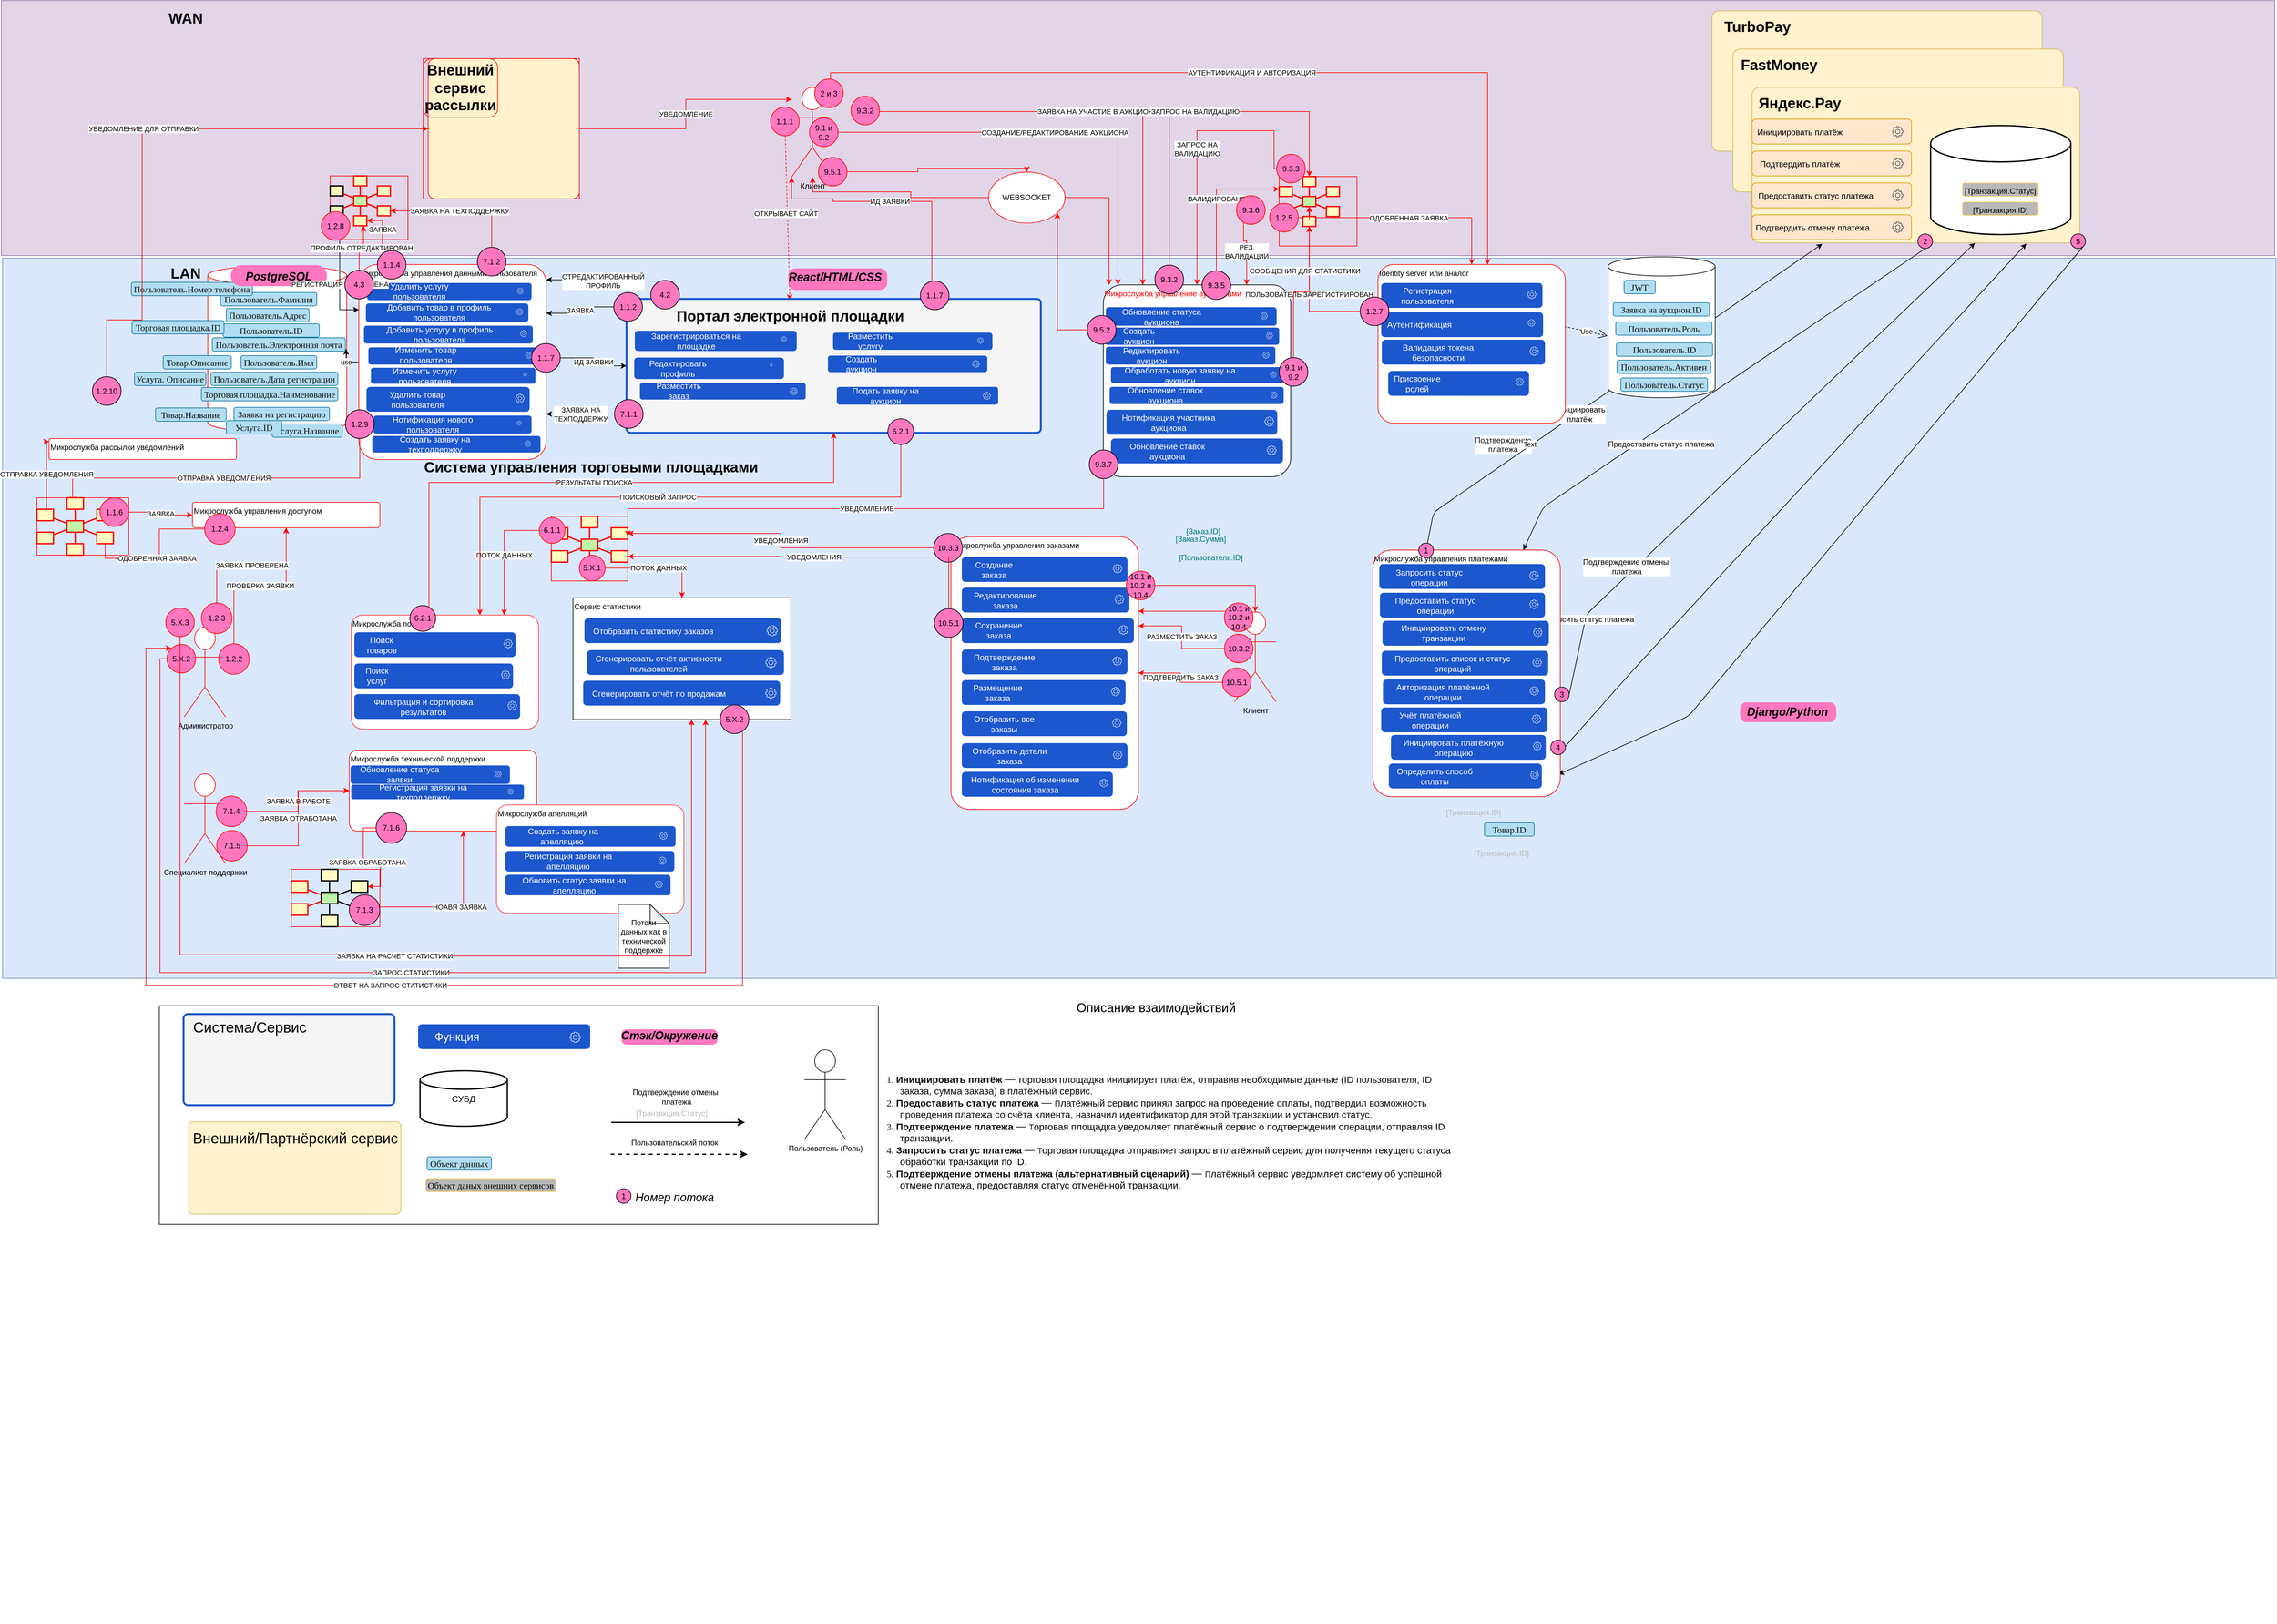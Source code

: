 <mxfile version="24.8.4">
  <diagram name="DF" id="BleSmaJVXqo2yb7Co1eL">
    <mxGraphModel dx="2040" dy="2101" grid="0" gridSize="10" guides="0" tooltips="0" connect="1" arrows="1" fold="1" page="0" pageScale="1" pageWidth="827" pageHeight="1169" math="0" shadow="0">
      <root>
        <mxCell id="0" />
        <mxCell id="1" parent="0" />
        <mxCell id="cKbgiC5qh_IXnBO1eU4K-99" value="" style="rounded=0;whiteSpace=wrap;html=1;fillColor=#dae8fc;strokeColor=#6c8ebf;" parent="1" vertex="1">
          <mxGeometry x="715" y="-199" width="3567" height="1130" as="geometry" />
        </mxCell>
        <mxCell id="kQWFD41fJFxlXKQhT5sF-2" value="" style="group" parent="1" vertex="1" connectable="0">
          <mxGeometry x="3441" y="493" width="151" height="36" as="geometry" />
        </mxCell>
        <mxCell id="cKbgiC5qh_IXnBO1eU4K-91" value="&lt;p style=&quot;margin: 0px 0px 0px 13px; text-indent: -13px; font-variant-numeric: normal; font-variant-east-asian: normal; font-variant-alternates: normal; font-kerning: auto; font-optical-sizing: auto; font-feature-settings: normal; font-variation-settings: normal; font-variant-position: normal; font-stretch: normal; font-size: 14px; line-height: normal; color: rgb(14, 14, 14); text-align: start;&quot; class=&quot;p1&quot;&gt;&lt;br&gt;&lt;/p&gt;" style="rounded=1;whiteSpace=wrap;html=1;fillColor=#FF77BF;strokeColor=none;arcSize=33;" parent="kQWFD41fJFxlXKQhT5sF-2" vertex="1">
          <mxGeometry y="5" width="151" height="31" as="geometry" />
        </mxCell>
        <mxCell id="cKbgiC5qh_IXnBO1eU4K-92" value="&lt;font style=&quot;font-size: 18px;&quot;&gt;&lt;i&gt;Django/Python&lt;/i&gt;&lt;/font&gt;" style="text;html=1;align=center;verticalAlign=middle;whiteSpace=wrap;rounded=1;shadow=0;fontSize=23;fontStyle=1" parent="kQWFD41fJFxlXKQhT5sF-2" vertex="1">
          <mxGeometry x="30" width="89" height="36" as="geometry" />
        </mxCell>
        <mxCell id="kQWFD41fJFxlXKQhT5sF-1" value="" style="group" parent="1" vertex="1" connectable="0">
          <mxGeometry x="1948" y="-196" width="155" height="49" as="geometry" />
        </mxCell>
        <mxCell id="cKbgiC5qh_IXnBO1eU4K-166" value="&lt;p style=&quot;margin: 0px 0px 0px 13px; text-indent: -13px; font-variant-numeric: normal; font-variant-east-asian: normal; font-variant-alternates: normal; font-kerning: auto; font-optical-sizing: auto; font-feature-settings: normal; font-variation-settings: normal; font-variant-position: normal; font-stretch: normal; font-size: 14px; line-height: normal; color: rgb(14, 14, 14); text-align: start;&quot; class=&quot;p1&quot;&gt;&lt;br&gt;&lt;/p&gt;" style="rounded=1;whiteSpace=wrap;html=1;fillColor=#FF77BF;strokeColor=none;arcSize=33;" parent="kQWFD41fJFxlXKQhT5sF-1" vertex="1">
          <mxGeometry y="13" width="155" height="34" as="geometry" />
        </mxCell>
        <mxCell id="cKbgiC5qh_IXnBO1eU4K-165" value="&lt;font style=&quot;font-size: 18px;&quot;&gt;&lt;i&gt;React/HTML/CSS&lt;/i&gt;&lt;/font&gt;" style="text;html=1;align=center;verticalAlign=middle;whiteSpace=wrap;rounded=1;shadow=0;fontSize=23;fontStyle=1" parent="kQWFD41fJFxlXKQhT5sF-1" vertex="1">
          <mxGeometry x="29" width="89" height="49" as="geometry" />
        </mxCell>
        <mxCell id="cKbgiC5qh_IXnBO1eU4K-98" value="" style="rounded=0;whiteSpace=wrap;html=1;fillColor=#e1d5e7;strokeColor=#9673a6;movable=1;resizable=1;rotatable=1;deletable=1;editable=1;locked=0;connectable=1;" parent="1" vertex="1">
          <mxGeometry x="713" y="-603" width="3567" height="400" as="geometry" />
        </mxCell>
        <mxCell id="ISwjRsLXD4yoOcMXPSiY-8" value="" style="group" parent="1" vertex="1" connectable="0">
          <mxGeometry x="3380" y="-587" width="535" height="220" as="geometry" />
        </mxCell>
        <mxCell id="Tz6aEU4ManMyac2rpAqn-102" value="" style="rounded=1;whiteSpace=wrap;html=1;arcSize=5;fillColor=#fff2cc;strokeColor=#d6b656;" parent="ISwjRsLXD4yoOcMXPSiY-8" vertex="1">
          <mxGeometry x="17" width="518" height="220" as="geometry" />
        </mxCell>
        <mxCell id="Tz6aEU4ManMyac2rpAqn-103" value="TurboPay" style="text;html=1;align=center;verticalAlign=middle;whiteSpace=wrap;rounded=1;shadow=0;fontSize=23;fontStyle=1" parent="ISwjRsLXD4yoOcMXPSiY-8" vertex="1">
          <mxGeometry width="177" height="49" as="geometry" />
        </mxCell>
        <mxCell id="ISwjRsLXD4yoOcMXPSiY-9" value="" style="group" parent="1" vertex="1" connectable="0">
          <mxGeometry x="3430" y="-527" width="518" height="224" as="geometry" />
        </mxCell>
        <mxCell id="Tz6aEU4ManMyac2rpAqn-100" value="" style="rounded=1;whiteSpace=wrap;html=1;arcSize=5;fillColor=#fff2cc;strokeColor=#d6b656;" parent="ISwjRsLXD4yoOcMXPSiY-9" vertex="1">
          <mxGeometry width="518" height="224" as="geometry" />
        </mxCell>
        <mxCell id="Tz6aEU4ManMyac2rpAqn-101" value="FastMoney" style="text;html=1;align=center;verticalAlign=middle;whiteSpace=wrap;rounded=1;shadow=0;fontSize=23;fontStyle=1" parent="ISwjRsLXD4yoOcMXPSiY-9" vertex="1">
          <mxGeometry x="2" width="141" height="49" as="geometry" />
        </mxCell>
        <mxCell id="ISwjRsLXD4yoOcMXPSiY-10" value="" style="group" parent="1" vertex="1" connectable="0">
          <mxGeometry x="3460" y="-467" width="514" height="244" as="geometry" />
        </mxCell>
        <mxCell id="Tz6aEU4ManMyac2rpAqn-104" value="" style="rounded=1;whiteSpace=wrap;html=1;arcSize=5;fillColor=#fff2cc;strokeColor=#d6b656;" parent="ISwjRsLXD4yoOcMXPSiY-10" vertex="1">
          <mxGeometry width="514" height="244" as="geometry" />
        </mxCell>
        <mxCell id="Tz6aEU4ManMyac2rpAqn-105" value="Яндекс.Pay" style="text;html=1;align=center;verticalAlign=middle;whiteSpace=wrap;rounded=1;shadow=0;fontSize=23;fontStyle=1" parent="ISwjRsLXD4yoOcMXPSiY-10" vertex="1">
          <mxGeometry width="150" height="49" as="geometry" />
        </mxCell>
        <mxCell id="D1CTnjmkYU0Mq4A9S6dc-23" value="" style="rounded=1;whiteSpace=wrap;html=1;arcSize=0;" parent="1" vertex="1">
          <mxGeometry x="961" y="974" width="1128" height="343" as="geometry" />
        </mxCell>
        <mxCell id="aNh6FEuhw9lsT8rE3H5J-121" value="Система управления торговыми площадками" style="text;html=1;align=center;verticalAlign=middle;whiteSpace=wrap;rounded=1;shadow=0;fontSize=23;fontStyle=1" parent="1" vertex="1">
          <mxGeometry x="1364" y="104" width="549" height="49" as="geometry" />
        </mxCell>
        <mxCell id="cKbgiC5qh_IXnBO1eU4K-86" value="&lt;p style=&quot;margin: 0px 0px 0px 13px; text-indent: -13px; font-variant-numeric: normal; font-variant-east-asian: normal; font-variant-alternates: normal; font-kerning: auto; font-optical-sizing: auto; font-feature-settings: normal; font-variation-settings: normal; font-variant-position: normal; font-stretch: normal; font-size: 14px; line-height: normal; color: rgb(14, 14, 14); text-align: start;&quot; class=&quot;p1&quot;&gt;&lt;font face=&quot;Times New Roman&quot;&gt;Услуга. Описание&lt;/font&gt;&lt;/p&gt;" style="rounded=1;whiteSpace=wrap;html=1;fillColor=#b1ddf0;strokeColor=#10739e;" parent="1" vertex="1">
          <mxGeometry x="922" y="-20" width="112" height="21" as="geometry" />
        </mxCell>
        <mxCell id="cKbgiC5qh_IXnBO1eU4K-87" value="&lt;p style=&quot;margin: 0px 0px 0px 13px; text-indent: -13px; font-variant-numeric: normal; font-variant-east-asian: normal; font-variant-alternates: normal; font-kerning: auto; font-optical-sizing: auto; font-feature-settings: normal; font-variation-settings: normal; font-variant-position: normal; font-stretch: normal; font-size: 14px; line-height: normal; color: rgb(14, 14, 14); text-align: start;&quot; class=&quot;p1&quot;&gt;&lt;font face=&quot;Times New Roman&quot;&gt;Товар.ID&lt;/font&gt;&lt;/p&gt;" style="rounded=1;whiteSpace=wrap;html=1;fillColor=#b1ddf0;strokeColor=#10739e;" parent="1" vertex="1">
          <mxGeometry x="3040" y="687" width="78" height="21" as="geometry" />
        </mxCell>
        <mxCell id="cKbgiC5qh_IXnBO1eU4K-95" value="Администратор" style="shape=umlActor;verticalLabelPosition=bottom;verticalAlign=top;html=1;outlineConnect=0;rounded=1;strokeColor=#FF0000;" parent="1" vertex="1">
          <mxGeometry x="1000" y="380" width="65" height="141" as="geometry" />
        </mxCell>
        <mxCell id="cKbgiC5qh_IXnBO1eU4K-100" value="WAN" style="text;html=1;align=center;verticalAlign=middle;whiteSpace=wrap;rounded=1;shadow=0;fontSize=23;fontStyle=1" parent="1" vertex="1">
          <mxGeometry x="960" y="-600" width="85" height="49" as="geometry" />
        </mxCell>
        <mxCell id="cKbgiC5qh_IXnBO1eU4K-101" value="LAN" style="text;html=1;align=center;verticalAlign=middle;whiteSpace=wrap;rounded=1;shadow=0;fontSize=23;fontStyle=1" parent="1" vertex="1">
          <mxGeometry x="960" y="-200" width="85" height="49" as="geometry" />
        </mxCell>
        <mxCell id="cKbgiC5qh_IXnBO1eU4K-103" value="" style="endArrow=classic;html=1;rounded=1;curved=0;exitX=0.5;exitY=1;exitDx=0;exitDy=0;" parent="1" source="cKbgiC5qh_IXnBO1eU4K-138" target="8wNiu758qrQ_ABZY0rZ--41" edge="1">
          <mxGeometry width="50" height="50" relative="1" as="geometry">
            <mxPoint x="3120" y="-210" as="sourcePoint" />
            <mxPoint x="2736.451" y="321.05" as="targetPoint" />
            <Array as="points">
              <mxPoint x="3132" y="192" />
            </Array>
          </mxGeometry>
        </mxCell>
        <mxCell id="cKbgiC5qh_IXnBO1eU4K-104" value="&lt;p style=&quot;margin: 0px 0px 0px 21px; text-indent: -21px; font-variant-numeric: normal; font-variant-east-asian: normal; font-variant-alternates: normal; font-kerning: auto; font-optical-sizing: auto; font-feature-settings: normal; font-variation-settings: normal; font-variant-position: normal; font-stretch: normal; line-height: normal; color: rgb(14, 14, 14); text-align: start; text-wrap: wrap;&quot; class=&quot;p1&quot;&gt;&lt;font style=&quot;font-size: 12px;&quot; face=&quot;Helvetica&quot;&gt;Подтверждение платежа&lt;/font&gt;&lt;/p&gt;" style="edgeLabel;html=1;align=center;verticalAlign=middle;resizable=0;points=[];rounded=1;" parent="cKbgiC5qh_IXnBO1eU4K-103" vertex="1" connectable="0">
          <mxGeometry x="0.194" y="1" relative="1" as="geometry">
            <mxPoint x="-269" y="39" as="offset" />
          </mxGeometry>
        </mxCell>
        <mxCell id="cKbgiC5qh_IXnBO1eU4K-105" value="" style="endArrow=classic;html=1;rounded=1;curved=0;entryX=0.68;entryY=1.001;entryDx=0;entryDy=0;entryPerimeter=0;exitX=1;exitY=0.5;exitDx=0;exitDy=0;" parent="1" source="cKbgiC5qh_IXnBO1eU4K-139" target="Tz6aEU4ManMyac2rpAqn-104" edge="1">
          <mxGeometry width="50" height="50" relative="1" as="geometry">
            <mxPoint x="2736" y="401" as="sourcePoint" />
            <mxPoint x="3200" y="-20" as="targetPoint" />
            <Array as="points">
              <mxPoint x="3200" y="360" />
            </Array>
          </mxGeometry>
        </mxCell>
        <mxCell id="cKbgiC5qh_IXnBO1eU4K-106" value="&lt;font style=&quot;font-size: 12px;&quot;&gt;Предоставить статус платежа&lt;/font&gt;" style="edgeLabel;html=1;align=center;verticalAlign=middle;resizable=0;points=[];rounded=1;" parent="cKbgiC5qh_IXnBO1eU4K-105" vertex="1" connectable="0">
          <mxGeometry x="0.194" y="1" relative="1" as="geometry">
            <mxPoint x="-209" y="46" as="offset" />
          </mxGeometry>
        </mxCell>
        <mxCell id="cKbgiC5qh_IXnBO1eU4K-107" value="" style="endArrow=classic;html=1;rounded=1;curved=0;entryX=0.99;entryY=0.91;entryDx=0;entryDy=0;entryPerimeter=0;exitX=1;exitY=1;exitDx=0;exitDy=0;" parent="1" source="cKbgiC5qh_IXnBO1eU4K-143" target="8wNiu758qrQ_ABZY0rZ--41" edge="1">
          <mxGeometry width="50" height="50" relative="1" as="geometry">
            <mxPoint x="3360" y="-210" as="sourcePoint" />
            <mxPoint x="2735" y="561.3" as="targetPoint" />
            <Array as="points">
              <mxPoint x="3360" y="520" />
            </Array>
          </mxGeometry>
        </mxCell>
        <mxCell id="cKbgiC5qh_IXnBO1eU4K-108" value="&lt;font style=&quot;font-size: 12px;&quot;&gt;Подтверждение отмены&amp;nbsp;&lt;/font&gt;&lt;div&gt;&lt;font style=&quot;font-size: 12px;&quot;&gt;платежа&lt;/font&gt;&lt;/div&gt;" style="edgeLabel;html=1;align=center;verticalAlign=middle;resizable=0;points=[];rounded=1;" parent="cKbgiC5qh_IXnBO1eU4K-107" vertex="1" connectable="0">
          <mxGeometry x="0.194" y="1" relative="1" as="geometry">
            <mxPoint x="-262" y="-41" as="offset" />
          </mxGeometry>
        </mxCell>
        <mxCell id="cKbgiC5qh_IXnBO1eU4K-109" value="" style="endArrow=classic;html=1;rounded=1;curved=0;entryX=0.214;entryY=1.007;entryDx=0;entryDy=0;entryPerimeter=0;" parent="1" source="aNh6FEuhw9lsT8rE3H5J-66" target="Tz6aEU4ManMyac2rpAqn-104" edge="1">
          <mxGeometry width="50" height="50" relative="1" as="geometry">
            <mxPoint x="2735" y="239.675" as="sourcePoint" />
            <mxPoint x="2955" y="-179" as="targetPoint" />
            <Array as="points">
              <mxPoint x="2960" y="200" />
            </Array>
          </mxGeometry>
        </mxCell>
        <mxCell id="cKbgiC5qh_IXnBO1eU4K-110" value="&lt;span style=&quot;text-wrap: wrap;&quot;&gt;&lt;font style=&quot;font-size: 12px;&quot;&gt;Инициировать платёж&lt;/font&gt;&lt;/span&gt;" style="edgeLabel;html=1;align=center;verticalAlign=middle;resizable=0;points=[];rounded=1;" parent="cKbgiC5qh_IXnBO1eU4K-109" vertex="1" connectable="0">
          <mxGeometry x="0.194" y="1" relative="1" as="geometry">
            <mxPoint x="-119" y="87" as="offset" />
          </mxGeometry>
        </mxCell>
        <mxCell id="3oeQ0d0uGCS3MsMKSyDw-4" value="Text" style="edgeLabel;html=1;align=center;verticalAlign=middle;resizable=0;points=[];" parent="cKbgiC5qh_IXnBO1eU4K-109" vertex="1" connectable="0">
          <mxGeometry x="-0.408" y="3" relative="1" as="geometry">
            <mxPoint as="offset" />
          </mxGeometry>
        </mxCell>
        <mxCell id="cKbgiC5qh_IXnBO1eU4K-114" value="&lt;font style=&quot;font-size: 12px;&quot;&gt;[Транзакция.ID]&lt;/font&gt;" style="text;html=1;align=center;verticalAlign=middle;whiteSpace=wrap;rounded=1;fontSize=13;labelBackgroundColor=none;fontColor=#B8B8B8;" parent="1" vertex="1">
          <mxGeometry x="2890" y="250" width="100" height="30" as="geometry" />
        </mxCell>
        <mxCell id="cKbgiC5qh_IXnBO1eU4K-120" value="&lt;font style=&quot;font-size: 12px;&quot;&gt;[Транзакция.Статус]&lt;/font&gt;" style="text;html=1;align=center;verticalAlign=middle;whiteSpace=wrap;rounded=1;fontSize=13;labelBackgroundColor=none;fontColor=#B8B8B8;" parent="1" vertex="1">
          <mxGeometry x="2970" y="250" width="160" height="30" as="geometry" />
        </mxCell>
        <mxCell id="cKbgiC5qh_IXnBO1eU4K-121" value="&lt;font style=&quot;font-size: 12px;&quot;&gt;[Пользователь.ID]&lt;/font&gt;" style="text;html=1;align=center;verticalAlign=middle;whiteSpace=wrap;rounded=1;fontSize=13;labelBackgroundColor=none;fontColor=#007575;" parent="1" vertex="1">
          <mxGeometry x="2531" y="255" width="160" height="30" as="geometry" />
        </mxCell>
        <mxCell id="cKbgiC5qh_IXnBO1eU4K-122" value="&lt;font style=&quot;font-size: 12px;&quot;&gt;[Заказ.ID]&lt;/font&gt;" style="text;html=1;align=center;verticalAlign=middle;whiteSpace=wrap;rounded=1;fontSize=13;labelBackgroundColor=none;fontColor=#007575;" parent="1" vertex="1">
          <mxGeometry x="2519" y="214" width="160" height="30" as="geometry" />
        </mxCell>
        <mxCell id="cKbgiC5qh_IXnBO1eU4K-123" value="&lt;font style=&quot;font-size: 12px;&quot;&gt;[Заказ.Сумма]&lt;/font&gt;" style="text;html=1;align=center;verticalAlign=middle;whiteSpace=wrap;rounded=1;fontSize=13;labelBackgroundColor=none;fontColor=#007575;" parent="1" vertex="1">
          <mxGeometry x="2515" y="226" width="160" height="30" as="geometry" />
        </mxCell>
        <mxCell id="cKbgiC5qh_IXnBO1eU4K-124" value="&lt;font style=&quot;font-size: 12px;&quot;&gt;[Транзакция.ID]&lt;/font&gt;" style="text;html=1;align=center;verticalAlign=middle;whiteSpace=wrap;rounded=1;fontSize=13;labelBackgroundColor=none;fontColor=#B8B8B8;" parent="1" vertex="1">
          <mxGeometry x="3017" y="719" width="100" height="30" as="geometry" />
        </mxCell>
        <mxCell id="cKbgiC5qh_IXnBO1eU4K-125" value="" style="endArrow=classic;html=1;rounded=1;exitX=1;exitY=0.429;exitDx=0;exitDy=0;exitPerimeter=0;curved=0;entryX=0.837;entryY=1.005;entryDx=0;entryDy=0;entryPerimeter=0;" parent="1" source="cKbgiC5qh_IXnBO1eU4K-140" target="Tz6aEU4ManMyac2rpAqn-104" edge="1">
          <mxGeometry width="50" height="50" relative="1" as="geometry">
            <mxPoint x="2740" y="444" as="sourcePoint" />
            <mxPoint x="3204" y="60" as="targetPoint" />
            <Array as="points">
              <mxPoint x="3280" y="440" />
            </Array>
          </mxGeometry>
        </mxCell>
        <mxCell id="cKbgiC5qh_IXnBO1eU4K-169" value="&lt;font style=&quot;font-size: 12px;&quot;&gt;Запросить статус платежа&lt;/font&gt;" style="edgeLabel;html=1;align=center;verticalAlign=middle;resizable=0;points=[];rounded=1;" parent="cKbgiC5qh_IXnBO1eU4K-125" vertex="1" connectable="0">
          <mxGeometry x="-0.441" y="-1" relative="1" as="geometry">
            <mxPoint x="-168" y="22" as="offset" />
          </mxGeometry>
        </mxCell>
        <mxCell id="cKbgiC5qh_IXnBO1eU4K-127" value="&lt;font style=&quot;font-size: 12px;&quot;&gt;[Транзакция.ID]&lt;/font&gt;" style="text;html=1;align=center;verticalAlign=middle;whiteSpace=wrap;rounded=1;fontSize=13;labelBackgroundColor=none;fontColor=#B8B8B8;" parent="1" vertex="1">
          <mxGeometry x="2973" y="655" width="100" height="30" as="geometry" />
        </mxCell>
        <mxCell id="cKbgiC5qh_IXnBO1eU4K-128" value="&lt;font style=&quot;font-size: 12px;&quot;&gt;[Транзакция.Статус]&lt;/font&gt;" style="text;html=1;align=center;verticalAlign=middle;whiteSpace=wrap;rounded=1;fontSize=13;labelBackgroundColor=none;fontColor=#B8B8B8;" parent="1" vertex="1">
          <mxGeometry x="2930" y="490" width="160" height="30" as="geometry" />
        </mxCell>
        <mxCell id="cKbgiC5qh_IXnBO1eU4K-138" value="2" style="ellipse;whiteSpace=wrap;html=1;aspect=fixed;rounded=1;fillColor=#FF77BF;" parent="1" vertex="1">
          <mxGeometry x="3720" y="-237" width="23" height="23" as="geometry" />
        </mxCell>
        <mxCell id="cKbgiC5qh_IXnBO1eU4K-143" value="5" style="ellipse;whiteSpace=wrap;html=1;aspect=fixed;rounded=1;fillColor=#FF77BF;" parent="1" vertex="1">
          <mxGeometry x="3960" y="-237" width="23" height="23" as="geometry" />
        </mxCell>
        <mxCell id="cKbgiC5qh_IXnBO1eU4K-146" value="" style="strokeWidth=2;html=1;shape=mxgraph.flowchart.database;whiteSpace=wrap;rounded=1;movable=1;resizable=1;rotatable=1;deletable=1;editable=1;locked=0;connectable=1;" parent="1" vertex="1">
          <mxGeometry x="3740" y="-407" width="220" height="171" as="geometry" />
        </mxCell>
        <mxCell id="cKbgiC5qh_IXnBO1eU4K-152" value="&lt;p style=&quot;margin: 0px 0px 0px 13px; text-indent: -13px; font-variant-numeric: normal; font-variant-east-asian: normal; font-variant-alternates: normal; font-kerning: auto; font-optical-sizing: auto; font-feature-settings: normal; font-variation-settings: normal; font-variant-position: normal; font-stretch: normal; font-size: 14px; line-height: normal; text-align: start;&quot; class=&quot;p1&quot;&gt;&lt;span style=&quot;font-size: 12px; text-align: center; text-indent: 0px;&quot;&gt;[Транзакция.Статус]&lt;/span&gt;&lt;br&gt;&lt;/p&gt;" style="rounded=1;whiteSpace=wrap;html=1;fillColor=#B8B8B8;strokeColor=#FFD966;" parent="1" vertex="1">
          <mxGeometry x="3790" y="-317" width="119" height="21" as="geometry" />
        </mxCell>
        <mxCell id="cKbgiC5qh_IXnBO1eU4K-153" value="&lt;p style=&quot;margin: 0px 0px 0px 13px; text-indent: -13px; font-variant-numeric: normal; font-variant-east-asian: normal; font-variant-alternates: normal; font-kerning: auto; font-optical-sizing: auto; font-feature-settings: normal; font-variation-settings: normal; font-variant-position: normal; font-stretch: normal; font-size: 14px; line-height: normal; text-align: start;&quot; class=&quot;p1&quot;&gt;&lt;span style=&quot;font-size: 12px; text-align: center; text-indent: 0px;&quot;&gt;[Транзакция.ID]&lt;/span&gt;&lt;br&gt;&lt;/p&gt;" style="rounded=1;whiteSpace=wrap;html=1;fillColor=#B8B8B8;strokeColor=#FFD966;" parent="1" vertex="1">
          <mxGeometry x="3790" y="-287" width="119" height="21" as="geometry" />
        </mxCell>
        <mxCell id="cKbgiC5qh_IXnBO1eU4K-157" value="Специалист поддержки" style="shape=umlActor;verticalLabelPosition=bottom;verticalAlign=top;html=1;outlineConnect=0;rounded=1;strokeColor=#FF0000;" parent="1" vertex="1">
          <mxGeometry x="1000" y="610" width="65" height="141" as="geometry" />
        </mxCell>
        <mxCell id="D1CTnjmkYU0Mq4A9S6dc-4" value="&lt;p style=&quot;margin: 0px 0px 0px 13px; text-indent: -13px; font-variant-numeric: normal; font-variant-east-asian: normal; font-variant-alternates: normal; font-kerning: auto; font-optical-sizing: auto; font-feature-settings: normal; font-variation-settings: normal; font-variant-position: normal; font-stretch: normal; font-size: 14px; line-height: normal; color: rgb(14, 14, 14); text-align: start;&quot; class=&quot;p1&quot;&gt;&lt;font face=&quot;Times New Roman&quot;&gt;Объект данных&lt;/font&gt;&lt;/p&gt;" style="rounded=1;whiteSpace=wrap;html=1;fillColor=#b1ddf0;strokeColor=#10739e;" parent="1" vertex="1">
          <mxGeometry x="1381" y="1211" width="101" height="21" as="geometry" />
        </mxCell>
        <mxCell id="D1CTnjmkYU0Mq4A9S6dc-11" value="&lt;font style=&quot;font-size: 14px;&quot;&gt;СУБД&lt;/font&gt;" style="strokeWidth=2;html=1;shape=mxgraph.flowchart.database;whiteSpace=wrap;rounded=1;movable=1;resizable=1;rotatable=1;deletable=1;editable=1;locked=0;connectable=1;" parent="1" vertex="1">
          <mxGeometry x="1370" y="1076" width="137" height="87" as="geometry" />
        </mxCell>
        <mxCell id="D1CTnjmkYU0Mq4A9S6dc-14" value="Пользователь (Роль)" style="shape=umlActor;verticalLabelPosition=bottom;verticalAlign=top;html=1;outlineConnect=0;rounded=1;" parent="1" vertex="1">
          <mxGeometry x="1973" y="1043" width="65" height="141" as="geometry" />
        </mxCell>
        <mxCell id="D1CTnjmkYU0Mq4A9S6dc-16" value="&lt;p style=&quot;margin: 0px 0px 0px 13px; text-indent: -13px; font-variant-numeric: normal; font-variant-east-asian: normal; font-variant-alternates: normal; font-kerning: auto; font-optical-sizing: auto; font-feature-settings: normal; font-variation-settings: normal; font-variant-position: normal; font-stretch: normal; line-height: normal; text-align: start;&quot; class=&quot;p1&quot;&gt;&lt;span style=&quot;text-align: center; text-indent: 0px;&quot;&gt;&lt;font style=&quot;font-size: 14px;&quot; face=&quot;Times New Roman&quot;&gt;Объект даных внешних сервисов&lt;/font&gt;&lt;/span&gt;&lt;br&gt;&lt;/p&gt;" style="rounded=1;whiteSpace=wrap;html=1;fillColor=#B8B8B8;strokeColor=#FFD966;" parent="1" vertex="1">
          <mxGeometry x="1379" y="1245" width="204" height="21" as="geometry" />
        </mxCell>
        <mxCell id="D1CTnjmkYU0Mq4A9S6dc-17" value="" style="endArrow=classic;html=1;rounded=1;curved=0;strokeWidth=2;" parent="1" edge="1">
          <mxGeometry width="50" height="50" relative="1" as="geometry">
            <mxPoint x="1670" y="1157" as="sourcePoint" />
            <mxPoint x="1880" y="1157" as="targetPoint" />
            <Array as="points">
              <mxPoint x="1670" y="1157" />
            </Array>
          </mxGeometry>
        </mxCell>
        <mxCell id="D1CTnjmkYU0Mq4A9S6dc-18" value="&lt;font style=&quot;font-size: 12px;&quot;&gt;Подтверждение отмены&amp;nbsp;&lt;/font&gt;&lt;div&gt;&lt;font style=&quot;font-size: 12px;&quot;&gt;платежа&lt;/font&gt;&lt;/div&gt;" style="edgeLabel;html=1;align=center;verticalAlign=middle;resizable=0;points=[];rounded=1;" parent="D1CTnjmkYU0Mq4A9S6dc-17" vertex="1" connectable="0">
          <mxGeometry x="0.194" y="1" relative="1" as="geometry">
            <mxPoint x="-24" y="-39" as="offset" />
          </mxGeometry>
        </mxCell>
        <mxCell id="D1CTnjmkYU0Mq4A9S6dc-19" value="&lt;font style=&quot;font-size: 12px;&quot;&gt;[Транзакция.Статус]&lt;/font&gt;" style="text;html=1;align=center;verticalAlign=middle;whiteSpace=wrap;rounded=1;fontSize=13;labelBackgroundColor=none;fontColor=#B8B8B8;" parent="1" vertex="1">
          <mxGeometry x="1685" y="1127" width="160" height="30" as="geometry" />
        </mxCell>
        <mxCell id="D1CTnjmkYU0Mq4A9S6dc-20" value="" style="endArrow=classic;html=1;rounded=1;dashed=1;strokeWidth=2;" parent="1" edge="1">
          <mxGeometry width="50" height="50" relative="1" as="geometry">
            <mxPoint x="1669" y="1207" as="sourcePoint" />
            <mxPoint x="1884" y="1207" as="targetPoint" />
            <Array as="points" />
          </mxGeometry>
        </mxCell>
        <mxCell id="D1CTnjmkYU0Mq4A9S6dc-21" value="&lt;span style=&quot;font-size: 12px;&quot;&gt;Пользовательский поток&lt;/span&gt;" style="edgeLabel;html=1;align=center;verticalAlign=middle;resizable=0;points=[];rounded=1;" parent="1" vertex="1" connectable="0">
          <mxGeometry x="1770.995" y="1236" as="geometry">
            <mxPoint x="-2" y="-47" as="offset" />
          </mxGeometry>
        </mxCell>
        <mxCell id="8wNiu758qrQ_ABZY0rZ--180" value="АУТЕНТИФИКАЦИЯ И АВТОРИЗАЦИЯ" style="edgeStyle=orthogonalEdgeStyle;rounded=0;orthogonalLoop=1;jettySize=auto;html=1;strokeColor=#FF0000;" parent="1" source="8wNiu758qrQ_ABZY0rZ--182" target="O5NaZ9HnUUiGWht3pxWg-2" edge="1">
          <mxGeometry relative="1" as="geometry">
            <Array as="points">
              <mxPoint x="2014" y="-490" />
              <mxPoint x="3045" y="-490" />
            </Array>
          </mxGeometry>
        </mxCell>
        <mxCell id="EHc2_WSdXSVUANrxmAbm-11" value="СОЗДАНИЕ/РЕДАКТИРОВАНИЕ АУКЦИОНА" style="edgeStyle=orthogonalEdgeStyle;rounded=0;orthogonalLoop=1;jettySize=auto;html=1;strokeColor=#FF0000;" edge="1" parent="1" source="EHc2_WSdXSVUANrxmAbm-12" target="8wNiu758qrQ_ABZY0rZ--21">
          <mxGeometry relative="1" as="geometry">
            <Array as="points">
              <mxPoint x="2465" y="-396" />
            </Array>
          </mxGeometry>
        </mxCell>
        <mxCell id="EHc2_WSdXSVUANrxmAbm-15" value="ЗАЯВКА НА УЧАСТИЕ В АУКЦИОНЕ" style="edgeStyle=orthogonalEdgeStyle;rounded=0;orthogonalLoop=1;jettySize=auto;html=1;strokeColor=#FF0000;" edge="1" parent="1" source="EHc2_WSdXSVUANrxmAbm-16" target="8wNiu758qrQ_ABZY0rZ--21">
          <mxGeometry relative="1" as="geometry">
            <Array as="points">
              <mxPoint x="2504" y="-429" />
            </Array>
          </mxGeometry>
        </mxCell>
        <mxCell id="Tz6aEU4ManMyac2rpAqn-4" value="Клиент" style="shape=umlActor;verticalLabelPosition=bottom;verticalAlign=top;html=1;outlineConnect=0;rounded=1;strokeColor=#FF0000;" parent="1" vertex="1">
          <mxGeometry x="1953" y="-467" width="65" height="141" as="geometry" />
        </mxCell>
        <mxCell id="Tz6aEU4ManMyac2rpAqn-10" value="" style="endArrow=classic;html=1;rounded=1;dashed=1;fontSize=12;strokeColor=#FF0000;" parent="1" source="8wNiu758qrQ_ABZY0rZ--132" target="cKbgiC5qh_IXnBO1eU4K-164" edge="1">
          <mxGeometry width="50" height="50" relative="1" as="geometry">
            <mxPoint x="1985" y="-420" as="sourcePoint" />
            <mxPoint x="1986.26" y="-156.481" as="targetPoint" />
            <Array as="points" />
          </mxGeometry>
        </mxCell>
        <mxCell id="8wNiu758qrQ_ABZY0rZ--136" value="ОТКРЫВАЕТ САЙТ" style="edgeLabel;html=1;align=center;verticalAlign=middle;resizable=0;points=[];" parent="Tz6aEU4ManMyac2rpAqn-10" vertex="1" connectable="0">
          <mxGeometry x="-0.055" y="-3" relative="1" as="geometry">
            <mxPoint as="offset" />
          </mxGeometry>
        </mxCell>
        <mxCell id="jEkXnfsxQ-_I6rloK0n_-4" value="1" style="ellipse;whiteSpace=wrap;html=1;aspect=fixed;rounded=1;fillColor=#FF77BF;" parent="1" vertex="1">
          <mxGeometry x="1678" y="1261" width="23" height="23" as="geometry" />
        </mxCell>
        <mxCell id="jEkXnfsxQ-_I6rloK0n_-9" value="&lt;span style=&quot;font-size: 18px;&quot;&gt;&lt;i&gt;Номер потока&lt;/i&gt;&lt;/span&gt;" style="text;html=1;align=center;verticalAlign=middle;whiteSpace=wrap;rounded=1;shadow=0;fontSize=23;fontStyle=0" parent="1" vertex="1">
          <mxGeometry x="1689" y="1248" width="161" height="49" as="geometry" />
        </mxCell>
        <mxCell id="d3r_7VUgfL_-Ddzbqp2A-3" value="&lt;h1 style=&quot;margin-top: 0px; font-size: 15px;&quot;&gt;&lt;p class=&quot;p1&quot; style=&quot;margin: 0px 0px 0px 21px; text-indent: -21px; font-variant-numeric: normal; font-variant-east-asian: normal; font-variant-alternates: normal; font-kerning: auto; font-optical-sizing: auto; font-feature-settings: normal; font-variation-settings: normal; font-variant-position: normal; font-stretch: normal; font-size: 15px; line-height: normal; color: rgb(14, 14, 14);&quot;&gt;&lt;span class=&quot;s1&quot; style=&quot;font-weight: 400; font-variant-numeric: normal; font-variant-east-asian: normal; font-variant-alternates: normal; font-kerning: auto; font-optical-sizing: auto; font-feature-settings: normal; font-variation-settings: normal; font-variant-position: normal; font-stretch: normal; line-height: normal; font-family: &amp;quot;Times New Roman&amp;quot;; font-size: 15px;&quot;&gt;&lt;br&gt;&lt;/span&gt;&lt;/p&gt;&lt;p class=&quot;p1&quot; style=&quot;margin: 0px 0px 0px 21px; text-indent: -21px; font-variant-numeric: normal; font-variant-east-asian: normal; font-variant-alternates: normal; font-kerning: auto; font-optical-sizing: auto; font-feature-settings: normal; font-variation-settings: normal; font-variant-position: normal; font-stretch: normal; font-size: 15px; line-height: normal; color: rgb(14, 14, 14);&quot;&gt;&lt;span class=&quot;s1&quot; style=&quot;font-weight: 400; font-variant-numeric: normal; font-variant-east-asian: normal; font-variant-alternates: normal; font-kerning: auto; font-optical-sizing: auto; font-feature-settings: normal; font-variation-settings: normal; font-variant-position: normal; font-stretch: normal; line-height: normal; font-family: &amp;quot;Times New Roman&amp;quot;; font-size: 15px;&quot;&gt;&lt;br&gt;&lt;/span&gt;&lt;/p&gt;&lt;p class=&quot;p1&quot; style=&quot;margin: 0px 0px 0px 21px; text-indent: -21px; font-variant-numeric: normal; font-variant-east-asian: normal; font-variant-alternates: normal; font-kerning: auto; font-optical-sizing: auto; font-feature-settings: normal; font-variation-settings: normal; font-variant-position: normal; font-stretch: normal; font-size: 15px; line-height: normal; color: rgb(14, 14, 14);&quot;&gt;&lt;span class=&quot;s1&quot; style=&quot;font-weight: 400; font-variant-numeric: normal; font-variant-east-asian: normal; font-variant-alternates: normal; font-kerning: auto; font-optical-sizing: auto; font-feature-settings: normal; font-variation-settings: normal; font-variant-position: normal; font-stretch: normal; line-height: normal; font-family: &amp;quot;Times New Roman&amp;quot;; font-size: 15px;&quot;&gt;&lt;br&gt;&lt;/span&gt;&lt;/p&gt;&lt;p class=&quot;p1&quot; style=&quot;margin: 0px 0px 0px 21px; text-indent: -21px; font-variant-numeric: normal; font-variant-east-asian: normal; font-variant-alternates: normal; font-kerning: auto; font-optical-sizing: auto; font-feature-settings: normal; font-variation-settings: normal; font-variant-position: normal; font-stretch: normal; font-size: 15px; line-height: normal; color: rgb(14, 14, 14);&quot;&gt;&lt;span class=&quot;s1&quot; style=&quot;font-weight: 400; font-variant-numeric: normal; font-variant-east-asian: normal; font-variant-alternates: normal; font-kerning: auto; font-optical-sizing: auto; font-feature-settings: normal; font-variation-settings: normal; font-variant-position: normal; font-stretch: normal; line-height: normal; font-family: &amp;quot;Times New Roman&amp;quot;; font-size: 15px;&quot;&gt;&lt;br&gt;&lt;/span&gt;&lt;/p&gt;&lt;p class=&quot;p1&quot; style=&quot;margin: 0px 0px 0px 21px; text-indent: -21px; font-variant-numeric: normal; font-variant-east-asian: normal; font-variant-alternates: normal; font-kerning: auto; font-optical-sizing: auto; font-feature-settings: normal; font-variation-settings: normal; font-variant-position: normal; font-stretch: normal; font-size: 15px; line-height: normal; color: rgb(14, 14, 14);&quot;&gt;&lt;span class=&quot;s1&quot; style=&quot;font-weight: 400; font-variant-numeric: normal; font-variant-east-asian: normal; font-variant-alternates: normal; font-kerning: auto; font-optical-sizing: auto; font-feature-settings: normal; font-variation-settings: normal; font-variant-position: normal; font-stretch: normal; line-height: normal; font-family: &amp;quot;Times New Roman&amp;quot;; font-size: 15px;&quot;&gt;1.&amp;nbsp;&lt;/span&gt;&lt;b style=&quot;font-size: 15px;&quot;&gt;Инициировать платёж&lt;/b&gt;&lt;b style=&quot;font-weight: 400; font-size: 15px;&quot;&gt;&amp;nbsp;&lt;/b&gt;&lt;span style=&quot;background-color: initial; color: rgb(51, 51, 51); font-family: &amp;quot;YS Text&amp;quot;, -apple-system, BlinkMacSystemFont, Arial, Helvetica, sans-serif; font-size: 16px; font-weight: 400;&quot;&gt;—&lt;/span&gt;&lt;span style=&quot;background-color: initial; color: rgb(0, 0, 0); font-weight: normal;&quot;&gt;&amp;nbsp;т&lt;/span&gt;&lt;span style=&quot;background-color: initial; font-weight: 400;&quot;&gt;орговая площадка инициирует платёж, отправив необходимые данные (ID пользователя, ID заказа, сумма заказа) в платёжный сервис.&lt;/span&gt;&lt;/p&gt;&lt;p class=&quot;p1&quot; style=&quot;margin: 0px 0px 0px 21px; text-indent: -21px; font-variant-numeric: normal; font-variant-east-asian: normal; font-variant-alternates: normal; font-kerning: auto; font-optical-sizing: auto; font-feature-settings: normal; font-variation-settings: normal; font-variant-position: normal; font-weight: 400; font-stretch: normal; font-size: 15px; line-height: normal; color: rgb(14, 14, 14);&quot;&gt;&lt;span class=&quot;s1&quot; style=&quot;font-variant-numeric: normal; font-variant-east-asian: normal; font-variant-alternates: normal; font-kerning: auto; font-optical-sizing: auto; font-feature-settings: normal; font-variation-settings: normal; font-variant-position: normal; font-stretch: normal; line-height: normal; font-family: &amp;quot;Times New Roman&amp;quot;; font-size: 15px;&quot;&gt;2.&amp;nbsp;&lt;/span&gt;&lt;b style=&quot;font-size: 15px;&quot;&gt;Предоставить статус платежа&amp;nbsp;&lt;/b&gt;&lt;span style=&quot;background-color: initial; color: rgb(51, 51, 51); font-family: &amp;quot;YS Text&amp;quot;, -apple-system, BlinkMacSystemFont, Arial, Helvetica, sans-serif; font-size: 16px;&quot;&gt;— п&lt;/span&gt;&lt;span style=&quot;background-color: initial; color: rgb(0, 0, 0);&quot;&gt;латё&lt;/span&gt;&lt;span style=&quot;background-color: initial; color: rgb(0, 0, 0);&quot;&gt;жный сервис принял запрос на проведение оплаты,&lt;/span&gt;&lt;span style=&quot;background-color: initial;&quot; class=&quot;Apple-converted-space&quot;&gt;&amp;nbsp;&lt;/span&gt;&lt;span style=&quot;background-color: initial;&quot;&gt;подтвердил возможность проведения платежа со счёта клиента, назначил идентификатор для этой транзакции и установил статус.&lt;/span&gt;&lt;/p&gt;&lt;p class=&quot;p1&quot; style=&quot;margin: 0px 0px 0px 21px; text-indent: -21px; font-variant-numeric: normal; font-variant-east-asian: normal; font-variant-alternates: normal; font-kerning: auto; font-optical-sizing: auto; font-feature-settings: normal; font-variation-settings: normal; font-variant-position: normal; font-weight: 400; font-stretch: normal; font-size: 15px; line-height: normal; color: rgb(14, 14, 14);&quot;&gt;&lt;span class=&quot;s1&quot; style=&quot;font-variant-numeric: normal; font-variant-east-asian: normal; font-variant-alternates: normal; font-kerning: auto; font-optical-sizing: auto; font-feature-settings: normal; font-variation-settings: normal; font-variant-position: normal; font-stretch: normal; line-height: normal; font-family: &amp;quot;Times New Roman&amp;quot;; font-size: 15px;&quot;&gt;3.&amp;nbsp;&lt;/span&gt;&lt;b style=&quot;font-size: 15px;&quot;&gt;Подтверждение платежа&amp;nbsp;&lt;/b&gt;&lt;span style=&quot;background-color: initial; color: rgb(51, 51, 51); font-family: &amp;quot;YS Text&amp;quot;, -apple-system, BlinkMacSystemFont, Arial, Helvetica, sans-serif; font-size: 16px;&quot;&gt;— т&lt;/span&gt;&lt;span style=&quot;background-color: initial; color: rgb(0, 0, 0);&quot;&gt;орговая площадка уведомляет платёжный сервис о подтверждении операции, отправляя ID транзакции.&lt;/span&gt;&lt;/p&gt;&lt;p class=&quot;p1&quot; style=&quot;margin: 0px 0px 0px 21px; text-indent: -21px; font-variant-numeric: normal; font-variant-east-asian: normal; font-variant-alternates: normal; font-kerning: auto; font-optical-sizing: auto; font-feature-settings: normal; font-variation-settings: normal; font-variant-position: normal; font-weight: 400; font-stretch: normal; font-size: 15px; line-height: normal; color: rgb(14, 14, 14);&quot;&gt;&lt;span class=&quot;s1&quot; style=&quot;font-variant-numeric: normal; font-variant-east-asian: normal; font-variant-alternates: normal; font-kerning: auto; font-optical-sizing: auto; font-feature-settings: normal; font-variation-settings: normal; font-variant-position: normal; font-stretch: normal; line-height: normal; font-family: &amp;quot;Times New Roman&amp;quot;; font-size: 15px;&quot;&gt;4.&amp;nbsp;&lt;/span&gt;&lt;b style=&quot;font-size: 15px;&quot;&gt;Запросить статус платежа&lt;/b&gt;&amp;nbsp;&lt;span style=&quot;background-color: initial; color: rgb(51, 51, 51); font-family: &amp;quot;YS Text&amp;quot;, -apple-system, BlinkMacSystemFont, Arial, Helvetica, sans-serif; font-size: 16px;&quot;&gt;— т&lt;/span&gt;&lt;span style=&quot;background-color: initial; color: rgb(0, 0, 0);&quot;&gt;орговая площадка отправляет запрос в платёжный сервис для получения текущего статуса обработки транзакции по ID.&lt;/span&gt;&lt;/p&gt;&lt;p class=&quot;p1&quot; style=&quot;margin: 0px 0px 0px 21px; text-indent: -21px; font-variant-numeric: normal; font-variant-east-asian: normal; font-variant-alternates: normal; font-kerning: auto; font-optical-sizing: auto; font-feature-settings: normal; font-variation-settings: normal; font-variant-position: normal; font-weight: 400; font-stretch: normal; font-size: 15px; line-height: normal; color: rgb(14, 14, 14);&quot;&gt;&lt;span class=&quot;s1&quot; style=&quot;font-variant-numeric: normal; font-variant-east-asian: normal; font-variant-alternates: normal; font-kerning: auto; font-optical-sizing: auto; font-feature-settings: normal; font-variation-settings: normal; font-variant-position: normal; font-stretch: normal; line-height: normal; font-family: &amp;quot;Times New Roman&amp;quot;; font-size: 15px;&quot;&gt;5.&amp;nbsp;&lt;/span&gt;&lt;b style=&quot;font-size: 15px;&quot;&gt;Подтверждение отмены платежа (альтернативный сценарий)&amp;nbsp;&lt;/b&gt;&lt;span style=&quot;background-color: initial; color: rgb(51, 51, 51); font-family: &amp;quot;YS Text&amp;quot;, -apple-system, BlinkMacSystemFont, Arial, Helvetica, sans-serif; font-size: 16px;&quot;&gt;— п&lt;/span&gt;&lt;span style=&quot;background-color: initial; color: rgb(0, 0, 0);&quot;&gt;латёжный сервис уведомляет систему об успешной отмене платежа, предоставляя статус отменённой транзакции.&lt;/span&gt;&lt;/p&gt;&lt;/h1&gt;" style="text;html=1;whiteSpace=wrap;overflow=hidden;rounded=0;fontSize=15;" parent="1" vertex="1">
          <mxGeometry x="2100" y="1000" width="904" height="940" as="geometry" />
        </mxCell>
        <mxCell id="ro2GFgqDV0QlA6Vm-lQV-1" value="&lt;font style=&quot;font-size: 20px;&quot;&gt;Описание взаимодействий&lt;/font&gt;" style="text;html=1;align=center;verticalAlign=middle;whiteSpace=wrap;rounded=0;" parent="1" vertex="1">
          <mxGeometry x="2370" y="961" width="310" height="30" as="geometry" />
        </mxCell>
        <mxCell id="ISwjRsLXD4yoOcMXPSiY-1" value="" style="group" parent="1" vertex="1" connectable="0">
          <mxGeometry x="3450" y="-417" width="260" height="39" as="geometry" />
        </mxCell>
        <mxCell id="cKbgiC5qh_IXnBO1eU4K-172" value="" style="rounded=1;whiteSpace=wrap;html=1;fillColor=#ffe6cc;strokeColor=#d79b00;" parent="ISwjRsLXD4yoOcMXPSiY-1" vertex="1">
          <mxGeometry x="10" width="250" height="39" as="geometry" />
        </mxCell>
        <mxCell id="cKbgiC5qh_IXnBO1eU4K-173" value="" style="sketch=0;outlineConnect=0;fontColor=#232F3E;gradientColor=none;fillColor=#232F3D;strokeColor=none;dashed=0;verticalLabelPosition=bottom;verticalAlign=top;align=center;html=1;fontSize=12;fontStyle=0;aspect=fixed;pointerEvents=1;shape=mxgraph.aws4.gear;rounded=1;" parent="ISwjRsLXD4yoOcMXPSiY-1" vertex="1">
          <mxGeometry x="230" y="11" width="17" height="17" as="geometry" />
        </mxCell>
        <mxCell id="cKbgiC5qh_IXnBO1eU4K-174" value="Инициировать платёж" style="text;html=1;align=center;verticalAlign=middle;whiteSpace=wrap;rounded=1;fontSize=13;" parent="ISwjRsLXD4yoOcMXPSiY-1" vertex="1">
          <mxGeometry y="4.5" width="170" height="30" as="geometry" />
        </mxCell>
        <mxCell id="ISwjRsLXD4yoOcMXPSiY-2" value="" style="group" parent="1" vertex="1" connectable="0">
          <mxGeometry x="3450" y="-367" width="260" height="39" as="geometry" />
        </mxCell>
        <mxCell id="cKbgiC5qh_IXnBO1eU4K-129" value="" style="rounded=1;whiteSpace=wrap;html=1;fillColor=#ffe6cc;strokeColor=#d79b00;" parent="ISwjRsLXD4yoOcMXPSiY-2" vertex="1">
          <mxGeometry x="10" width="250" height="39" as="geometry" />
        </mxCell>
        <mxCell id="cKbgiC5qh_IXnBO1eU4K-130" value="" style="sketch=0;outlineConnect=0;fontColor=#232F3E;gradientColor=none;fillColor=#232F3D;strokeColor=none;dashed=0;verticalLabelPosition=bottom;verticalAlign=top;align=center;html=1;fontSize=12;fontStyle=0;aspect=fixed;pointerEvents=1;shape=mxgraph.aws4.gear;rounded=1;" parent="ISwjRsLXD4yoOcMXPSiY-2" vertex="1">
          <mxGeometry x="230" y="11" width="17" height="17" as="geometry" />
        </mxCell>
        <mxCell id="cKbgiC5qh_IXnBO1eU4K-131" value="Подтвердить платёж" style="text;html=1;align=center;verticalAlign=middle;whiteSpace=wrap;rounded=1;fontSize=13;" parent="ISwjRsLXD4yoOcMXPSiY-2" vertex="1">
          <mxGeometry y="4.5" width="170" height="30" as="geometry" />
        </mxCell>
        <mxCell id="ISwjRsLXD4yoOcMXPSiY-3" value="" style="group" parent="1" vertex="1" connectable="0">
          <mxGeometry x="3460" y="-317" width="250" height="39" as="geometry" />
        </mxCell>
        <mxCell id="cKbgiC5qh_IXnBO1eU4K-132" value="" style="rounded=1;whiteSpace=wrap;html=1;fillColor=#ffe6cc;strokeColor=#d79b00;" parent="ISwjRsLXD4yoOcMXPSiY-3" vertex="1">
          <mxGeometry width="250" height="39" as="geometry" />
        </mxCell>
        <mxCell id="cKbgiC5qh_IXnBO1eU4K-133" value="" style="sketch=0;outlineConnect=0;fontColor=#232F3E;gradientColor=none;fillColor=#232F3D;strokeColor=none;dashed=0;verticalLabelPosition=bottom;verticalAlign=top;align=center;html=1;fontSize=12;fontStyle=0;aspect=fixed;pointerEvents=1;shape=mxgraph.aws4.gear;rounded=1;" parent="ISwjRsLXD4yoOcMXPSiY-3" vertex="1">
          <mxGeometry x="220" y="11" width="17" height="17" as="geometry" />
        </mxCell>
        <mxCell id="cKbgiC5qh_IXnBO1eU4K-134" value="Предоставить статус платежа" style="text;html=1;align=center;verticalAlign=middle;whiteSpace=wrap;rounded=1;fontSize=13;" parent="ISwjRsLXD4yoOcMXPSiY-3" vertex="1">
          <mxGeometry y="4.5" width="200" height="30" as="geometry" />
        </mxCell>
        <mxCell id="ISwjRsLXD4yoOcMXPSiY-4" value="" style="group" parent="1" vertex="1" connectable="0">
          <mxGeometry x="3450" y="-267" width="260" height="39" as="geometry" />
        </mxCell>
        <mxCell id="cKbgiC5qh_IXnBO1eU4K-135" value="" style="rounded=1;whiteSpace=wrap;html=1;fillColor=#ffe6cc;strokeColor=#d79b00;" parent="ISwjRsLXD4yoOcMXPSiY-4" vertex="1">
          <mxGeometry x="10" width="250" height="39" as="geometry" />
        </mxCell>
        <mxCell id="cKbgiC5qh_IXnBO1eU4K-136" value="" style="sketch=0;outlineConnect=0;fontColor=#232F3E;gradientColor=none;fillColor=#232F3D;strokeColor=none;dashed=0;verticalLabelPosition=bottom;verticalAlign=top;align=center;html=1;fontSize=12;fontStyle=0;aspect=fixed;pointerEvents=1;shape=mxgraph.aws4.gear;rounded=1;" parent="ISwjRsLXD4yoOcMXPSiY-4" vertex="1">
          <mxGeometry x="230" y="11" width="17" height="17" as="geometry" />
        </mxCell>
        <mxCell id="cKbgiC5qh_IXnBO1eU4K-137" value="Подтвердить отмену платежа" style="text;html=1;align=center;verticalAlign=middle;whiteSpace=wrap;rounded=1;fontSize=13;" parent="ISwjRsLXD4yoOcMXPSiY-4" vertex="1">
          <mxGeometry y="4.5" width="210" height="30" as="geometry" />
        </mxCell>
        <mxCell id="ISwjRsLXD4yoOcMXPSiY-11" value="" style="group" parent="1" vertex="1" connectable="0">
          <mxGeometry x="1367" y="1003" width="270" height="39" as="geometry" />
        </mxCell>
        <mxCell id="D1CTnjmkYU0Mq4A9S6dc-1" value="" style="rounded=1;whiteSpace=wrap;html=1;strokeColor=none;fillColor=#1C57CD;" parent="ISwjRsLXD4yoOcMXPSiY-11" vertex="1">
          <mxGeometry width="270" height="39" as="geometry" />
        </mxCell>
        <mxCell id="D1CTnjmkYU0Mq4A9S6dc-2" value="" style="sketch=0;outlineConnect=0;fontColor=#FFFFFF;gradientColor=none;fillColor=#FFFFFF;strokeColor=none;dashed=0;verticalLabelPosition=bottom;verticalAlign=top;align=center;html=1;fontSize=12;fontStyle=0;aspect=fixed;pointerEvents=1;shape=mxgraph.aws4.gear;rounded=1;" parent="ISwjRsLXD4yoOcMXPSiY-11" vertex="1">
          <mxGeometry x="238" y="12" width="17" height="17" as="geometry" />
        </mxCell>
        <mxCell id="D1CTnjmkYU0Mq4A9S6dc-3" value="&lt;font style=&quot;font-size: 18px;&quot;&gt;Функция&lt;/font&gt;" style="text;html=1;align=center;verticalAlign=middle;whiteSpace=wrap;rounded=1;fontSize=13;fontColor=#FFFFFF;" parent="ISwjRsLXD4yoOcMXPSiY-11" vertex="1">
          <mxGeometry x="22" y="5" width="78" height="30" as="geometry" />
        </mxCell>
        <mxCell id="ISwjRsLXD4yoOcMXPSiY-12" value="" style="group" parent="1" vertex="1" connectable="0">
          <mxGeometry x="1683" y="1010" width="157" height="25" as="geometry" />
        </mxCell>
        <mxCell id="D1CTnjmkYU0Mq4A9S6dc-12" value="&lt;p style=&quot;margin: 0px 0px 0px 13px; text-indent: -13px; font-variant-numeric: normal; font-variant-east-asian: normal; font-variant-alternates: normal; font-kerning: auto; font-optical-sizing: auto; font-feature-settings: normal; font-variation-settings: normal; font-variant-position: normal; font-stretch: normal; font-size: 14px; line-height: normal; color: rgb(14, 14, 14); text-align: start;&quot; class=&quot;p1&quot;&gt;&lt;br&gt;&lt;/p&gt;" style="rounded=1;whiteSpace=wrap;html=1;fillColor=#FF77BF;strokeColor=none;arcSize=33;" parent="ISwjRsLXD4yoOcMXPSiY-12" vertex="1">
          <mxGeometry x="3" y="1" width="151" height="24" as="geometry" />
        </mxCell>
        <mxCell id="D1CTnjmkYU0Mq4A9S6dc-13" value="&lt;span style=&quot;font-size: 18px;&quot;&gt;&lt;i&gt;Стэк/Окружение&lt;/i&gt;&lt;/span&gt;" style="text;html=1;align=center;verticalAlign=middle;whiteSpace=wrap;rounded=1;shadow=0;fontSize=23;fontStyle=1" parent="ISwjRsLXD4yoOcMXPSiY-12" vertex="1">
          <mxGeometry width="157" height="17" as="geometry" />
        </mxCell>
        <mxCell id="ISwjRsLXD4yoOcMXPSiY-13" value="" style="group" parent="1" vertex="1" connectable="0">
          <mxGeometry x="1007" y="1156" width="333" height="145" as="geometry" />
        </mxCell>
        <mxCell id="D1CTnjmkYU0Mq4A9S6dc-9" value="" style="rounded=1;whiteSpace=wrap;html=1;arcSize=5;fillColor=#fff2cc;strokeColor=#d6b656;" parent="ISwjRsLXD4yoOcMXPSiY-13" vertex="1">
          <mxGeometry width="333" height="145" as="geometry" />
        </mxCell>
        <mxCell id="D1CTnjmkYU0Mq4A9S6dc-10" value="&lt;span style=&quot;font-weight: normal;&quot;&gt;Внешний/Партнёрский сервис&lt;/span&gt;" style="text;html=1;align=center;verticalAlign=middle;whiteSpace=wrap;rounded=1;shadow=0;fontSize=23;fontStyle=1" parent="ISwjRsLXD4yoOcMXPSiY-13" vertex="1">
          <mxGeometry x="2" y="1" width="331" height="49" as="geometry" />
        </mxCell>
        <mxCell id="ISwjRsLXD4yoOcMXPSiY-14" value="" style="group" parent="1" vertex="1" connectable="0">
          <mxGeometry x="999" y="987" width="331" height="143" as="geometry" />
        </mxCell>
        <mxCell id="D1CTnjmkYU0Mq4A9S6dc-5" value="" style="rounded=1;whiteSpace=wrap;html=1;arcSize=5;fillColor=#f5f5f5;strokeColor=#1C57CD;strokeWidth=3;" parent="ISwjRsLXD4yoOcMXPSiY-14" vertex="1">
          <mxGeometry width="331" height="143" as="geometry" />
        </mxCell>
        <mxCell id="D1CTnjmkYU0Mq4A9S6dc-6" value="&lt;font style=&quot;font-size: 23px;&quot;&gt;Система/Сервис&lt;/font&gt;" style="text;html=1;align=center;verticalAlign=middle;whiteSpace=wrap;rounded=1;fontSize=13;" parent="ISwjRsLXD4yoOcMXPSiY-14" vertex="1">
          <mxGeometry x="1" y="6" width="206" height="30" as="geometry" />
        </mxCell>
        <mxCell id="O5NaZ9HnUUiGWht3pxWg-6" value="" style="group" parent="1" vertex="1" connectable="0">
          <mxGeometry x="3234" y="-201" width="170" height="221" as="geometry" />
        </mxCell>
        <mxCell id="O5NaZ9HnUUiGWht3pxWg-3" style="edgeStyle=orthogonalEdgeStyle;rounded=0;orthogonalLoop=1;jettySize=auto;html=1;exitX=0.5;exitY=1;exitDx=0;exitDy=0;" parent="O5NaZ9HnUUiGWht3pxWg-6" source="O5NaZ9HnUUiGWht3pxWg-1" target="O5NaZ9HnUUiGWht3pxWg-1" edge="1">
          <mxGeometry relative="1" as="geometry" />
        </mxCell>
        <mxCell id="O5NaZ9HnUUiGWht3pxWg-4" value="" style="shape=cylinder3;whiteSpace=wrap;html=1;boundedLbl=1;backgroundOutline=1;size=15;" parent="O5NaZ9HnUUiGWht3pxWg-6" vertex="1">
          <mxGeometry width="168" height="221" as="geometry" />
        </mxCell>
        <mxCell id="O5NaZ9HnUUiGWht3pxWg-1" value="&lt;p style=&quot;margin: 0px 0px 0px 13px; text-indent: -13px; font-variant-numeric: normal; font-variant-east-asian: normal; font-variant-alternates: normal; font-kerning: auto; font-optical-sizing: auto; font-feature-settings: normal; font-variation-settings: normal; font-variant-position: normal; font-stretch: normal; line-height: normal; color: rgb(14, 14, 14); text-align: start;&quot; class=&quot;p1&quot;&gt;&lt;font face=&quot;Times New Roman&quot;&gt;&lt;span style=&quot;font-size: 14px;&quot;&gt;JWT&lt;/span&gt;&lt;/font&gt;&lt;/p&gt;" style="rounded=1;whiteSpace=wrap;html=1;fillColor=#b1ddf0;strokeColor=#10739e;" parent="O5NaZ9HnUUiGWht3pxWg-6" vertex="1">
          <mxGeometry x="25" y="37" width="49" height="21" as="geometry" />
        </mxCell>
        <mxCell id="Tz6aEU4ManMyac2rpAqn-7" value="&lt;p style=&quot;margin: 0px 0px 0px 13px; text-indent: -13px; font-variant-numeric: normal; font-variant-east-asian: normal; font-variant-alternates: normal; font-kerning: auto; font-optical-sizing: auto; font-feature-settings: normal; font-variation-settings: normal; font-variant-position: normal; font-stretch: normal; font-size: 14px; line-height: normal; color: rgb(14, 14, 14); text-align: start;&quot; class=&quot;p1&quot;&gt;&lt;font face=&quot;Times New Roman&quot;&gt;Заявка на аукцион.ID&lt;/font&gt;&lt;/p&gt;" style="rounded=1;whiteSpace=wrap;html=1;fillColor=#b1ddf0;strokeColor=#10739e;" parent="O5NaZ9HnUUiGWht3pxWg-6" vertex="1">
          <mxGeometry x="8" y="72" width="151" height="21" as="geometry" />
        </mxCell>
        <mxCell id="cKbgiC5qh_IXnBO1eU4K-49" value="&lt;p style=&quot;margin: 0px 0px 0px 13px; text-indent: -13px; font-variant-numeric: normal; font-variant-east-asian: normal; font-variant-alternates: normal; font-kerning: auto; font-optical-sizing: auto; font-feature-settings: normal; font-variation-settings: normal; font-variant-position: normal; font-stretch: normal; font-size: 14px; line-height: normal; color: rgb(14, 14, 14); text-align: start;&quot; class=&quot;p1&quot;&gt;&lt;font face=&quot;Times New Roman&quot;&gt;Пользователь.Роль&lt;/font&gt;&lt;/p&gt;" style="rounded=1;whiteSpace=wrap;html=1;fillColor=#b1ddf0;strokeColor=#10739e;" parent="O5NaZ9HnUUiGWht3pxWg-6" vertex="1">
          <mxGeometry x="12" y="102" width="151" height="21" as="geometry" />
        </mxCell>
        <mxCell id="cKbgiC5qh_IXnBO1eU4K-50" value="&lt;p style=&quot;margin: 0px 0px 0px 13px; text-indent: -13px; font-variant-numeric: normal; font-variant-east-asian: normal; font-variant-alternates: normal; font-kerning: auto; font-optical-sizing: auto; font-feature-settings: normal; font-variation-settings: normal; font-variant-position: normal; font-stretch: normal; font-size: 14px; line-height: normal; color: rgb(14, 14, 14); text-align: start;&quot; class=&quot;p1&quot;&gt;&lt;font face=&quot;Times New Roman&quot;&gt;Пользователь.ID&lt;/font&gt;&lt;/p&gt;" style="rounded=1;whiteSpace=wrap;html=1;fillColor=#b1ddf0;strokeColor=#10739e;" parent="O5NaZ9HnUUiGWht3pxWg-6" vertex="1">
          <mxGeometry x="13" y="135" width="151" height="21" as="geometry" />
        </mxCell>
        <mxCell id="cKbgiC5qh_IXnBO1eU4K-77" value="&lt;p style=&quot;margin: 0px 0px 0px 13px; text-indent: -13px; font-variant-numeric: normal; font-variant-east-asian: normal; font-variant-alternates: normal; font-kerning: auto; font-optical-sizing: auto; font-feature-settings: normal; font-variation-settings: normal; font-variant-position: normal; font-stretch: normal; font-size: 14px; line-height: normal; color: rgb(14, 14, 14); text-align: start;&quot; class=&quot;p1&quot;&gt;&lt;font face=&quot;Times New Roman&quot;&gt;Пользователь.Активен&lt;/font&gt;&lt;/p&gt;" style="rounded=1;whiteSpace=wrap;html=1;fillColor=#b1ddf0;strokeColor=#10739e;" parent="O5NaZ9HnUUiGWht3pxWg-6" vertex="1">
          <mxGeometry x="14" y="162" width="147" height="21" as="geometry" />
        </mxCell>
        <mxCell id="cKbgiC5qh_IXnBO1eU4K-69" value="&lt;p style=&quot;margin: 0px 0px 0px 13px; text-indent: -13px; font-variant-numeric: normal; font-variant-east-asian: normal; font-variant-alternates: normal; font-kerning: auto; font-optical-sizing: auto; font-feature-settings: normal; font-variation-settings: normal; font-variant-position: normal; font-stretch: normal; font-size: 14px; line-height: normal; color: rgb(14, 14, 14); text-align: start;&quot; class=&quot;p1&quot;&gt;&lt;font face=&quot;Times New Roman&quot;&gt;Пользователь.Статус&lt;/font&gt;&lt;/p&gt;" style="rounded=1;whiteSpace=wrap;html=1;fillColor=#b1ddf0;strokeColor=#10739e;" parent="O5NaZ9HnUUiGWht3pxWg-6" vertex="1">
          <mxGeometry x="20" y="190" width="136" height="21" as="geometry" />
        </mxCell>
        <mxCell id="O5NaZ9HnUUiGWht3pxWg-11" value="Use" style="endArrow=open;endSize=12;dashed=1;html=1;rounded=0;entryX=-0.006;entryY=0.561;entryDx=0;entryDy=0;entryPerimeter=0;exitX=0.996;exitY=0.391;exitDx=0;exitDy=0;exitPerimeter=0;" parent="1" source="O5NaZ9HnUUiGWht3pxWg-2" target="O5NaZ9HnUUiGWht3pxWg-4" edge="1">
          <mxGeometry width="160" relative="1" as="geometry">
            <mxPoint x="2571" y="-301" as="sourcePoint" />
            <mxPoint x="2731" y="-301" as="targetPoint" />
          </mxGeometry>
        </mxCell>
        <mxCell id="O5NaZ9HnUUiGWht3pxWg-21" value="" style="group" parent="1" vertex="1" connectable="0">
          <mxGeometry x="1037" y="-187" width="218" height="269" as="geometry" />
        </mxCell>
        <mxCell id="O5NaZ9HnUUiGWht3pxWg-15" value="" style="shape=cylinder3;whiteSpace=wrap;html=1;boundedLbl=1;backgroundOutline=1;size=15;strokeColor=#FF0000;" parent="O5NaZ9HnUUiGWht3pxWg-21" vertex="1">
          <mxGeometry width="218" height="261" as="geometry" />
        </mxCell>
        <mxCell id="cKbgiC5qh_IXnBO1eU4K-56" value="&lt;p style=&quot;margin: 0px 0px 0px 13px; text-indent: -13px; font-variant-numeric: normal; font-variant-east-asian: normal; font-variant-alternates: normal; font-kerning: auto; font-optical-sizing: auto; font-feature-settings: normal; font-variation-settings: normal; font-variant-position: normal; font-stretch: normal; font-size: 14px; line-height: normal; color: rgb(14, 14, 14); text-align: start;&quot; class=&quot;p1&quot;&gt;&lt;font face=&quot;Times New Roman&quot;&gt;Пользователь.Имя&lt;/font&gt;&lt;/p&gt;" style="rounded=1;whiteSpace=wrap;html=1;fillColor=#b1ddf0;strokeColor=#10739e;" parent="O5NaZ9HnUUiGWht3pxWg-21" vertex="1">
          <mxGeometry x="52" y="141" width="119" height="21" as="geometry" />
        </mxCell>
        <mxCell id="cKbgiC5qh_IXnBO1eU4K-57" value="&lt;p style=&quot;margin: 0px 0px 0px 13px; text-indent: -13px; font-variant-numeric: normal; font-variant-east-asian: normal; font-variant-alternates: normal; font-kerning: auto; font-optical-sizing: auto; font-feature-settings: normal; font-variation-settings: normal; font-variant-position: normal; font-stretch: normal; font-size: 14px; line-height: normal; color: rgb(14, 14, 14); text-align: start;&quot; class=&quot;p1&quot;&gt;&lt;font face=&quot;Times New Roman&quot;&gt;Пользователь.Фамилия&lt;/font&gt;&lt;/p&gt;" style="rounded=1;whiteSpace=wrap;html=1;fillColor=#b1ddf0;strokeColor=#10739e;" parent="O5NaZ9HnUUiGWht3pxWg-21" vertex="1">
          <mxGeometry x="20" y="42" width="151" height="21" as="geometry" />
        </mxCell>
        <mxCell id="cKbgiC5qh_IXnBO1eU4K-60" value="&lt;p style=&quot;margin: 0px 0px 0px 13px; text-indent: -13px; font-variant-numeric: normal; font-variant-east-asian: normal; font-variant-alternates: normal; font-kerning: auto; font-optical-sizing: auto; font-feature-settings: normal; font-variation-settings: normal; font-variant-position: normal; font-stretch: normal; font-size: 14px; line-height: normal; color: rgb(14, 14, 14); text-align: start;&quot; class=&quot;p1&quot;&gt;&lt;font face=&quot;Times New Roman&quot;&gt;Пользователь.Адрес&lt;/font&gt;&lt;/p&gt;" style="rounded=1;whiteSpace=wrap;html=1;fillColor=#b1ddf0;strokeColor=#10739e;" parent="O5NaZ9HnUUiGWht3pxWg-21" vertex="1">
          <mxGeometry x="29" y="67" width="130" height="21" as="geometry" />
        </mxCell>
        <mxCell id="cKbgiC5qh_IXnBO1eU4K-68" value="&lt;p style=&quot;margin: 0px 0px 0px 13px; text-indent: -13px; font-variant-numeric: normal; font-variant-east-asian: normal; font-variant-alternates: normal; font-kerning: auto; font-optical-sizing: auto; font-feature-settings: normal; font-variation-settings: normal; font-variant-position: normal; font-stretch: normal; font-size: 14px; line-height: normal; color: rgb(14, 14, 14); text-align: start;&quot; class=&quot;p1&quot;&gt;&lt;font face=&quot;Times New Roman&quot;&gt;Пользователь.Дата регистрации&lt;/font&gt;&lt;/p&gt;" style="rounded=1;whiteSpace=wrap;html=1;fillColor=#b1ddf0;strokeColor=#10739e;" parent="O5NaZ9HnUUiGWht3pxWg-21" vertex="1">
          <mxGeometry x="5" y="167" width="199" height="21" as="geometry" />
        </mxCell>
        <mxCell id="cKbgiC5qh_IXnBO1eU4K-71" value="&lt;p style=&quot;margin: 0px 0px 0px 13px; text-indent: -13px; font-variant-numeric: normal; font-variant-east-asian: normal; font-variant-alternates: normal; font-kerning: auto; font-optical-sizing: auto; font-feature-settings: normal; font-variation-settings: normal; font-variant-position: normal; font-stretch: normal; font-size: 14px; line-height: normal; color: rgb(14, 14, 14); text-align: start;&quot; class=&quot;p1&quot;&gt;&lt;font face=&quot;Times New Roman&quot;&gt;Пользователь.Номер телефона&lt;/font&gt;&lt;/p&gt;" style="rounded=1;whiteSpace=wrap;html=1;fillColor=#b1ddf0;strokeColor=#10739e;" parent="O5NaZ9HnUUiGWht3pxWg-21" vertex="1">
          <mxGeometry x="-120" y="26" width="190" height="21" as="geometry" />
        </mxCell>
        <mxCell id="O5NaZ9HnUUiGWht3pxWg-12" value="&lt;p style=&quot;margin: 0px 0px 0px 13px; text-indent: -13px; font-variant-numeric: normal; font-variant-east-asian: normal; font-variant-alternates: normal; font-kerning: auto; font-optical-sizing: auto; font-feature-settings: normal; font-variation-settings: normal; font-variant-position: normal; font-stretch: normal; font-size: 14px; line-height: normal; color: rgb(14, 14, 14); text-align: start;&quot; class=&quot;p1&quot;&gt;&lt;font face=&quot;Times New Roman&quot;&gt;Пользователь.ID&lt;/font&gt;&lt;/p&gt;" style="rounded=1;whiteSpace=wrap;html=1;fillColor=#b1ddf0;strokeColor=#10739e;" parent="O5NaZ9HnUUiGWht3pxWg-21" vertex="1">
          <mxGeometry x="24" y="91" width="151" height="21" as="geometry" />
        </mxCell>
        <mxCell id="cKbgiC5qh_IXnBO1eU4K-45" value="&lt;p style=&quot;margin: 0px 0px 0px 13px; text-indent: -13px; font-variant-numeric: normal; font-variant-east-asian: normal; font-variant-alternates: normal; font-kerning: auto; font-optical-sizing: auto; font-feature-settings: normal; font-variation-settings: normal; font-variant-position: normal; font-stretch: normal; line-height: normal; color: rgb(14, 14, 14); text-align: start;&quot; class=&quot;p1&quot;&gt;&lt;font style=&quot;font-size: 14px;&quot; face=&quot;Times New Roman&quot;&gt;Заявка на регистрацию&lt;/font&gt;&lt;/p&gt;" style="rounded=1;whiteSpace=wrap;html=1;fillColor=#b1ddf0;strokeColor=#10739e;" parent="O5NaZ9HnUUiGWht3pxWg-21" vertex="1">
          <mxGeometry x="41" y="222" width="150" height="21" as="geometry" />
        </mxCell>
        <mxCell id="ISwjRsLXD4yoOcMXPSiY-5" value="" style="group" parent="O5NaZ9HnUUiGWht3pxWg-21" vertex="1" connectable="0">
          <mxGeometry x="36" y="-10" width="151" height="49" as="geometry" />
        </mxCell>
        <mxCell id="cKbgiC5qh_IXnBO1eU4K-93" value="&lt;p style=&quot;margin: 0px 0px 0px 13px; text-indent: -13px; font-variant-numeric: normal; font-variant-east-asian: normal; font-variant-alternates: normal; font-kerning: auto; font-optical-sizing: auto; font-feature-settings: normal; font-variation-settings: normal; font-variant-position: normal; font-stretch: normal; font-size: 14px; line-height: normal; color: rgb(14, 14, 14); text-align: start;&quot; class=&quot;p1&quot;&gt;&lt;br&gt;&lt;/p&gt;" style="rounded=1;whiteSpace=wrap;html=1;fillColor=#FF77BF;strokeColor=none;arcSize=50;" parent="ISwjRsLXD4yoOcMXPSiY-5" vertex="1">
          <mxGeometry y="9" width="151" height="33" as="geometry" />
        </mxCell>
        <mxCell id="cKbgiC5qh_IXnBO1eU4K-94" value="&lt;font style=&quot;font-size: 18px;&quot;&gt;&lt;i&gt;PostgreSQL&lt;/i&gt;&lt;/font&gt;" style="text;html=1;align=center;verticalAlign=middle;whiteSpace=wrap;rounded=1;shadow=0;fontSize=23;fontStyle=1" parent="ISwjRsLXD4yoOcMXPSiY-5" vertex="1">
          <mxGeometry x="31" width="89" height="49" as="geometry" />
        </mxCell>
        <mxCell id="cKbgiC5qh_IXnBO1eU4K-70" value="&lt;p style=&quot;margin: 0px 0px 0px 13px; text-indent: -13px; font-variant-numeric: normal; font-variant-east-asian: normal; font-variant-alternates: normal; font-kerning: auto; font-optical-sizing: auto; font-feature-settings: normal; font-variation-settings: normal; font-variant-position: normal; font-stretch: normal; font-size: 14px; line-height: normal; color: rgb(14, 14, 14); text-align: start;&quot; class=&quot;p1&quot;&gt;&lt;font face=&quot;Times New Roman&quot;&gt;Пользователь.Электронная почта&lt;/font&gt;&lt;/p&gt;" style="rounded=1;whiteSpace=wrap;html=1;fillColor=#b1ddf0;strokeColor=#10739e;" parent="O5NaZ9HnUUiGWht3pxWg-21" vertex="1">
          <mxGeometry x="7" y="113" width="209" height="21" as="geometry" />
        </mxCell>
        <mxCell id="cKbgiC5qh_IXnBO1eU4K-85" value="&lt;p style=&quot;margin: 0px 0px 0px 13px; text-indent: -13px; font-variant-numeric: normal; font-variant-east-asian: normal; font-variant-alternates: normal; font-kerning: auto; font-optical-sizing: auto; font-feature-settings: normal; font-variation-settings: normal; font-variant-position: normal; font-stretch: normal; font-size: 14px; line-height: normal; color: rgb(14, 14, 14); text-align: start;&quot; class=&quot;p1&quot;&gt;&lt;font face=&quot;Times New Roman&quot;&gt;Услуга.Название&lt;/font&gt;&lt;/p&gt;" style="rounded=1;whiteSpace=wrap;html=1;fillColor=#b1ddf0;strokeColor=#10739e;" parent="O5NaZ9HnUUiGWht3pxWg-21" vertex="1">
          <mxGeometry x="101" y="248" width="110" height="21" as="geometry" />
        </mxCell>
        <mxCell id="cKbgiC5qh_IXnBO1eU4K-84" value="&lt;p style=&quot;margin: 0px 0px 0px 13px; text-indent: -13px; font-variant-numeric: normal; font-variant-east-asian: normal; font-variant-alternates: normal; font-kerning: auto; font-optical-sizing: auto; font-feature-settings: normal; font-variation-settings: normal; font-variant-position: normal; font-stretch: normal; font-size: 14px; line-height: normal; color: rgb(14, 14, 14); text-align: start;&quot; class=&quot;p1&quot;&gt;&lt;font face=&quot;Times New Roman&quot;&gt;Услуга.ID&lt;/font&gt;&lt;/p&gt;" style="rounded=1;whiteSpace=wrap;html=1;fillColor=#b1ddf0;strokeColor=#10739e;" parent="O5NaZ9HnUUiGWht3pxWg-21" vertex="1">
          <mxGeometry x="29" y="243" width="87" height="21" as="geometry" />
        </mxCell>
        <mxCell id="cKbgiC5qh_IXnBO1eU4K-89" value="&lt;p style=&quot;margin: 0px 0px 0px 13px; text-indent: -13px; font-variant-numeric: normal; font-variant-east-asian: normal; font-variant-alternates: normal; font-kerning: auto; font-optical-sizing: auto; font-feature-settings: normal; font-variation-settings: normal; font-variant-position: normal; font-stretch: normal; font-size: 14px; line-height: normal; color: rgb(14, 14, 14); text-align: start;&quot; class=&quot;p1&quot;&gt;&lt;font face=&quot;Times New Roman&quot;&gt;Товар.Описание&lt;/font&gt;&lt;/p&gt;" style="rounded=1;whiteSpace=wrap;html=1;fillColor=#b1ddf0;strokeColor=#10739e;" parent="O5NaZ9HnUUiGWht3pxWg-21" vertex="1">
          <mxGeometry x="-70" y="141" width="107" height="21" as="geometry" />
        </mxCell>
        <mxCell id="cKbgiC5qh_IXnBO1eU4K-75" value="&lt;p style=&quot;margin: 0px 0px 0px 13px; text-indent: -13px; font-variant-numeric: normal; font-variant-east-asian: normal; font-variant-alternates: normal; font-kerning: auto; font-optical-sizing: auto; font-feature-settings: normal; font-variation-settings: normal; font-variant-position: normal; font-stretch: normal; font-size: 14px; line-height: normal; color: rgb(14, 14, 14); text-align: start;&quot; class=&quot;p1&quot;&gt;&lt;font face=&quot;Times New Roman&quot;&gt;Торговая площадка.Наименование&lt;/font&gt;&lt;/p&gt;" style="rounded=1;whiteSpace=wrap;html=1;fillColor=#b1ddf0;strokeColor=#10739e;" parent="O5NaZ9HnUUiGWht3pxWg-21" vertex="1">
          <mxGeometry x="-10" y="191" width="214" height="21" as="geometry" />
        </mxCell>
        <mxCell id="cKbgiC5qh_IXnBO1eU4K-88" value="&lt;p style=&quot;margin: 0px 0px 0px 13px; text-indent: -13px; font-variant-numeric: normal; font-variant-east-asian: normal; font-variant-alternates: normal; font-kerning: auto; font-optical-sizing: auto; font-feature-settings: normal; font-variation-settings: normal; font-variant-position: normal; font-stretch: normal; font-size: 14px; line-height: normal; color: rgb(14, 14, 14); text-align: start;&quot; class=&quot;p1&quot;&gt;&lt;font face=&quot;Times New Roman&quot;&gt;Товар.Название&lt;/font&gt;&lt;/p&gt;" style="rounded=1;whiteSpace=wrap;html=1;fillColor=#b1ddf0;strokeColor=#10739e;" parent="O5NaZ9HnUUiGWht3pxWg-21" vertex="1">
          <mxGeometry x="-82" y="223" width="111" height="21" as="geometry" />
        </mxCell>
        <mxCell id="cKbgiC5qh_IXnBO1eU4K-74" value="&lt;p style=&quot;margin: 0px 0px 0px 13px; text-indent: -13px; font-variant-numeric: normal; font-variant-east-asian: normal; font-variant-alternates: normal; font-kerning: auto; font-optical-sizing: auto; font-feature-settings: normal; font-variation-settings: normal; font-variant-position: normal; font-stretch: normal; font-size: 14px; line-height: normal; color: rgb(14, 14, 14); text-align: start;&quot; class=&quot;p1&quot;&gt;&lt;font face=&quot;Times New Roman&quot;&gt;Торговая площадка.ID&lt;/font&gt;&lt;/p&gt;" style="rounded=1;whiteSpace=wrap;html=1;fillColor=#b1ddf0;strokeColor=#10739e;" parent="O5NaZ9HnUUiGWht3pxWg-21" vertex="1">
          <mxGeometry x="-119" y="86" width="144.5" height="21" as="geometry" />
        </mxCell>
        <mxCell id="O5NaZ9HnUUiGWht3pxWg-25" value="use" style="edgeStyle=orthogonalEdgeStyle;rounded=0;orthogonalLoop=1;jettySize=auto;html=1;" parent="1" source="O5NaZ9HnUUiGWht3pxWg-22" target="O5NaZ9HnUUiGWht3pxWg-15" edge="1">
          <mxGeometry relative="1" as="geometry" />
        </mxCell>
        <mxCell id="O5NaZ9HnUUiGWht3pxWg-28" value="" style="group" parent="1" vertex="1" connectable="0">
          <mxGeometry x="2873" y="-189" width="294" height="264" as="geometry" />
        </mxCell>
        <mxCell id="O5NaZ9HnUUiGWht3pxWg-2" value="Identity server или аналог" style="rounded=1;arcSize=10;whiteSpace=wrap;html=1;align=left;verticalAlign=top;strokeColor=#FF0000;" parent="O5NaZ9HnUUiGWht3pxWg-28" vertex="1">
          <mxGeometry width="294" height="249" as="geometry" />
        </mxCell>
        <mxCell id="BZBJQn5B5M7l6MrAMs_o-7" value="" style="group" parent="O5NaZ9HnUUiGWht3pxWg-28" vertex="1" connectable="0">
          <mxGeometry x="5" y="29" width="253" height="39" as="geometry" />
        </mxCell>
        <mxCell id="aNh6FEuhw9lsT8rE3H5J-122" value="" style="rounded=1;whiteSpace=wrap;html=1;gradientColor=none;fillColor=#1C57CD;strokeColor=none;movable=1;resizable=1;rotatable=1;deletable=1;editable=1;locked=0;connectable=1;" parent="BZBJQn5B5M7l6MrAMs_o-7" vertex="1">
          <mxGeometry width="253" height="39" as="geometry" />
        </mxCell>
        <mxCell id="aNh6FEuhw9lsT8rE3H5J-123" value="" style="sketch=0;outlineConnect=0;dashed=0;verticalLabelPosition=bottom;verticalAlign=top;align=center;html=1;fontSize=12;fontStyle=0;aspect=fixed;pointerEvents=1;shape=mxgraph.aws4.gear;rounded=1;strokeColor=none;fillColor=default;" parent="BZBJQn5B5M7l6MrAMs_o-7" vertex="1">
          <mxGeometry x="229.256" y="11" width="13.919" height="13.919" as="geometry" />
        </mxCell>
        <mxCell id="aNh6FEuhw9lsT8rE3H5J-93" value="Регистрация пользователя" style="text;html=1;align=center;verticalAlign=middle;whiteSpace=wrap;rounded=1;fontSize=13;fontColor=#FFFFFF;strokeColor=none;movable=1;resizable=1;rotatable=1;deletable=1;editable=1;locked=0;connectable=1;" parent="BZBJQn5B5M7l6MrAMs_o-7" vertex="1">
          <mxGeometry x="2.456" y="4.5" width="140.828" height="30" as="geometry" />
        </mxCell>
        <mxCell id="BZBJQn5B5M7l6MrAMs_o-8" value="" style="group" parent="O5NaZ9HnUUiGWht3pxWg-28" vertex="1" connectable="0">
          <mxGeometry x="5" y="75" width="254" height="39" as="geometry" />
        </mxCell>
        <mxCell id="Tz6aEU4ManMyac2rpAqn-42" value="" style="rounded=1;whiteSpace=wrap;html=1;fillColor=#1C57CD;strokeColor=none;" parent="BZBJQn5B5M7l6MrAMs_o-8" vertex="1">
          <mxGeometry width="254.0" height="39" as="geometry" />
        </mxCell>
        <mxCell id="Tz6aEU4ManMyac2rpAqn-43" value="" style="sketch=0;outlineConnect=0;fontColor=#232F3E;gradientColor=none;fillColor=default;strokeColor=none;dashed=0;verticalLabelPosition=bottom;verticalAlign=top;align=center;html=1;fontSize=12;fontStyle=0;aspect=fixed;pointerEvents=1;shape=mxgraph.aws4.gear;rounded=1;" parent="BZBJQn5B5M7l6MrAMs_o-8" vertex="1">
          <mxGeometry x="230.162" y="11" width="11.278" height="11.278" as="geometry" />
        </mxCell>
        <mxCell id="Tz6aEU4ManMyac2rpAqn-44" value="Аутентификация" style="text;html=1;align=center;verticalAlign=middle;whiteSpace=wrap;rounded=1;fontSize=13;fontColor=#FFFFFF;strokeColor=none;" parent="BZBJQn5B5M7l6MrAMs_o-8" vertex="1">
          <mxGeometry x="13.004" y="4" width="93.709" height="30" as="geometry" />
        </mxCell>
        <mxCell id="BZBJQn5B5M7l6MrAMs_o-11" value="" style="group" parent="O5NaZ9HnUUiGWht3pxWg-28" vertex="1" connectable="0">
          <mxGeometry x="6" y="118" width="256" height="39" as="geometry" />
        </mxCell>
        <mxCell id="Tz6aEU4ManMyac2rpAqn-48" value="" style="rounded=1;whiteSpace=wrap;html=1;fillColor=#1C57CD;strokeColor=none;" parent="BZBJQn5B5M7l6MrAMs_o-11" vertex="1">
          <mxGeometry width="256" height="39" as="geometry" />
        </mxCell>
        <mxCell id="Tz6aEU4ManMyac2rpAqn-49" value="" style="sketch=0;outlineConnect=0;fontColor=#232F3E;gradientColor=none;fillColor=default;strokeColor=none;dashed=0;verticalLabelPosition=bottom;verticalAlign=top;align=center;html=1;fontSize=12;fontStyle=0;aspect=fixed;pointerEvents=1;shape=mxgraph.aws4.gear;rounded=1;" parent="BZBJQn5B5M7l6MrAMs_o-11" vertex="1">
          <mxGeometry x="231.974" y="11" width="14.084" height="14.084" as="geometry" />
        </mxCell>
        <mxCell id="Tz6aEU4ManMyac2rpAqn-50" value="Валидация токена безопасности" style="text;html=1;align=center;verticalAlign=middle;whiteSpace=wrap;rounded=1;fontSize=13;fontColor=#FFFFFF;strokeColor=none;" parent="BZBJQn5B5M7l6MrAMs_o-11" vertex="1">
          <mxGeometry x="2.485" y="4.5" width="173.152" height="30" as="geometry" />
        </mxCell>
        <mxCell id="BZBJQn5B5M7l6MrAMs_o-9" value="" style="group" parent="O5NaZ9HnUUiGWht3pxWg-28" vertex="1" connectable="0">
          <mxGeometry x="16" y="167" width="221" height="39" as="geometry" />
        </mxCell>
        <mxCell id="Tz6aEU4ManMyac2rpAqn-45" value="" style="rounded=1;whiteSpace=wrap;html=1;fillColor=#1C57CD;strokeColor=none;" parent="BZBJQn5B5M7l6MrAMs_o-9" vertex="1">
          <mxGeometry width="221.0" height="39" as="geometry" />
        </mxCell>
        <mxCell id="Tz6aEU4ManMyac2rpAqn-46" value="" style="sketch=0;outlineConnect=0;fontColor=#232F3E;gradientColor=none;fillColor=default;strokeColor=none;dashed=0;verticalLabelPosition=bottom;verticalAlign=top;align=center;html=1;fontSize=12;fontStyle=0;aspect=fixed;pointerEvents=1;shape=mxgraph.aws4.gear;rounded=1;" parent="BZBJQn5B5M7l6MrAMs_o-9" vertex="1">
          <mxGeometry x="200.259" y="11" width="12.159" height="12.159" as="geometry" />
        </mxCell>
        <mxCell id="Tz6aEU4ManMyac2rpAqn-47" value="Присвоение ролей" style="text;html=1;align=center;verticalAlign=middle;whiteSpace=wrap;rounded=1;fontSize=13;fontColor=#FFFFFF;strokeColor=none;" parent="BZBJQn5B5M7l6MrAMs_o-9" vertex="1">
          <mxGeometry x="2.146" y="5" width="87.256" height="30" as="geometry" />
        </mxCell>
        <mxCell id="O5NaZ9HnUUiGWht3pxWg-29" value="" style="group" parent="1" vertex="1" connectable="0">
          <mxGeometry x="1694" y="-135" width="650" height="228.57" as="geometry" />
        </mxCell>
        <mxCell id="cKbgiC5qh_IXnBO1eU4K-163" value="" style="rounded=1;whiteSpace=wrap;html=1;arcSize=3;fillColor=#f5f5f5;strokeColor=#1C57CD;strokeWidth=3;align=center;verticalAlign=middle;fontFamily=Helvetica;fontSize=12;fontColor=#333333;resizable=1;" parent="O5NaZ9HnUUiGWht3pxWg-29" vertex="1">
          <mxGeometry width="650" height="210" as="geometry" />
        </mxCell>
        <mxCell id="cKbgiC5qh_IXnBO1eU4K-164" value="Портал электронной площадки" style="text;html=1;align=center;verticalAlign=middle;whiteSpace=wrap;rounded=1;shadow=0;fontSize=23;fontStyle=1" parent="O5NaZ9HnUUiGWht3pxWg-29" vertex="1">
          <mxGeometry x="67" y="2" width="380" height="49" as="geometry" />
        </mxCell>
        <mxCell id="BZBJQn5B5M7l6MrAMs_o-2" value="" style="group" parent="O5NaZ9HnUUiGWht3pxWg-29" vertex="1" connectable="0">
          <mxGeometry x="12" y="91.996" width="235" height="33.693" as="geometry" />
        </mxCell>
        <mxCell id="BZBJQn5B5M7l6MrAMs_o-54" value="" style="group" parent="BZBJQn5B5M7l6MrAMs_o-2" vertex="1" connectable="0">
          <mxGeometry width="235" height="33.693" as="geometry" />
        </mxCell>
        <mxCell id="cKbgiC5qh_IXnBO1eU4K-178" value="" style="rounded=1;whiteSpace=wrap;html=1;fillColor=#1C57CD;strokeColor=none;" parent="BZBJQn5B5M7l6MrAMs_o-54" vertex="1">
          <mxGeometry width="235" height="33.693" as="geometry" />
        </mxCell>
        <mxCell id="cKbgiC5qh_IXnBO1eU4K-179" value="" style="sketch=0;outlineConnect=0;fontColor=#FFFFFF;gradientColor=none;fillColor=#FFFFFF;strokeColor=none;dashed=0;verticalLabelPosition=bottom;verticalAlign=top;align=center;html=1;fontSize=12;fontStyle=0;aspect=fixed;pointerEvents=1;shape=mxgraph.aws4.gear;rounded=1;" parent="BZBJQn5B5M7l6MrAMs_o-54" vertex="1">
          <mxGeometry x="212.945" y="9.503" width="4.592" height="4.592" as="geometry" />
        </mxCell>
        <mxCell id="cKbgiC5qh_IXnBO1eU4K-180" value="Редактировать профиль" style="text;html=1;align=center;verticalAlign=middle;whiteSpace=wrap;rounded=1;fontSize=13;fontColor=#FFFFFF;" parent="BZBJQn5B5M7l6MrAMs_o-54" vertex="1">
          <mxGeometry x="6.084" y="3.888" width="124.725" height="25.918" as="geometry" />
        </mxCell>
        <mxCell id="BZBJQn5B5M7l6MrAMs_o-53" value="" style="group" parent="O5NaZ9HnUUiGWht3pxWg-29" vertex="1" connectable="0">
          <mxGeometry x="13" y="49.996" width="254" height="31.699" as="geometry" />
        </mxCell>
        <mxCell id="cKbgiC5qh_IXnBO1eU4K-175" value="" style="rounded=1;whiteSpace=wrap;html=1;fillColor=#1C57CD;strokeColor=none;" parent="BZBJQn5B5M7l6MrAMs_o-53" vertex="1">
          <mxGeometry width="254" height="31.699" as="geometry" />
        </mxCell>
        <mxCell id="cKbgiC5qh_IXnBO1eU4K-176" value="" style="sketch=0;outlineConnect=0;fontColor=#FFFFFF;gradientColor=none;fillColor=#FFFFFF;strokeColor=none;dashed=0;verticalLabelPosition=bottom;verticalAlign=top;align=center;html=1;fontSize=12;fontStyle=0;aspect=fixed;pointerEvents=1;shape=mxgraph.aws4.gear;rounded=1;" parent="BZBJQn5B5M7l6MrAMs_o-53" vertex="1">
          <mxGeometry x="230.162" y="8.941" width="8.341" height="8.341" as="geometry" />
        </mxCell>
        <mxCell id="cKbgiC5qh_IXnBO1eU4K-177" value="Зарегистрироваться на площадке" style="text;html=1;align=center;verticalAlign=middle;whiteSpace=wrap;rounded=1;fontSize=13;fontColor=#FFFFFF;" parent="BZBJQn5B5M7l6MrAMs_o-53" vertex="1">
          <mxGeometry x="7.398" y="3.658" width="179.197" height="24.384" as="geometry" />
        </mxCell>
        <mxCell id="BZBJQn5B5M7l6MrAMs_o-55" value="" style="group" parent="O5NaZ9HnUUiGWht3pxWg-29" vertex="1" connectable="0">
          <mxGeometry x="21" y="132.001" width="260" height="25.926" as="geometry" />
        </mxCell>
        <mxCell id="cKbgiC5qh_IXnBO1eU4K-181" value="" style="rounded=1;whiteSpace=wrap;html=1;fillColor=#1C57CD;strokeColor=none;" parent="BZBJQn5B5M7l6MrAMs_o-55" vertex="1">
          <mxGeometry width="260" height="25.926" as="geometry" />
        </mxCell>
        <mxCell id="cKbgiC5qh_IXnBO1eU4K-182" value="" style="sketch=0;outlineConnect=0;fontColor=#FFFFFF;gradientColor=none;fillColor=#FFFFFF;strokeColor=none;dashed=0;verticalLabelPosition=bottom;verticalAlign=top;align=center;html=1;fontSize=12;fontStyle=0;aspect=fixed;pointerEvents=1;shape=mxgraph.aws4.gear;rounded=1;" parent="BZBJQn5B5M7l6MrAMs_o-55" vertex="1">
          <mxGeometry x="235.599" y="7.312" width="11.301" height="11.301" as="geometry" />
        </mxCell>
        <mxCell id="cKbgiC5qh_IXnBO1eU4K-183" value="Разместить заказ" style="text;html=1;align=center;verticalAlign=middle;whiteSpace=wrap;rounded=1;fontSize=13;fontColor=#FFFFFF;" parent="BZBJQn5B5M7l6MrAMs_o-55" vertex="1">
          <mxGeometry x="11.78" y="1.994" width="98.447" height="19.943" as="geometry" />
        </mxCell>
        <mxCell id="BZBJQn5B5M7l6MrAMs_o-4" value="" style="group" parent="O5NaZ9HnUUiGWht3pxWg-29" vertex="1" connectable="0">
          <mxGeometry x="324" y="53.003" width="250" height="26.923" as="geometry" />
        </mxCell>
        <mxCell id="BZBJQn5B5M7l6MrAMs_o-56" value="" style="group" parent="BZBJQn5B5M7l6MrAMs_o-4" vertex="1" connectable="0">
          <mxGeometry width="250" height="26.923" as="geometry" />
        </mxCell>
        <mxCell id="cKbgiC5qh_IXnBO1eU4K-184" value="" style="rounded=1;whiteSpace=wrap;html=1;fillColor=#1C57CD;strokeColor=none;" parent="BZBJQn5B5M7l6MrAMs_o-56" vertex="1">
          <mxGeometry width="250" height="26.923" as="geometry" />
        </mxCell>
        <mxCell id="cKbgiC5qh_IXnBO1eU4K-185" value="" style="sketch=0;outlineConnect=0;fontColor=#FFFFFF;gradientColor=none;fillColor=#FFFFFF;strokeColor=none;dashed=0;verticalLabelPosition=bottom;verticalAlign=top;align=center;html=1;fontSize=12;fontStyle=0;aspect=fixed;pointerEvents=1;shape=mxgraph.aws4.gear;rounded=1;" parent="BZBJQn5B5M7l6MrAMs_o-56" vertex="1">
          <mxGeometry x="226.537" y="7.594" width="9.495" height="9.495" as="geometry" />
        </mxCell>
        <mxCell id="cKbgiC5qh_IXnBO1eU4K-186" value="Разместить услугу" style="text;html=1;align=center;verticalAlign=middle;whiteSpace=wrap;rounded=1;fontSize=13;fontColor=#FFFFFF;" parent="BZBJQn5B5M7l6MrAMs_o-56" vertex="1">
          <mxGeometry x="4.854" y="3.106" width="106.796" height="20.71" as="geometry" />
        </mxCell>
        <mxCell id="BZBJQn5B5M7l6MrAMs_o-57" value="" style="group" parent="O5NaZ9HnUUiGWht3pxWg-29" vertex="1" connectable="0">
          <mxGeometry x="316" y="89.001" width="250.0" height="25.926" as="geometry" />
        </mxCell>
        <mxCell id="cKbgiC5qh_IXnBO1eU4K-187" value="" style="rounded=1;whiteSpace=wrap;html=1;fillColor=#1C57CD;strokeColor=none;" parent="BZBJQn5B5M7l6MrAMs_o-57" vertex="1">
          <mxGeometry width="250.0" height="25.926" as="geometry" />
        </mxCell>
        <mxCell id="cKbgiC5qh_IXnBO1eU4K-188" value="" style="sketch=0;outlineConnect=0;fontColor=#FFFFFF;gradientColor=none;fillColor=#FFFFFF;strokeColor=none;dashed=0;verticalLabelPosition=bottom;verticalAlign=top;align=center;html=1;fontSize=12;fontStyle=0;aspect=fixed;pointerEvents=1;shape=mxgraph.aws4.gear;rounded=1;" parent="BZBJQn5B5M7l6MrAMs_o-57" vertex="1">
          <mxGeometry x="226.537" y="7.312" width="11.301" height="11.301" as="geometry" />
        </mxCell>
        <mxCell id="cKbgiC5qh_IXnBO1eU4K-189" value="Создать аукцион" style="text;html=1;align=center;verticalAlign=middle;whiteSpace=wrap;rounded=1;fontSize=13;fontColor=#FFFFFF;" parent="BZBJQn5B5M7l6MrAMs_o-57" vertex="1">
          <mxGeometry x="8.091" y="2.991" width="88.997" height="19.943" as="geometry" />
        </mxCell>
        <mxCell id="BZBJQn5B5M7l6MrAMs_o-58" value="" style="group" parent="O5NaZ9HnUUiGWht3pxWg-29" vertex="1" connectable="0">
          <mxGeometry x="330" y="138.001" width="253" height="27.92" as="geometry" />
        </mxCell>
        <mxCell id="cKbgiC5qh_IXnBO1eU4K-190" value="" style="rounded=1;whiteSpace=wrap;html=1;fillColor=#1C57CD;strokeColor=none;" parent="BZBJQn5B5M7l6MrAMs_o-58" vertex="1">
          <mxGeometry width="253" height="27.92" as="geometry" />
        </mxCell>
        <mxCell id="cKbgiC5qh_IXnBO1eU4K-191" value="" style="sketch=0;outlineConnect=0;fontColor=#FFFFFF;gradientColor=none;fillColor=#FFFFFF;strokeColor=none;dashed=0;verticalLabelPosition=bottom;verticalAlign=top;align=center;html=1;fontSize=12;fontStyle=0;aspect=fixed;pointerEvents=1;shape=mxgraph.aws4.gear;rounded=1;" parent="BZBJQn5B5M7l6MrAMs_o-58" vertex="1">
          <mxGeometry x="229.256" y="7.875" width="12.17" height="12.17" as="geometry" />
        </mxCell>
        <mxCell id="cKbgiC5qh_IXnBO1eU4K-192" value="Подать заявку на аукцион" style="text;html=1;align=center;verticalAlign=middle;whiteSpace=wrap;rounded=1;fontSize=13;fontColor=#FFFFFF;" parent="BZBJQn5B5M7l6MrAMs_o-58" vertex="1">
          <mxGeometry x="8.188" y="3.222" width="136.735" height="21.477" as="geometry" />
        </mxCell>
        <mxCell id="8wNiu758qrQ_ABZY0rZ--134" value="1.1.2" style="ellipse;whiteSpace=wrap;html=1;aspect=fixed;rounded=1;fillColor=#FF77BF;" parent="O5NaZ9HnUUiGWht3pxWg-29" vertex="1">
          <mxGeometry x="-20" y="-10" width="45" height="45" as="geometry" />
        </mxCell>
        <mxCell id="8wNiu758qrQ_ABZY0rZ--144" value="1.1.7" style="ellipse;whiteSpace=wrap;html=1;aspect=fixed;rounded=1;fillColor=#FF77BF;" parent="O5NaZ9HnUUiGWht3pxWg-29" vertex="1">
          <mxGeometry x="461" y="-28" width="45" height="45" as="geometry" />
        </mxCell>
        <mxCell id="8wNiu758qrQ_ABZY0rZ--185" value="4.2" style="ellipse;whiteSpace=wrap;html=1;aspect=fixed;rounded=1;fillColor=#FF77BF;" parent="O5NaZ9HnUUiGWht3pxWg-29" vertex="1">
          <mxGeometry x="38" y="-29" width="45" height="45" as="geometry" />
        </mxCell>
        <mxCell id="8wNiu758qrQ_ABZY0rZ--284" value="6.2.1" style="ellipse;whiteSpace=wrap;html=1;aspect=fixed;rounded=1;fillColor=#FF77BF;" parent="O5NaZ9HnUUiGWht3pxWg-29" vertex="1">
          <mxGeometry x="410" y="188" width="40.57" height="40.57" as="geometry" />
        </mxCell>
        <mxCell id="8wNiu758qrQ_ABZY0rZ--291" value="7.1.1" style="ellipse;whiteSpace=wrap;html=1;aspect=fixed;rounded=1;fillColor=#FF77BF;" parent="O5NaZ9HnUUiGWht3pxWg-29" vertex="1">
          <mxGeometry x="-19" y="158" width="45" height="45" as="geometry" />
        </mxCell>
        <mxCell id="3oeQ0d0uGCS3MsMKSyDw-3" value="" style="group" parent="1" vertex="1" connectable="0">
          <mxGeometry x="1274" y="-189" width="354" height="349" as="geometry" />
        </mxCell>
        <mxCell id="O5NaZ9HnUUiGWht3pxWg-22" value="Микрослужба управления данными пользователя" style="rounded=1;arcSize=10;whiteSpace=wrap;html=1;align=left;verticalAlign=top;strokeColor=#FF0000;" parent="3oeQ0d0uGCS3MsMKSyDw-3" vertex="1">
          <mxGeometry width="294" height="306" as="geometry" />
        </mxCell>
        <mxCell id="BZBJQn5B5M7l6MrAMs_o-26" value="" style="group" parent="3oeQ0d0uGCS3MsMKSyDw-3" vertex="1" connectable="0">
          <mxGeometry x="19" y="162" width="258" height="69" as="geometry" />
        </mxCell>
        <mxCell id="Tz6aEU4ManMyac2rpAqn-63" value="" style="rounded=1;whiteSpace=wrap;html=1;fillColor=#1C57CD;strokeColor=none;" parent="BZBJQn5B5M7l6MrAMs_o-26" vertex="1">
          <mxGeometry width="258" height="25.11" as="geometry" />
        </mxCell>
        <mxCell id="Tz6aEU4ManMyac2rpAqn-64" value="" style="sketch=0;outlineConnect=0;fontColor=#232F3E;gradientColor=none;fillColor=#FFFFFF;strokeColor=none;dashed=0;verticalLabelPosition=bottom;verticalAlign=top;align=center;html=1;fontSize=12;fontStyle=0;aspect=fixed;pointerEvents=1;shape=mxgraph.aws4.gear;rounded=1;" parent="BZBJQn5B5M7l6MrAMs_o-26" vertex="1">
          <mxGeometry x="238.796" y="7.082" width="6.417" height="6.417" as="geometry" />
        </mxCell>
        <mxCell id="Tz6aEU4ManMyac2rpAqn-65" value="Изменить услугу пользователя" style="text;html=1;align=center;verticalAlign=middle;whiteSpace=wrap;rounded=1;fontSize=13;fontColor=#FFFFFF;strokeColor=none;" parent="BZBJQn5B5M7l6MrAMs_o-26" vertex="1">
          <mxGeometry x="3.34" y="2.897" width="162.816" height="19.315" as="geometry" />
        </mxCell>
        <mxCell id="BZBJQn5B5M7l6MrAMs_o-13" value="" style="group" parent="BZBJQn5B5M7l6MrAMs_o-26" vertex="1" connectable="0">
          <mxGeometry x="-7" y="30" width="256" height="39" as="geometry" />
        </mxCell>
        <mxCell id="Tz6aEU4ManMyac2rpAqn-69" value="" style="rounded=1;whiteSpace=wrap;html=1;fillColor=#1C57CD;strokeColor=none;" parent="BZBJQn5B5M7l6MrAMs_o-13" vertex="1">
          <mxGeometry width="256" height="39" as="geometry" />
        </mxCell>
        <mxCell id="Tz6aEU4ManMyac2rpAqn-70" value="" style="sketch=0;outlineConnect=0;fontColor=#232F3E;gradientColor=none;fillColor=default;strokeColor=none;dashed=0;verticalLabelPosition=bottom;verticalAlign=top;align=center;html=1;fontSize=12;fontStyle=0;aspect=fixed;pointerEvents=1;shape=mxgraph.aws4.gear;rounded=1;" parent="BZBJQn5B5M7l6MrAMs_o-13" vertex="1">
          <mxGeometry x="233.631" y="11" width="14.084" height="14.084" as="geometry" />
        </mxCell>
        <mxCell id="Tz6aEU4ManMyac2rpAqn-71" value="Удалить товар пользователя" style="text;html=1;align=center;verticalAlign=middle;whiteSpace=wrap;rounded=1;fontSize=13;fontColor=#FFFFFF;strokeColor=none;" parent="BZBJQn5B5M7l6MrAMs_o-13" vertex="1">
          <mxGeometry x="1.657" y="4.5" width="155.754" height="30" as="geometry" />
        </mxCell>
        <mxCell id="BZBJQn5B5M7l6MrAMs_o-25" value="" style="group" parent="3oeQ0d0uGCS3MsMKSyDw-3" vertex="1" connectable="0">
          <mxGeometry x="15" y="130" width="266" height="27" as="geometry" />
        </mxCell>
        <mxCell id="Tz6aEU4ManMyac2rpAqn-60" value="" style="rounded=1;whiteSpace=wrap;html=1;fillColor=#1C57CD;strokeColor=none;" parent="BZBJQn5B5M7l6MrAMs_o-25" vertex="1">
          <mxGeometry width="266" height="27" as="geometry" />
        </mxCell>
        <mxCell id="Tz6aEU4ManMyac2rpAqn-61" value="" style="sketch=0;outlineConnect=0;fontColor=#232F3E;gradientColor=none;fillColor=#FFFFFF;strokeColor=none;dashed=0;verticalLabelPosition=bottom;verticalAlign=top;align=center;html=1;fontSize=12;fontStyle=0;aspect=fixed;pointerEvents=1;shape=mxgraph.aws4.gear;rounded=1;" parent="BZBJQn5B5M7l6MrAMs_o-25" vertex="1">
          <mxGeometry x="246.201" y="7.615" width="10.131" height="10.131" as="geometry" />
        </mxCell>
        <mxCell id="Tz6aEU4ManMyac2rpAqn-62" value="Изменить товар пользователя" style="text;html=1;align=center;verticalAlign=middle;whiteSpace=wrap;rounded=1;fontSize=13;fontColor=#FFFFFF;strokeColor=none;" parent="BZBJQn5B5M7l6MrAMs_o-25" vertex="1">
          <mxGeometry x="6.026" y="2.077" width="167.864" height="20.769" as="geometry" />
        </mxCell>
        <mxCell id="BZBJQn5B5M7l6MrAMs_o-24" value="" style="group" parent="3oeQ0d0uGCS3MsMKSyDw-3" vertex="1" connectable="0">
          <mxGeometry x="8" y="96" width="265" height="28" as="geometry" />
        </mxCell>
        <mxCell id="Tz6aEU4ManMyac2rpAqn-57" value="" style="rounded=1;whiteSpace=wrap;html=1;fillColor=#1C57CD;strokeColor=none;" parent="BZBJQn5B5M7l6MrAMs_o-24" vertex="1">
          <mxGeometry width="265" height="28" as="geometry" />
        </mxCell>
        <mxCell id="Tz6aEU4ManMyac2rpAqn-58" value="" style="sketch=0;outlineConnect=0;fontColor=#232F3E;gradientColor=none;fillColor=#FFFFFF;strokeColor=none;dashed=0;verticalLabelPosition=bottom;verticalAlign=top;align=center;html=1;fontSize=12;fontStyle=0;aspect=fixed;pointerEvents=1;shape=mxgraph.aws4.gear;rounded=1;" parent="BZBJQn5B5M7l6MrAMs_o-24" vertex="1">
          <mxGeometry x="245.275" y="7.179" width="10.467" height="10.467" as="geometry" />
        </mxCell>
        <mxCell id="Tz6aEU4ManMyac2rpAqn-59" value="Добавить услугу в профиль пользователя" style="text;html=1;align=center;verticalAlign=middle;whiteSpace=wrap;rounded=1;fontSize=13;fontColor=#FFFFFF;strokeColor=none;" parent="BZBJQn5B5M7l6MrAMs_o-24" vertex="1">
          <mxGeometry x="1.715" y="3.59" width="234.126" height="21.538" as="geometry" />
        </mxCell>
        <mxCell id="BZBJQn5B5M7l6MrAMs_o-23" value="" style="group" parent="3oeQ0d0uGCS3MsMKSyDw-3" vertex="1" connectable="0">
          <mxGeometry x="11" y="61" width="255" height="29" as="geometry" />
        </mxCell>
        <mxCell id="Tz6aEU4ManMyac2rpAqn-54" value="" style="rounded=1;whiteSpace=wrap;html=1;fillColor=#1C57CD;strokeColor=none;" parent="BZBJQn5B5M7l6MrAMs_o-23" vertex="1">
          <mxGeometry width="255" height="29" as="geometry" />
        </mxCell>
        <mxCell id="Tz6aEU4ManMyac2rpAqn-55" value="" style="sketch=0;outlineConnect=0;fontColor=#232F3E;gradientColor=none;fillColor=#FFFFFF;strokeColor=none;dashed=0;verticalLabelPosition=bottom;verticalAlign=top;align=center;html=1;fontSize=12;fontStyle=0;aspect=fixed;pointerEvents=1;shape=mxgraph.aws4.gear;rounded=1;" parent="BZBJQn5B5M7l6MrAMs_o-23" vertex="1">
          <mxGeometry x="236.019" y="8.179" width="10.432" height="10.432" as="geometry" />
        </mxCell>
        <mxCell id="Tz6aEU4ManMyac2rpAqn-56" value="Добавить товар в профиль пользователя" style="text;html=1;align=center;verticalAlign=middle;whiteSpace=wrap;rounded=1;fontSize=13;fontColor=#FFFFFF;strokeColor=none;" parent="BZBJQn5B5M7l6MrAMs_o-23" vertex="1">
          <mxGeometry x="6.602" y="2.974" width="216.214" height="22.308" as="geometry" />
        </mxCell>
        <mxCell id="BZBJQn5B5M7l6MrAMs_o-12" value="" style="group" parent="3oeQ0d0uGCS3MsMKSyDw-3" vertex="1" connectable="0">
          <mxGeometry x="13" y="29" width="258" height="27" as="geometry" />
        </mxCell>
        <mxCell id="Tz6aEU4ManMyac2rpAqn-66" value="" style="rounded=1;whiteSpace=wrap;html=1;fillColor=#1C57CD;strokeColor=none;" parent="BZBJQn5B5M7l6MrAMs_o-12" vertex="1">
          <mxGeometry width="258" height="27" as="geometry" />
        </mxCell>
        <mxCell id="Tz6aEU4ManMyac2rpAqn-67" value="" style="sketch=0;outlineConnect=0;fontColor=#232F3E;gradientColor=none;fillColor=default;strokeColor=none;dashed=0;verticalLabelPosition=bottom;verticalAlign=top;align=center;html=1;fontSize=12;fontStyle=0;aspect=fixed;pointerEvents=1;shape=mxgraph.aws4.gear;rounded=1;" parent="BZBJQn5B5M7l6MrAMs_o-12" vertex="1">
          <mxGeometry x="235.456" y="7.615" width="9.827" height="9.827" as="geometry" />
        </mxCell>
        <mxCell id="Tz6aEU4ManMyac2rpAqn-68" value="Удалить услугу пользователя" style="text;html=1;align=center;verticalAlign=middle;whiteSpace=wrap;rounded=1;fontSize=13;fontColor=#FFFFFF;strokeColor=none;" parent="BZBJQn5B5M7l6MrAMs_o-12" vertex="1">
          <mxGeometry x="2.505" y="3.115" width="157.806" height="20.769" as="geometry" />
        </mxCell>
        <mxCell id="BZBJQn5B5M7l6MrAMs_o-10" value="" style="group" parent="3oeQ0d0uGCS3MsMKSyDw-3" vertex="1" connectable="0">
          <mxGeometry x="23" y="236.997" width="248" height="28.349" as="geometry" />
        </mxCell>
        <mxCell id="Tz6aEU4ManMyac2rpAqn-72" value="" style="rounded=1;whiteSpace=wrap;html=1;fillColor=#1C57CD;strokeColor=none;" parent="BZBJQn5B5M7l6MrAMs_o-10" vertex="1">
          <mxGeometry width="248" height="28.349" as="geometry" />
        </mxCell>
        <mxCell id="Tz6aEU4ManMyac2rpAqn-73" value="" style="sketch=0;outlineConnect=0;fontColor=#232F3E;gradientColor=none;fillColor=default;strokeColor=none;dashed=0;verticalLabelPosition=bottom;verticalAlign=top;align=center;html=1;fontSize=12;fontStyle=0;aspect=fixed;pointerEvents=1;shape=mxgraph.aws4.gear;rounded=1;" parent="BZBJQn5B5M7l6MrAMs_o-10" vertex="1">
          <mxGeometry x="224.725" y="7.996" width="7.283" height="7.283" as="geometry" />
        </mxCell>
        <mxCell id="Tz6aEU4ManMyac2rpAqn-74" value="Нотификация нового пользователя" style="text;html=1;align=center;verticalAlign=middle;whiteSpace=wrap;rounded=1;fontSize=13;fontColor=#FFFFFF;strokeColor=none;" parent="BZBJQn5B5M7l6MrAMs_o-10" vertex="1">
          <mxGeometry x="2.408" y="3.271" width="182.188" height="21.807" as="geometry" />
        </mxCell>
        <mxCell id="8wNiu758qrQ_ABZY0rZ--142" value="1.1.7" style="ellipse;whiteSpace=wrap;html=1;aspect=fixed;rounded=1;fillColor=#FF77BF;" parent="3oeQ0d0uGCS3MsMKSyDw-3" vertex="1">
          <mxGeometry x="271" y="124" width="45" height="45" as="geometry" />
        </mxCell>
        <mxCell id="BZBJQn5B5M7l6MrAMs_o-42" value="" style="group" parent="3oeQ0d0uGCS3MsMKSyDw-3" vertex="1" connectable="0">
          <mxGeometry x="21" y="269" width="264" height="26" as="geometry" />
        </mxCell>
        <mxCell id="cKbgiC5qh_IXnBO1eU4K-31" value="" style="rounded=1;whiteSpace=wrap;html=1;fillColor=#1C57CD;strokeColor=none;" parent="BZBJQn5B5M7l6MrAMs_o-42" vertex="1">
          <mxGeometry width="264" height="26" as="geometry" />
        </mxCell>
        <mxCell id="cKbgiC5qh_IXnBO1eU4K-32" value="" style="sketch=0;outlineConnect=0;fontColor=#232F3E;gradientColor=none;fillColor=#FFFFFF;strokeColor=none;dashed=0;verticalLabelPosition=bottom;verticalAlign=top;align=center;html=1;fontSize=12;fontStyle=0;aspect=fixed;pointerEvents=1;shape=mxgraph.aws4.gear;rounded=1;" parent="BZBJQn5B5M7l6MrAMs_o-42" vertex="1">
          <mxGeometry x="239.223" y="7.333" width="9.683" height="9.683" as="geometry" />
        </mxCell>
        <mxCell id="cKbgiC5qh_IXnBO1eU4K-33" value="Создать заявку на техподдержку" style="text;html=1;align=center;verticalAlign=middle;whiteSpace=wrap;rounded=1;fontSize=13;fontColor=#FFFFFF;strokeColor=none;" parent="BZBJQn5B5M7l6MrAMs_o-42" vertex="1">
          <mxGeometry y="3" width="196.505" height="20" as="geometry" />
        </mxCell>
        <mxCell id="8wNiu758qrQ_ABZY0rZ--298" value="7.1.2" style="ellipse;whiteSpace=wrap;html=1;aspect=fixed;rounded=1;fillColor=#FF77BF;" parent="3oeQ0d0uGCS3MsMKSyDw-3" vertex="1">
          <mxGeometry x="186" y="-27" width="45" height="45" as="geometry" />
        </mxCell>
        <mxCell id="3oeQ0d0uGCS3MsMKSyDw-8" value="" style="group;strokeColor=#FF0000;" parent="1" vertex="1" connectable="0">
          <mxGeometry x="1375" y="-512" width="245" height="220" as="geometry" />
        </mxCell>
        <mxCell id="3oeQ0d0uGCS3MsMKSyDw-9" value="" style="rounded=1;whiteSpace=wrap;html=1;arcSize=5;fillColor=#fff2cc;strokeColor=#FF0000;" parent="3oeQ0d0uGCS3MsMKSyDw-8" vertex="1">
          <mxGeometry x="7.785" width="237.215" height="220" as="geometry" />
        </mxCell>
        <mxCell id="3oeQ0d0uGCS3MsMKSyDw-10" value="Внешний сервис рассылки" style="text;html=1;align=center;verticalAlign=middle;whiteSpace=wrap;rounded=1;shadow=0;fontSize=23;fontStyle=1;strokeColor=#FF0000;" parent="3oeQ0d0uGCS3MsMKSyDw-8" vertex="1">
          <mxGeometry width="116.776" height="92" as="geometry" />
        </mxCell>
        <mxCell id="8wNiu758qrQ_ABZY0rZ--25" value="" style="group" parent="1" vertex="1" connectable="0">
          <mxGeometry x="2442" y="-157" width="294" height="304" as="geometry" />
        </mxCell>
        <mxCell id="8wNiu758qrQ_ABZY0rZ--21" value="&lt;font color=&quot;#ff0000&quot;&gt;Микрослужба управление аукционами&lt;/font&gt;" style="rounded=1;arcSize=10;whiteSpace=wrap;html=1;align=left;verticalAlign=top;" parent="8wNiu758qrQ_ABZY0rZ--25" vertex="1">
          <mxGeometry width="294" height="301" as="geometry" />
        </mxCell>
        <mxCell id="BZBJQn5B5M7l6MrAMs_o-27" value="" style="group" parent="8wNiu758qrQ_ABZY0rZ--25" vertex="1" connectable="0">
          <mxGeometry x="3" y="67" width="273" height="27" as="geometry" />
        </mxCell>
        <mxCell id="Tz6aEU4ManMyac2rpAqn-135" value="" style="rounded=1;whiteSpace=wrap;html=1;fillColor=#1C57CD;strokeColor=none;" parent="BZBJQn5B5M7l6MrAMs_o-27" vertex="1">
          <mxGeometry width="273" height="27" as="geometry" />
        </mxCell>
        <mxCell id="Tz6aEU4ManMyac2rpAqn-136" value="" style="sketch=0;outlineConnect=0;fontColor=#232F3E;gradientColor=none;fillColor=#FFFFFF;strokeColor=none;dashed=0;verticalLabelPosition=bottom;verticalAlign=top;align=center;html=1;fontSize=12;fontStyle=0;aspect=fixed;pointerEvents=1;shape=mxgraph.aws4.gear;rounded=1;" parent="BZBJQn5B5M7l6MrAMs_o-27" vertex="1">
          <mxGeometry x="252.68" y="7.615" width="10.398" height="10.398" as="geometry" />
        </mxCell>
        <mxCell id="Tz6aEU4ManMyac2rpAqn-137" value="Создать аукцион" style="text;html=1;align=center;verticalAlign=middle;whiteSpace=wrap;rounded=1;fontSize=13;fontColor=#FFFFFF;strokeColor=none;" parent="BZBJQn5B5M7l6MrAMs_o-27" vertex="1">
          <mxGeometry x="2.65" y="3.115" width="99.835" height="20.769" as="geometry" />
        </mxCell>
        <mxCell id="BZBJQn5B5M7l6MrAMs_o-28" value="" style="group" parent="8wNiu758qrQ_ABZY0rZ--25" vertex="1" connectable="0">
          <mxGeometry x="4" y="97" width="266" height="28" as="geometry" />
        </mxCell>
        <mxCell id="Tz6aEU4ManMyac2rpAqn-140" value="" style="rounded=1;whiteSpace=wrap;html=1;fillColor=#1C57CD;strokeColor=none;" parent="BZBJQn5B5M7l6MrAMs_o-28" vertex="1">
          <mxGeometry width="266" height="28" as="geometry" />
        </mxCell>
        <mxCell id="Tz6aEU4ManMyac2rpAqn-141" value="" style="sketch=0;outlineConnect=0;fontColor=#232F3E;gradientColor=none;fillColor=#FFFFFF;strokeColor=none;dashed=0;verticalLabelPosition=bottom;verticalAlign=top;align=center;html=1;fontSize=12;fontStyle=0;aspect=fixed;pointerEvents=1;shape=mxgraph.aws4.gear;rounded=1;" parent="BZBJQn5B5M7l6MrAMs_o-28" vertex="1">
          <mxGeometry x="246.201" y="7.897" width="10.507" height="10.507" as="geometry" />
        </mxCell>
        <mxCell id="Tz6aEU4ManMyac2rpAqn-142" value="Редактировать аукцион" style="text;html=1;align=center;verticalAlign=middle;whiteSpace=wrap;rounded=1;fontSize=13;fontColor=#FFFFFF;strokeColor=none;" parent="BZBJQn5B5M7l6MrAMs_o-28" vertex="1">
          <mxGeometry x="2.583" y="3.231" width="137.735" height="21.538" as="geometry" />
        </mxCell>
        <mxCell id="BZBJQn5B5M7l6MrAMs_o-29" value="" style="group" parent="8wNiu758qrQ_ABZY0rZ--25" vertex="1" connectable="0">
          <mxGeometry x="12" y="129" width="270" height="25" as="geometry" />
        </mxCell>
        <mxCell id="Tz6aEU4ManMyac2rpAqn-143" value="" style="rounded=1;whiteSpace=wrap;html=1;fillColor=#1C57CD;strokeColor=none;" parent="BZBJQn5B5M7l6MrAMs_o-29" vertex="1">
          <mxGeometry width="270" height="25.0" as="geometry" />
        </mxCell>
        <mxCell id="Tz6aEU4ManMyac2rpAqn-144" value="" style="sketch=0;outlineConnect=0;fontColor=#232F3E;gradientColor=none;fillColor=#FFFFFF;strokeColor=none;dashed=0;verticalLabelPosition=bottom;verticalAlign=top;align=center;html=1;fontSize=12;fontStyle=0;aspect=fixed;pointerEvents=1;shape=mxgraph.aws4.gear;rounded=1;" parent="BZBJQn5B5M7l6MrAMs_o-29" vertex="1">
          <mxGeometry x="249.903" y="7.051" width="9.522" height="9.522" as="geometry" />
        </mxCell>
        <mxCell id="Tz6aEU4ManMyac2rpAqn-145" value="Обработать новую заявку на аукцион" style="text;html=1;align=center;verticalAlign=middle;whiteSpace=wrap;rounded=1;fontSize=13;fontColor=#FFFFFF;strokeColor=none;" parent="BZBJQn5B5M7l6MrAMs_o-29" vertex="1">
          <mxGeometry x="2.621" y="2.885" width="210.583" height="19.231" as="geometry" />
        </mxCell>
        <mxCell id="BZBJQn5B5M7l6MrAMs_o-30" value="" style="group" parent="8wNiu758qrQ_ABZY0rZ--25" vertex="1" connectable="0">
          <mxGeometry x="10" y="160" width="273" height="27" as="geometry" />
        </mxCell>
        <mxCell id="Tz6aEU4ManMyac2rpAqn-146" value="" style="rounded=1;whiteSpace=wrap;html=1;fillColor=#1C57CD;strokeColor=none;" parent="BZBJQn5B5M7l6MrAMs_o-30" vertex="1">
          <mxGeometry width="273" height="27" as="geometry" />
        </mxCell>
        <mxCell id="Tz6aEU4ManMyac2rpAqn-147" value="" style="sketch=0;outlineConnect=0;fontColor=#232F3E;gradientColor=none;fillColor=#FFFFFF;strokeColor=none;dashed=0;verticalLabelPosition=bottom;verticalAlign=top;align=center;html=1;fontSize=12;fontStyle=0;aspect=fixed;pointerEvents=1;shape=mxgraph.aws4.gear;rounded=1;" parent="BZBJQn5B5M7l6MrAMs_o-30" vertex="1">
          <mxGeometry x="252.68" y="7.615" width="10.398" height="10.398" as="geometry" />
        </mxCell>
        <mxCell id="Tz6aEU4ManMyac2rpAqn-148" value="Обновление ставок аукциона" style="text;html=1;align=center;verticalAlign=middle;whiteSpace=wrap;rounded=1;fontSize=13;fontColor=#FFFFFF;strokeColor=none;" parent="BZBJQn5B5M7l6MrAMs_o-30" vertex="1">
          <mxGeometry x="3.534" y="3.115" width="166.981" height="20.769" as="geometry" />
        </mxCell>
        <mxCell id="BZBJQn5B5M7l6MrAMs_o-31" value="" style="group" parent="8wNiu758qrQ_ABZY0rZ--25" vertex="1" connectable="0">
          <mxGeometry x="5" y="196" width="268" height="39" as="geometry" />
        </mxCell>
        <mxCell id="Tz6aEU4ManMyac2rpAqn-149" value="" style="rounded=1;whiteSpace=wrap;html=1;fillColor=#1C57CD;strokeColor=none;" parent="BZBJQn5B5M7l6MrAMs_o-31" vertex="1">
          <mxGeometry width="268" height="39" as="geometry" />
        </mxCell>
        <mxCell id="Tz6aEU4ManMyac2rpAqn-150" value="" style="sketch=0;outlineConnect=0;fontColor=#232F3E;gradientColor=none;fillColor=#FFFFFF;strokeColor=none;dashed=0;verticalLabelPosition=bottom;verticalAlign=top;align=center;html=1;fontSize=12;fontStyle=0;aspect=fixed;pointerEvents=1;shape=mxgraph.aws4.gear;rounded=1;" parent="BZBJQn5B5M7l6MrAMs_o-31" vertex="1">
          <mxGeometry x="248.052" y="11" width="14.744" height="14.744" as="geometry" />
        </mxCell>
        <mxCell id="Tz6aEU4ManMyac2rpAqn-151" value="Нотификация участника аукциона" style="text;html=1;align=center;verticalAlign=middle;whiteSpace=wrap;rounded=1;fontSize=13;fontColor=#FFFFFF;strokeColor=none;" parent="BZBJQn5B5M7l6MrAMs_o-31" vertex="1">
          <mxGeometry x="2.602" y="4.5" width="189.074" height="30" as="geometry" />
        </mxCell>
        <mxCell id="BZBJQn5B5M7l6MrAMs_o-37" value="" style="group" parent="8wNiu758qrQ_ABZY0rZ--25" vertex="1" connectable="0">
          <mxGeometry x="4" y="35" width="268" height="29" as="geometry" />
        </mxCell>
        <mxCell id="cKbgiC5qh_IXnBO1eU4K-37" value="" style="rounded=1;whiteSpace=wrap;html=1;fillColor=#1C57CD;strokeColor=none;" parent="BZBJQn5B5M7l6MrAMs_o-37" vertex="1">
          <mxGeometry width="268" height="29" as="geometry" />
        </mxCell>
        <mxCell id="cKbgiC5qh_IXnBO1eU4K-38" value="" style="sketch=0;outlineConnect=0;fontColor=#232F3E;gradientColor=none;fillColor=#FFFFFF;strokeColor=none;dashed=0;verticalLabelPosition=bottom;verticalAlign=top;align=center;html=1;fontSize=12;fontStyle=0;aspect=fixed;pointerEvents=1;shape=mxgraph.aws4.gear;rounded=1;" parent="BZBJQn5B5M7l6MrAMs_o-37" vertex="1">
          <mxGeometry x="242.848" y="8.179" width="10.964" height="10.964" as="geometry" />
        </mxCell>
        <mxCell id="cKbgiC5qh_IXnBO1eU4K-39" value="Обновление статуса аукциона" style="text;html=1;align=center;verticalAlign=middle;whiteSpace=wrap;rounded=1;fontSize=13;fontColor=#FFFFFF;strokeColor=none;" parent="BZBJQn5B5M7l6MrAMs_o-37" vertex="1">
          <mxGeometry y="3.346" width="175.197" height="22.308" as="geometry" />
        </mxCell>
        <mxCell id="BZBJQn5B5M7l6MrAMs_o-38" value="" style="group" parent="8wNiu758qrQ_ABZY0rZ--25" vertex="1" connectable="0">
          <mxGeometry x="12" y="241" width="270" height="39" as="geometry" />
        </mxCell>
        <mxCell id="cKbgiC5qh_IXnBO1eU4K-19" value="" style="rounded=1;whiteSpace=wrap;html=1;fillColor=#1C57CD;strokeColor=none;" parent="BZBJQn5B5M7l6MrAMs_o-38" vertex="1">
          <mxGeometry width="270" height="39" as="geometry" />
        </mxCell>
        <mxCell id="cKbgiC5qh_IXnBO1eU4K-20" value="" style="sketch=0;outlineConnect=0;fontColor=#232F3E;gradientColor=none;fillColor=#FFFFFF;strokeColor=none;dashed=0;verticalLabelPosition=bottom;verticalAlign=top;align=center;html=1;fontSize=12;fontStyle=0;aspect=fixed;pointerEvents=1;shape=mxgraph.aws4.gear;rounded=1;" parent="BZBJQn5B5M7l6MrAMs_o-38" vertex="1">
          <mxGeometry x="244.66" y="11" width="14.854" height="14.854" as="geometry" />
        </mxCell>
        <mxCell id="cKbgiC5qh_IXnBO1eU4K-21" value="Обновление ставок аукциона" style="text;html=1;align=center;verticalAlign=middle;whiteSpace=wrap;rounded=1;fontSize=13;fontColor=#FFFFFF;strokeColor=none;" parent="BZBJQn5B5M7l6MrAMs_o-38" vertex="1">
          <mxGeometry y="4.5" width="176.505" height="30" as="geometry" />
        </mxCell>
        <mxCell id="EHc2_WSdXSVUANrxmAbm-17" value="9.3.2" style="ellipse;whiteSpace=wrap;html=1;aspect=fixed;rounded=1;fillColor=#FF77BF;" vertex="1" parent="8wNiu758qrQ_ABZY0rZ--25">
          <mxGeometry x="81" y="-31" width="45" height="45" as="geometry" />
        </mxCell>
        <mxCell id="EHc2_WSdXSVUANrxmAbm-21" value="9.3.5" style="ellipse;whiteSpace=wrap;html=1;aspect=fixed;rounded=1;fillColor=#FF77BF;" vertex="1" parent="8wNiu758qrQ_ABZY0rZ--25">
          <mxGeometry x="155" y="-22" width="45" height="45" as="geometry" />
        </mxCell>
        <mxCell id="EHc2_WSdXSVUANrxmAbm-26" value="9.3.7" style="ellipse;whiteSpace=wrap;html=1;aspect=fixed;rounded=1;fillColor=#FF77BF;" vertex="1" parent="8wNiu758qrQ_ABZY0rZ--25">
          <mxGeometry x="-22" y="259" width="45" height="45" as="geometry" />
        </mxCell>
        <mxCell id="EHc2_WSdXSVUANrxmAbm-32" value="9.5.2" style="ellipse;whiteSpace=wrap;html=1;aspect=fixed;rounded=1;fillColor=#FF77BF;" vertex="1" parent="8wNiu758qrQ_ABZY0rZ--25">
          <mxGeometry x="-25" y="48" width="45" height="45" as="geometry" />
        </mxCell>
        <mxCell id="8wNiu758qrQ_ABZY0rZ--29" value="" style="group" parent="1" vertex="1" connectable="0">
          <mxGeometry x="1259" y="573" width="294" height="146" as="geometry" />
        </mxCell>
        <mxCell id="8wNiu758qrQ_ABZY0rZ--26" value="Микрослужба технической поддержки" style="rounded=1;arcSize=10;whiteSpace=wrap;html=1;align=left;verticalAlign=top;strokeColor=#FF0000;" parent="8wNiu758qrQ_ABZY0rZ--29" vertex="1">
          <mxGeometry width="294" height="127" as="geometry" />
        </mxCell>
        <mxCell id="8wNiu758qrQ_ABZY0rZ--27" value="" style="group" parent="8wNiu758qrQ_ABZY0rZ--29" vertex="1" connectable="0">
          <mxGeometry x="2" y="24" width="275" height="96" as="geometry" />
        </mxCell>
        <mxCell id="BZBJQn5B5M7l6MrAMs_o-40" value="" style="group" parent="8wNiu758qrQ_ABZY0rZ--27" vertex="1" connectable="0">
          <mxGeometry width="250" height="29" as="geometry" />
        </mxCell>
        <mxCell id="cKbgiC5qh_IXnBO1eU4K-40" value="" style="rounded=1;whiteSpace=wrap;html=1;fillColor=#1C57CD;strokeColor=none;" parent="BZBJQn5B5M7l6MrAMs_o-40" vertex="1">
          <mxGeometry width="250.0" height="29" as="geometry" />
        </mxCell>
        <mxCell id="cKbgiC5qh_IXnBO1eU4K-41" value="" style="sketch=0;outlineConnect=0;fontColor=#232F3E;gradientColor=none;fillColor=#FFFFFF;strokeColor=none;dashed=0;verticalLabelPosition=bottom;verticalAlign=top;align=center;html=1;fontSize=12;fontStyle=0;aspect=fixed;pointerEvents=1;shape=mxgraph.aws4.gear;rounded=1;" parent="BZBJQn5B5M7l6MrAMs_o-40" vertex="1">
          <mxGeometry x="226.537" y="8.179" width="10.227" height="10.227" as="geometry" />
        </mxCell>
        <mxCell id="cKbgiC5qh_IXnBO1eU4K-42" value="Обновление статуса заявки" style="text;html=1;align=center;verticalAlign=middle;whiteSpace=wrap;rounded=1;fontSize=13;fontColor=#FFFFFF;strokeColor=none;" parent="BZBJQn5B5M7l6MrAMs_o-40" vertex="1">
          <mxGeometry x="6.472" y="2.974" width="142.395" height="22.308" as="geometry" />
        </mxCell>
        <mxCell id="BZBJQn5B5M7l6MrAMs_o-41" value="" style="group" parent="8wNiu758qrQ_ABZY0rZ--27" vertex="1" connectable="0">
          <mxGeometry x="1" y="30" width="271" height="23" as="geometry" />
        </mxCell>
        <mxCell id="cKbgiC5qh_IXnBO1eU4K-34" value="" style="rounded=1;whiteSpace=wrap;html=1;fillColor=#1C57CD;strokeColor=none;" parent="BZBJQn5B5M7l6MrAMs_o-41" vertex="1">
          <mxGeometry width="271" height="23" as="geometry" />
        </mxCell>
        <mxCell id="cKbgiC5qh_IXnBO1eU4K-35" value="" style="sketch=0;outlineConnect=0;fontColor=#232F3E;gradientColor=none;fillColor=#FFFFFF;strokeColor=none;dashed=0;verticalLabelPosition=bottom;verticalAlign=top;align=center;html=1;fontSize=12;fontStyle=0;aspect=fixed;pointerEvents=1;shape=mxgraph.aws4.gear;rounded=1;" parent="BZBJQn5B5M7l6MrAMs_o-41" vertex="1">
          <mxGeometry x="245.566" y="6.487" width="8.793" height="8.793" as="geometry" />
        </mxCell>
        <mxCell id="cKbgiC5qh_IXnBO1eU4K-36" value="Регистрация заявки на техподдержку" style="text;html=1;align=center;verticalAlign=middle;whiteSpace=wrap;rounded=1;fontSize=13;fontColor=#FFFFFF;strokeColor=none;" parent="BZBJQn5B5M7l6MrAMs_o-41" vertex="1">
          <mxGeometry x="3.508" y="2.654" width="218.379" height="17.692" as="geometry" />
        </mxCell>
        <mxCell id="8wNiu758qrQ_ABZY0rZ--324" value="7.1.6" style="ellipse;whiteSpace=wrap;html=1;aspect=fixed;rounded=1;fillColor=#FF77BF;" parent="8wNiu758qrQ_ABZY0rZ--29" vertex="1">
          <mxGeometry x="42" y="98" width="48" height="48" as="geometry" />
        </mxCell>
        <mxCell id="8wNiu758qrQ_ABZY0rZ--31" value="" style="group" parent="1" vertex="1" connectable="0">
          <mxGeometry x="2203" y="238" width="320" height="428" as="geometry" />
        </mxCell>
        <mxCell id="8wNiu758qrQ_ABZY0rZ--30" value="Микрослужба управления заказами" style="rounded=1;arcSize=10;whiteSpace=wrap;html=1;align=left;verticalAlign=top;strokeColor=#FF0000;" parent="8wNiu758qrQ_ABZY0rZ--31" vertex="1">
          <mxGeometry width="294" height="428" as="geometry" />
        </mxCell>
        <mxCell id="BZBJQn5B5M7l6MrAMs_o-14" value="" style="group" parent="8wNiu758qrQ_ABZY0rZ--31" vertex="1" connectable="0">
          <mxGeometry x="17" y="32" width="260" height="39" as="geometry" />
        </mxCell>
        <mxCell id="Tz6aEU4ManMyac2rpAqn-75" value="" style="rounded=1;whiteSpace=wrap;html=1;fillColor=#1C57CD;strokeColor=none;" parent="BZBJQn5B5M7l6MrAMs_o-14" vertex="1">
          <mxGeometry width="260" height="39" as="geometry" />
        </mxCell>
        <mxCell id="Tz6aEU4ManMyac2rpAqn-76" value="" style="sketch=0;outlineConnect=0;fontColor=#232F3E;gradientColor=none;fillColor=default;strokeColor=none;dashed=0;verticalLabelPosition=bottom;verticalAlign=top;align=center;html=1;fontSize=12;fontStyle=0;aspect=fixed;pointerEvents=1;shape=mxgraph.aws4.gear;rounded=1;" parent="BZBJQn5B5M7l6MrAMs_o-14" vertex="1">
          <mxGeometry x="237.282" y="11" width="14.304" height="14.304" as="geometry" />
        </mxCell>
        <mxCell id="Tz6aEU4ManMyac2rpAqn-77" value="Создание заказа" style="text;html=1;align=center;verticalAlign=middle;whiteSpace=wrap;rounded=1;fontSize=13;fontColor=#FFFFFF;strokeColor=none;" parent="BZBJQn5B5M7l6MrAMs_o-14" vertex="1">
          <mxGeometry x="4.207" y="4.5" width="92.557" height="30" as="geometry" />
        </mxCell>
        <mxCell id="BZBJQn5B5M7l6MrAMs_o-15" value="" style="group" parent="8wNiu758qrQ_ABZY0rZ--31" vertex="1" connectable="0">
          <mxGeometry x="17" y="80" width="263" height="39" as="geometry" />
        </mxCell>
        <mxCell id="Tz6aEU4ManMyac2rpAqn-78" value="" style="rounded=1;whiteSpace=wrap;html=1;fillColor=#1C57CD;strokeColor=none;" parent="BZBJQn5B5M7l6MrAMs_o-15" vertex="1">
          <mxGeometry width="263" height="39" as="geometry" />
        </mxCell>
        <mxCell id="Tz6aEU4ManMyac2rpAqn-79" value="" style="sketch=0;outlineConnect=0;fontColor=#232F3E;gradientColor=none;fillColor=default;strokeColor=none;dashed=0;verticalLabelPosition=bottom;verticalAlign=top;align=center;html=1;fontSize=12;fontStyle=0;aspect=fixed;pointerEvents=1;shape=mxgraph.aws4.gear;rounded=1;" parent="BZBJQn5B5M7l6MrAMs_o-15" vertex="1">
          <mxGeometry x="240.019" y="11" width="14.469" height="14.469" as="geometry" />
        </mxCell>
        <mxCell id="Tz6aEU4ManMyac2rpAqn-80" value="Редактирование заказа" style="text;html=1;align=center;verticalAlign=middle;whiteSpace=wrap;rounded=1;fontSize=13;fontColor=#FFFFFF;strokeColor=none;" parent="BZBJQn5B5M7l6MrAMs_o-15" vertex="1">
          <mxGeometry x="2.553" y="4.5" width="131.074" height="30" as="geometry" />
        </mxCell>
        <mxCell id="BZBJQn5B5M7l6MrAMs_o-16" value="" style="group" parent="8wNiu758qrQ_ABZY0rZ--31" vertex="1" connectable="0">
          <mxGeometry x="17" y="128" width="270" height="39" as="geometry" />
        </mxCell>
        <mxCell id="Tz6aEU4ManMyac2rpAqn-81" value="" style="rounded=1;whiteSpace=wrap;html=1;fillColor=#1C57CD;strokeColor=none;" parent="BZBJQn5B5M7l6MrAMs_o-16" vertex="1">
          <mxGeometry width="270" height="39" as="geometry" />
        </mxCell>
        <mxCell id="Tz6aEU4ManMyac2rpAqn-82" value="" style="sketch=0;outlineConnect=0;fontColor=#232F3E;gradientColor=none;fillColor=default;strokeColor=none;dashed=0;verticalLabelPosition=bottom;verticalAlign=top;align=center;html=1;fontSize=12;fontStyle=0;aspect=fixed;pointerEvents=1;shape=mxgraph.aws4.gear;rounded=1;" parent="BZBJQn5B5M7l6MrAMs_o-16" vertex="1">
          <mxGeometry x="246.408" y="11" width="14.854" height="14.854" as="geometry" />
        </mxCell>
        <mxCell id="Tz6aEU4ManMyac2rpAqn-83" value="Сохранение заказа" style="text;html=1;align=center;verticalAlign=middle;whiteSpace=wrap;rounded=1;fontSize=13;fontColor=#FFFFFF;strokeColor=none;" parent="BZBJQn5B5M7l6MrAMs_o-16" vertex="1">
          <mxGeometry x="3.495" y="4" width="110.097" height="30" as="geometry" />
        </mxCell>
        <mxCell id="BZBJQn5B5M7l6MrAMs_o-17" value="" style="group" parent="8wNiu758qrQ_ABZY0rZ--31" vertex="1" connectable="0">
          <mxGeometry x="17" y="177" width="260" height="39" as="geometry" />
        </mxCell>
        <mxCell id="Tz6aEU4ManMyac2rpAqn-84" value="" style="rounded=1;whiteSpace=wrap;html=1;fillColor=#1C57CD;strokeColor=none;" parent="BZBJQn5B5M7l6MrAMs_o-17" vertex="1">
          <mxGeometry width="260" height="39" as="geometry" />
        </mxCell>
        <mxCell id="Tz6aEU4ManMyac2rpAqn-85" value="" style="sketch=0;outlineConnect=0;fontColor=#232F3E;gradientColor=none;fillColor=default;strokeColor=none;dashed=0;verticalLabelPosition=bottom;verticalAlign=top;align=center;html=1;fontSize=12;fontStyle=0;aspect=fixed;pointerEvents=1;shape=mxgraph.aws4.gear;rounded=1;" parent="BZBJQn5B5M7l6MrAMs_o-17" vertex="1">
          <mxGeometry x="236.861" y="11" width="14.304" height="14.304" as="geometry" />
        </mxCell>
        <mxCell id="Tz6aEU4ManMyac2rpAqn-86" value="Подтверждение заказа" style="text;html=1;align=center;verticalAlign=middle;whiteSpace=wrap;rounded=1;fontSize=13;fontColor=#FFFFFF;strokeColor=none;" parent="BZBJQn5B5M7l6MrAMs_o-17" vertex="1">
          <mxGeometry x="3.366" y="4.5" width="127.896" height="30" as="geometry" />
        </mxCell>
        <mxCell id="BZBJQn5B5M7l6MrAMs_o-18" value="" style="group" parent="8wNiu758qrQ_ABZY0rZ--31" vertex="1" connectable="0">
          <mxGeometry x="17" y="225" width="257" height="39" as="geometry" />
        </mxCell>
        <mxCell id="Tz6aEU4ManMyac2rpAqn-87" value="" style="rounded=1;whiteSpace=wrap;html=1;fillColor=#1C57CD;strokeColor=none;" parent="BZBJQn5B5M7l6MrAMs_o-18" vertex="1">
          <mxGeometry width="257" height="39" as="geometry" />
        </mxCell>
        <mxCell id="Tz6aEU4ManMyac2rpAqn-88" value="" style="sketch=0;outlineConnect=0;fontColor=#232F3E;gradientColor=none;fillColor=default;strokeColor=none;dashed=0;verticalLabelPosition=bottom;verticalAlign=top;align=center;html=1;fontSize=12;fontStyle=0;aspect=fixed;pointerEvents=1;shape=mxgraph.aws4.gear;rounded=1;" parent="BZBJQn5B5M7l6MrAMs_o-18" vertex="1">
          <mxGeometry x="234.128" y="11" width="14.139" height="14.139" as="geometry" />
        </mxCell>
        <mxCell id="Tz6aEU4ManMyac2rpAqn-89" value="Размещение заказа" style="text;html=1;align=center;verticalAlign=middle;whiteSpace=wrap;rounded=1;fontSize=13;fontColor=#FFFFFF;strokeColor=none;" parent="BZBJQn5B5M7l6MrAMs_o-18" vertex="1">
          <mxGeometry x="2.495" y="4.5" width="108.539" height="30" as="geometry" />
        </mxCell>
        <mxCell id="BZBJQn5B5M7l6MrAMs_o-19" value="" style="group" parent="8wNiu758qrQ_ABZY0rZ--31" vertex="1" connectable="0">
          <mxGeometry x="17" y="274" width="259" height="39" as="geometry" />
        </mxCell>
        <mxCell id="Tz6aEU4ManMyac2rpAqn-90" value="" style="rounded=1;whiteSpace=wrap;html=1;fillColor=#1C57CD;strokeColor=none;" parent="BZBJQn5B5M7l6MrAMs_o-19" vertex="1">
          <mxGeometry width="259" height="39" as="geometry" />
        </mxCell>
        <mxCell id="Tz6aEU4ManMyac2rpAqn-91" value="" style="sketch=0;outlineConnect=0;fontColor=#232F3E;gradientColor=none;fillColor=default;strokeColor=none;dashed=0;verticalLabelPosition=bottom;verticalAlign=top;align=center;html=1;fontSize=12;fontStyle=0;aspect=fixed;pointerEvents=1;shape=mxgraph.aws4.gear;rounded=1;" parent="BZBJQn5B5M7l6MrAMs_o-19" vertex="1">
          <mxGeometry x="235.95" y="11" width="14.249" height="14.249" as="geometry" />
        </mxCell>
        <mxCell id="Tz6aEU4ManMyac2rpAqn-92" value="Отобразить все заказы" style="text;html=1;align=center;verticalAlign=middle;whiteSpace=wrap;rounded=1;fontSize=13;fontColor=#FFFFFF;strokeColor=none;" parent="BZBJQn5B5M7l6MrAMs_o-19" vertex="1">
          <mxGeometry x="2.515" y="4.5" width="127.405" height="30" as="geometry" />
        </mxCell>
        <mxCell id="BZBJQn5B5M7l6MrAMs_o-20" value="" style="group" parent="8wNiu758qrQ_ABZY0rZ--31" vertex="1" connectable="0">
          <mxGeometry x="17" y="324" width="260" height="39" as="geometry" />
        </mxCell>
        <mxCell id="Tz6aEU4ManMyac2rpAqn-93" value="" style="rounded=1;whiteSpace=wrap;html=1;fillColor=#1C57CD;strokeColor=none;" parent="BZBJQn5B5M7l6MrAMs_o-20" vertex="1">
          <mxGeometry width="260" height="39" as="geometry" />
        </mxCell>
        <mxCell id="Tz6aEU4ManMyac2rpAqn-94" value="" style="sketch=0;outlineConnect=0;fontColor=#232F3E;gradientColor=none;fillColor=default;strokeColor=none;dashed=0;verticalLabelPosition=bottom;verticalAlign=top;align=center;html=1;fontSize=12;fontStyle=0;aspect=fixed;pointerEvents=1;shape=mxgraph.aws4.gear;rounded=1;" parent="BZBJQn5B5M7l6MrAMs_o-20" vertex="1">
          <mxGeometry x="237.282" y="11" width="14.304" height="14.304" as="geometry" />
        </mxCell>
        <mxCell id="Tz6aEU4ManMyac2rpAqn-95" value="Отобразить детали заказа" style="text;html=1;align=center;verticalAlign=middle;whiteSpace=wrap;rounded=1;fontSize=13;fontColor=#FFFFFF;strokeColor=none;" parent="BZBJQn5B5M7l6MrAMs_o-20" vertex="1">
          <mxGeometry x="4.207" y="5" width="142.201" height="30" as="geometry" />
        </mxCell>
        <mxCell id="BZBJQn5B5M7l6MrAMs_o-21" value="" style="group" parent="8wNiu758qrQ_ABZY0rZ--31" vertex="1" connectable="0">
          <mxGeometry x="17" y="369" width="237" height="39" as="geometry" />
        </mxCell>
        <mxCell id="Tz6aEU4ManMyac2rpAqn-96" value="" style="rounded=1;whiteSpace=wrap;html=1;fillColor=#1C57CD;strokeColor=none;" parent="BZBJQn5B5M7l6MrAMs_o-21" vertex="1">
          <mxGeometry width="237" height="39" as="geometry" />
        </mxCell>
        <mxCell id="Tz6aEU4ManMyac2rpAqn-97" value="" style="sketch=0;outlineConnect=0;fontColor=#232F3E;gradientColor=none;fillColor=default;strokeColor=none;dashed=0;verticalLabelPosition=bottom;verticalAlign=top;align=center;html=1;fontSize=12;fontStyle=0;aspect=fixed;pointerEvents=1;shape=mxgraph.aws4.gear;rounded=1;" parent="BZBJQn5B5M7l6MrAMs_o-21" vertex="1">
          <mxGeometry x="216.291" y="11" width="13.039" height="13.039" as="geometry" />
        </mxCell>
        <mxCell id="Tz6aEU4ManMyac2rpAqn-98" value="Нотификация об изменении состояния заказа" style="text;html=1;align=center;verticalAlign=middle;whiteSpace=wrap;rounded=1;fontSize=13;fontColor=#FFFFFF;strokeColor=none;" parent="BZBJQn5B5M7l6MrAMs_o-21" vertex="1">
          <mxGeometry x="4.602" y="4.5" width="189.447" height="30" as="geometry" />
        </mxCell>
        <mxCell id="EHc2_WSdXSVUANrxmAbm-39" value="10.1 и 10.2 и 10.4" style="ellipse;whiteSpace=wrap;html=1;aspect=fixed;rounded=1;fillColor=#FF77BF;strokeColor=#FF0000;" vertex="1" parent="8wNiu758qrQ_ABZY0rZ--31">
          <mxGeometry x="275" y="54" width="45" height="45" as="geometry" />
        </mxCell>
        <mxCell id="EHc2_WSdXSVUANrxmAbm-43" value="10.3.3" style="ellipse;whiteSpace=wrap;html=1;aspect=fixed;rounded=1;fillColor=#FF77BF;" vertex="1" parent="8wNiu758qrQ_ABZY0rZ--31">
          <mxGeometry x="-27" y="-5" width="45" height="45" as="geometry" />
        </mxCell>
        <mxCell id="EHc2_WSdXSVUANrxmAbm-47" value="10.5.1" style="ellipse;whiteSpace=wrap;html=1;aspect=fixed;rounded=1;fillColor=#FF77BF;" vertex="1" parent="8wNiu758qrQ_ABZY0rZ--31">
          <mxGeometry x="-26" y="113" width="45" height="45" as="geometry" />
        </mxCell>
        <mxCell id="8wNiu758qrQ_ABZY0rZ--33" value="" style="group" parent="1" vertex="1" connectable="0">
          <mxGeometry x="1262" y="361" width="294" height="179" as="geometry" />
        </mxCell>
        <mxCell id="8wNiu758qrQ_ABZY0rZ--32" value="Микрослужба поиска" style="rounded=1;arcSize=10;whiteSpace=wrap;html=1;align=left;verticalAlign=top;strokeColor=#FF3333;" parent="8wNiu758qrQ_ABZY0rZ--33" vertex="1">
          <mxGeometry width="294" height="179" as="geometry" />
        </mxCell>
        <mxCell id="BZBJQn5B5M7l6MrAMs_o-32" value="" style="group" parent="8wNiu758qrQ_ABZY0rZ--33" vertex="1" connectable="0">
          <mxGeometry x="5" y="27" width="253" height="39" as="geometry" />
        </mxCell>
        <mxCell id="cKbgiC5qh_IXnBO1eU4K-1" value="" style="rounded=1;whiteSpace=wrap;html=1;fillColor=#1C57CD;strokeColor=none;" parent="BZBJQn5B5M7l6MrAMs_o-32" vertex="1">
          <mxGeometry width="253" height="39" as="geometry" />
        </mxCell>
        <mxCell id="cKbgiC5qh_IXnBO1eU4K-2" value="" style="sketch=0;outlineConnect=0;fontColor=#232F3E;gradientColor=none;fillColor=#FFFFFF;strokeColor=none;dashed=0;verticalLabelPosition=bottom;verticalAlign=top;align=center;html=1;fontSize=12;fontStyle=0;aspect=fixed;pointerEvents=1;shape=mxgraph.aws4.gear;rounded=1;" parent="BZBJQn5B5M7l6MrAMs_o-32" vertex="1">
          <mxGeometry x="234.168" y="11" width="13.919" height="13.919" as="geometry" />
        </mxCell>
        <mxCell id="cKbgiC5qh_IXnBO1eU4K-3" value="Поиск товаров" style="text;html=1;align=center;verticalAlign=middle;whiteSpace=wrap;rounded=1;fontSize=13;fontColor=#FFFFFF;strokeColor=none;" parent="BZBJQn5B5M7l6MrAMs_o-32" vertex="1">
          <mxGeometry x="2.456" y="4.5" width="81.058" height="30" as="geometry" />
        </mxCell>
        <mxCell id="BZBJQn5B5M7l6MrAMs_o-33" value="" style="group" parent="8wNiu758qrQ_ABZY0rZ--33" vertex="1" connectable="0">
          <mxGeometry x="5" y="76" width="249" height="39" as="geometry" />
        </mxCell>
        <mxCell id="cKbgiC5qh_IXnBO1eU4K-4" value="" style="rounded=1;whiteSpace=wrap;html=1;fillColor=#1C57CD;strokeColor=none;" parent="BZBJQn5B5M7l6MrAMs_o-33" vertex="1">
          <mxGeometry width="249" height="39" as="geometry" />
        </mxCell>
        <mxCell id="cKbgiC5qh_IXnBO1eU4K-5" value="" style="sketch=0;outlineConnect=0;fontColor=#232F3E;gradientColor=none;fillColor=#FFFFFF;strokeColor=none;dashed=0;verticalLabelPosition=bottom;verticalAlign=top;align=center;html=1;fontSize=12;fontStyle=0;aspect=fixed;pointerEvents=1;shape=mxgraph.aws4.gear;rounded=1;" parent="BZBJQn5B5M7l6MrAMs_o-33" vertex="1">
          <mxGeometry x="230.466" y="11" width="13.699" height="13.699" as="geometry" />
        </mxCell>
        <mxCell id="cKbgiC5qh_IXnBO1eU4K-6" value="Поиск услуг" style="text;html=1;align=center;verticalAlign=middle;whiteSpace=wrap;rounded=1;fontSize=13;fontColor=#FFFFFF;strokeColor=none;" parent="BZBJQn5B5M7l6MrAMs_o-33" vertex="1">
          <mxGeometry x="3.223" y="4" width="65.272" height="30" as="geometry" />
        </mxCell>
        <mxCell id="BZBJQn5B5M7l6MrAMs_o-34" value="" style="group" parent="8wNiu758qrQ_ABZY0rZ--33" vertex="1" connectable="0">
          <mxGeometry x="5" y="124" width="260" height="39" as="geometry" />
        </mxCell>
        <mxCell id="cKbgiC5qh_IXnBO1eU4K-7" value="" style="rounded=1;whiteSpace=wrap;html=1;fillColor=#1C57CD;strokeColor=none;" parent="BZBJQn5B5M7l6MrAMs_o-34" vertex="1">
          <mxGeometry width="260" height="39" as="geometry" />
        </mxCell>
        <mxCell id="cKbgiC5qh_IXnBO1eU4K-8" value="" style="sketch=0;outlineConnect=0;fontColor=#232F3E;gradientColor=none;fillColor=#FFFFFF;strokeColor=none;dashed=0;verticalLabelPosition=bottom;verticalAlign=top;align=center;html=1;fontSize=12;fontStyle=0;aspect=fixed;pointerEvents=1;shape=mxgraph.aws4.gear;rounded=1;" parent="BZBJQn5B5M7l6MrAMs_o-34" vertex="1">
          <mxGeometry x="240.647" y="11" width="14.304" height="14.304" as="geometry" />
        </mxCell>
        <mxCell id="cKbgiC5qh_IXnBO1eU4K-9" value="Фильтрация и сортировка результатов" style="text;html=1;align=center;verticalAlign=middle;whiteSpace=wrap;rounded=1;fontSize=13;fontColor=#FFFFFF;strokeColor=none;" parent="BZBJQn5B5M7l6MrAMs_o-34" vertex="1">
          <mxGeometry x="4.207" y="4.5" width="208.673" height="30" as="geometry" />
        </mxCell>
        <mxCell id="8wNiu758qrQ_ABZY0rZ--286" value="6.2.1" style="ellipse;whiteSpace=wrap;html=1;aspect=fixed;rounded=1;fillColor=#FF77BF;" parent="8wNiu758qrQ_ABZY0rZ--33" vertex="1">
          <mxGeometry x="92" y="-15" width="40.57" height="40.57" as="geometry" />
        </mxCell>
        <mxCell id="3oeQ0d0uGCS3MsMKSyDw-7" value="Микрослужба управления доступом" style="rounded=1;arcSize=10;whiteSpace=wrap;html=1;align=left;verticalAlign=top;strokeColor=#FF0000;" parent="1" vertex="1">
          <mxGeometry x="1013" y="184" width="294" height="40" as="geometry" />
        </mxCell>
        <mxCell id="8wNiu758qrQ_ABZY0rZ--37" value="" style="group" parent="1" vertex="1" connectable="0">
          <mxGeometry x="1490" y="659" width="311" height="256" as="geometry" />
        </mxCell>
        <mxCell id="8wNiu758qrQ_ABZY0rZ--36" value="Микрослужба апелляций" style="rounded=1;arcSize=10;whiteSpace=wrap;html=1;align=left;verticalAlign=top;strokeColor=#FF3333;" parent="8wNiu758qrQ_ABZY0rZ--37" vertex="1">
          <mxGeometry width="294" height="170" as="geometry" />
        </mxCell>
        <mxCell id="BZBJQn5B5M7l6MrAMs_o-43" value="" style="group" parent="8wNiu758qrQ_ABZY0rZ--37" vertex="1" connectable="0">
          <mxGeometry x="14" y="109.463" width="259" height="32.341" as="geometry" />
        </mxCell>
        <mxCell id="cKbgiC5qh_IXnBO1eU4K-28" value="" style="rounded=1;whiteSpace=wrap;html=1;fillColor=#1C57CD;strokeColor=none;" parent="BZBJQn5B5M7l6MrAMs_o-43" vertex="1">
          <mxGeometry width="259" height="32.341" as="geometry" />
        </mxCell>
        <mxCell id="cKbgiC5qh_IXnBO1eU4K-29" value="" style="sketch=0;outlineConnect=0;fontColor=#232F3E;gradientColor=none;fillColor=#FFFFFF;strokeColor=none;dashed=0;verticalLabelPosition=bottom;verticalAlign=top;align=center;html=1;fontSize=12;fontStyle=0;aspect=fixed;pointerEvents=1;shape=mxgraph.aws4.gear;rounded=1;" parent="BZBJQn5B5M7l6MrAMs_o-43" vertex="1">
          <mxGeometry x="234.693" y="9.122" width="11.816" height="11.816" as="geometry" />
        </mxCell>
        <mxCell id="cKbgiC5qh_IXnBO1eU4K-30" value="Обновить статус заявки на апелляцию" style="text;html=1;align=center;verticalAlign=middle;whiteSpace=wrap;rounded=1;fontSize=13;fontColor=#FFFFFF;strokeColor=none;" parent="BZBJQn5B5M7l6MrAMs_o-43" vertex="1">
          <mxGeometry x="2.515" y="3.732" width="209.547" height="24.878" as="geometry" />
        </mxCell>
        <mxCell id="BZBJQn5B5M7l6MrAMs_o-44" value="" style="group" parent="8wNiu758qrQ_ABZY0rZ--37" vertex="1" connectable="0">
          <mxGeometry x="14" y="72.146" width="265" height="32.341" as="geometry" />
        </mxCell>
        <mxCell id="cKbgiC5qh_IXnBO1eU4K-25" value="" style="rounded=1;whiteSpace=wrap;html=1;fillColor=#1C57CD;strokeColor=none;" parent="BZBJQn5B5M7l6MrAMs_o-44" vertex="1">
          <mxGeometry width="265" height="32.341" as="geometry" />
        </mxCell>
        <mxCell id="cKbgiC5qh_IXnBO1eU4K-26" value="" style="sketch=0;outlineConnect=0;fontColor=#232F3E;gradientColor=none;fillColor=#FFFFFF;strokeColor=none;dashed=0;verticalLabelPosition=bottom;verticalAlign=top;align=center;html=1;fontSize=12;fontStyle=0;aspect=fixed;pointerEvents=1;shape=mxgraph.aws4.gear;rounded=1;" parent="BZBJQn5B5M7l6MrAMs_o-44" vertex="1">
          <mxGeometry x="240.129" y="9.122" width="12.09" height="12.09" as="geometry" />
        </mxCell>
        <mxCell id="cKbgiC5qh_IXnBO1eU4K-27" value="Регистрация заявки на апелляцию" style="text;html=1;align=center;verticalAlign=middle;whiteSpace=wrap;rounded=1;fontSize=13;fontColor=#FFFFFF;strokeColor=none;" parent="BZBJQn5B5M7l6MrAMs_o-44" vertex="1">
          <mxGeometry x="0.858" y="3.732" width="194.676" height="24.878" as="geometry" />
        </mxCell>
        <mxCell id="BZBJQn5B5M7l6MrAMs_o-45" value="" style="group" parent="8wNiu758qrQ_ABZY0rZ--37" vertex="1" connectable="0">
          <mxGeometry x="14" y="33.171" width="267" height="32.341" as="geometry" />
        </mxCell>
        <mxCell id="cKbgiC5qh_IXnBO1eU4K-22" value="" style="rounded=1;whiteSpace=wrap;html=1;fillColor=#1C57CD;strokeColor=none;" parent="BZBJQn5B5M7l6MrAMs_o-45" vertex="1">
          <mxGeometry width="267" height="32.341" as="geometry" />
        </mxCell>
        <mxCell id="cKbgiC5qh_IXnBO1eU4K-23" value="" style="sketch=0;outlineConnect=0;fontColor=#232F3E;gradientColor=none;fillColor=#FFFFFF;strokeColor=none;dashed=0;verticalLabelPosition=bottom;verticalAlign=top;align=center;html=1;fontSize=12;fontStyle=0;aspect=fixed;pointerEvents=1;shape=mxgraph.aws4.gear;rounded=1;" parent="BZBJQn5B5M7l6MrAMs_o-45" vertex="1">
          <mxGeometry x="241.942" y="9.122" width="12.181" height="12.181" as="geometry" />
        </mxCell>
        <mxCell id="cKbgiC5qh_IXnBO1eU4K-24" value="Создать заявку на апелляцию&amp;nbsp;" style="text;html=1;align=center;verticalAlign=middle;whiteSpace=wrap;rounded=1;fontSize=13;fontColor=#FFFFFF;strokeColor=none;" parent="BZBJQn5B5M7l6MrAMs_o-45" vertex="1">
          <mxGeometry x="3.456" y="3.732" width="174.544" height="24.878" as="geometry" />
        </mxCell>
        <mxCell id="EHc2_WSdXSVUANrxmAbm-1" value="Потоки данных как в технической поддержке" style="shape=note;whiteSpace=wrap;html=1;backgroundOutline=1;darkOpacity=0.05;" vertex="1" parent="8wNiu758qrQ_ABZY0rZ--37">
          <mxGeometry x="191" y="156" width="80" height="100" as="geometry" />
        </mxCell>
        <mxCell id="8wNiu758qrQ_ABZY0rZ--51" value="" style="group" parent="1" vertex="1" connectable="0">
          <mxGeometry x="2865" y="259" width="308" height="387" as="geometry" />
        </mxCell>
        <mxCell id="8wNiu758qrQ_ABZY0rZ--41" value="Микрослужба управления платежами" style="rounded=1;arcSize=10;whiteSpace=wrap;html=1;align=left;verticalAlign=top;strokeColor=#FF0000;" parent="8wNiu758qrQ_ABZY0rZ--51" vertex="1">
          <mxGeometry width="294" height="387" as="geometry" />
        </mxCell>
        <mxCell id="BZBJQn5B5M7l6MrAMs_o-46" value="" style="group" parent="8wNiu758qrQ_ABZY0rZ--51" vertex="1" connectable="0">
          <mxGeometry x="11" y="67" width="259" height="39" as="geometry" />
        </mxCell>
        <mxCell id="Tz6aEU4ManMyac2rpAqn-130" value="" style="rounded=1;whiteSpace=wrap;html=1;fillColor=#1C57CD;strokeColor=none;" parent="BZBJQn5B5M7l6MrAMs_o-46" vertex="1">
          <mxGeometry width="259" height="39" as="geometry" />
        </mxCell>
        <mxCell id="Tz6aEU4ManMyac2rpAqn-131" value="" style="sketch=0;outlineConnect=0;fontColor=#232F3E;gradientColor=none;fillColor=#FFFFFF;strokeColor=none;dashed=0;verticalLabelPosition=bottom;verticalAlign=top;align=center;html=1;fontSize=12;fontStyle=0;aspect=fixed;pointerEvents=1;shape=mxgraph.aws4.gear;rounded=1;" parent="BZBJQn5B5M7l6MrAMs_o-46" vertex="1">
          <mxGeometry x="234.693" y="11" width="14.249" height="14.249" as="geometry" />
        </mxCell>
        <mxCell id="Tz6aEU4ManMyac2rpAqn-132" value="Предоставить статус операции" style="text;html=1;align=center;verticalAlign=middle;whiteSpace=wrap;rounded=1;fontSize=13;fontColor=#FFFFFF;strokeColor=none;" parent="BZBJQn5B5M7l6MrAMs_o-46" vertex="1">
          <mxGeometry y="4.5" width="173.505" height="30" as="geometry" />
        </mxCell>
        <mxCell id="8wNiu758qrQ_ABZY0rZ--43" value="" style="group" parent="8wNiu758qrQ_ABZY0rZ--51" vertex="1" connectable="0">
          <mxGeometry x="10" y="22" width="260" height="39" as="geometry" />
        </mxCell>
        <mxCell id="Tz6aEU4ManMyac2rpAqn-127" value="" style="rounded=1;whiteSpace=wrap;html=1;fillColor=#1C57CD;strokeColor=none;" parent="8wNiu758qrQ_ABZY0rZ--43" vertex="1">
          <mxGeometry width="260" height="39" as="geometry" />
        </mxCell>
        <mxCell id="Tz6aEU4ManMyac2rpAqn-128" value="" style="sketch=0;outlineConnect=0;fontColor=#232F3E;gradientColor=none;fillColor=#FFFFFF;strokeColor=none;dashed=0;verticalLabelPosition=bottom;verticalAlign=top;align=center;html=1;fontSize=12;fontStyle=0;aspect=fixed;pointerEvents=1;shape=mxgraph.aws4.gear;rounded=1;" parent="8wNiu758qrQ_ABZY0rZ--43" vertex="1">
          <mxGeometry x="235.599" y="11" width="14.304" height="14.304" as="geometry" />
        </mxCell>
        <mxCell id="Tz6aEU4ManMyac2rpAqn-129" value="Запросить статус операции" style="text;html=1;align=center;verticalAlign=middle;whiteSpace=wrap;rounded=1;fontSize=13;fontColor=#FFFFFF;strokeColor=none;" parent="8wNiu758qrQ_ABZY0rZ--43" vertex="1">
          <mxGeometry x="2.524" y="6" width="150.615" height="30" as="geometry" />
        </mxCell>
        <mxCell id="8wNiu758qrQ_ABZY0rZ--44" value="" style="group" parent="8wNiu758qrQ_ABZY0rZ--51" vertex="1" connectable="0">
          <mxGeometry x="15" y="111" width="261" height="39" as="geometry" />
        </mxCell>
        <mxCell id="Tz6aEU4ManMyac2rpAqn-124" value="" style="rounded=1;whiteSpace=wrap;html=1;fillColor=#1C57CD;strokeColor=none;" parent="8wNiu758qrQ_ABZY0rZ--44" vertex="1">
          <mxGeometry width="261" height="39" as="geometry" />
        </mxCell>
        <mxCell id="Tz6aEU4ManMyac2rpAqn-125" value="" style="sketch=0;outlineConnect=0;fontColor=#232F3E;gradientColor=none;fillColor=#FFFFFF;strokeColor=none;dashed=0;verticalLabelPosition=bottom;verticalAlign=top;align=center;html=1;fontSize=12;fontStyle=0;aspect=fixed;pointerEvents=1;shape=mxgraph.aws4.gear;rounded=1;" parent="8wNiu758qrQ_ABZY0rZ--44" vertex="1">
          <mxGeometry x="236.505" y="11" width="14.359" height="14.359" as="geometry" />
        </mxCell>
        <mxCell id="Tz6aEU4ManMyac2rpAqn-126" value="Инициировать отмену транзакции" style="text;html=1;align=center;verticalAlign=middle;whiteSpace=wrap;rounded=1;fontSize=13;fontColor=#FFFFFF;strokeColor=none;" parent="8wNiu758qrQ_ABZY0rZ--44" vertex="1">
          <mxGeometry x="1.689" y="4" width="188.359" height="30" as="geometry" />
        </mxCell>
        <mxCell id="8wNiu758qrQ_ABZY0rZ--45" value="" style="group" parent="8wNiu758qrQ_ABZY0rZ--51" vertex="1" connectable="0">
          <mxGeometry x="14" y="158" width="261" height="39" as="geometry" />
        </mxCell>
        <mxCell id="Tz6aEU4ManMyac2rpAqn-121" value="" style="rounded=1;whiteSpace=wrap;html=1;fillColor=#1C57CD;strokeColor=none;" parent="8wNiu758qrQ_ABZY0rZ--45" vertex="1">
          <mxGeometry width="261" height="39" as="geometry" />
        </mxCell>
        <mxCell id="Tz6aEU4ManMyac2rpAqn-122" value="" style="sketch=0;outlineConnect=0;fontColor=#232F3E;gradientColor=none;fillColor=#FFFFFF;strokeColor=none;dashed=0;verticalLabelPosition=bottom;verticalAlign=top;align=center;html=1;fontSize=12;fontStyle=0;aspect=fixed;pointerEvents=1;shape=mxgraph.aws4.gear;rounded=1;" parent="8wNiu758qrQ_ABZY0rZ--45" vertex="1">
          <mxGeometry x="236.505" y="11" width="14.359" height="14.359" as="geometry" />
        </mxCell>
        <mxCell id="Tz6aEU4ManMyac2rpAqn-123" value="Предоставить список и статус операций" style="text;html=1;align=center;verticalAlign=middle;whiteSpace=wrap;rounded=1;fontSize=13;fontColor=#FFFFFF;strokeColor=none;" parent="8wNiu758qrQ_ABZY0rZ--45" vertex="1">
          <mxGeometry y="4.5" width="222.146" height="30" as="geometry" />
        </mxCell>
        <mxCell id="8wNiu758qrQ_ABZY0rZ--46" value="" style="group" parent="8wNiu758qrQ_ABZY0rZ--51" vertex="1" connectable="0">
          <mxGeometry x="10" y="203" width="260" height="39" as="geometry" />
        </mxCell>
        <mxCell id="Tz6aEU4ManMyac2rpAqn-118" value="" style="rounded=1;whiteSpace=wrap;html=1;fillColor=#1C57CD;strokeColor=none;" parent="8wNiu758qrQ_ABZY0rZ--46" vertex="1">
          <mxGeometry x="5.759" width="254.241" height="39" as="geometry" />
        </mxCell>
        <mxCell id="Tz6aEU4ManMyac2rpAqn-119" value="" style="sketch=0;outlineConnect=0;fontColor=#232F3E;gradientColor=none;fillColor=#FFFFFF;strokeColor=none;dashed=0;verticalLabelPosition=bottom;verticalAlign=top;align=center;html=1;fontSize=12;fontStyle=0;aspect=fixed;pointerEvents=1;shape=mxgraph.aws4.gear;rounded=1;" parent="8wNiu758qrQ_ABZY0rZ--46" vertex="1">
          <mxGeometry x="236.139" y="11" width="13.987" height="13.987" as="geometry" />
        </mxCell>
        <mxCell id="Tz6aEU4ManMyac2rpAqn-120" value="Авторизация платёжной операции" style="text;html=1;align=center;verticalAlign=middle;whiteSpace=wrap;rounded=1;fontSize=13;fontColor=#FFFFFF;strokeColor=none;" parent="8wNiu758qrQ_ABZY0rZ--46" vertex="1">
          <mxGeometry y="4.5" width="199.937" height="30" as="geometry" />
        </mxCell>
        <mxCell id="BZBJQn5B5M7l6MrAMs_o-22" value="" style="group" parent="8wNiu758qrQ_ABZY0rZ--51" vertex="1" connectable="0">
          <mxGeometry x="25" y="335" width="240" height="39" as="geometry" />
        </mxCell>
        <mxCell id="Tz6aEU4ManMyac2rpAqn-106" value="" style="rounded=1;whiteSpace=wrap;html=1;fillColor=#1C57CD;strokeColor=none;" parent="BZBJQn5B5M7l6MrAMs_o-22" vertex="1">
          <mxGeometry width="240" height="39" as="geometry" />
        </mxCell>
        <mxCell id="Tz6aEU4ManMyac2rpAqn-107" value="" style="sketch=0;outlineConnect=0;fontColor=#232F3E;gradientColor=none;fillColor=#FFFFFF;strokeColor=none;dashed=0;verticalLabelPosition=bottom;verticalAlign=top;align=center;html=1;fontSize=12;fontStyle=0;aspect=fixed;pointerEvents=1;shape=mxgraph.aws4.gear;rounded=1;" parent="BZBJQn5B5M7l6MrAMs_o-22" vertex="1">
          <mxGeometry x="222.136" y="11" width="13.204" height="13.204" as="geometry" />
        </mxCell>
        <mxCell id="Tz6aEU4ManMyac2rpAqn-108" value="Определить способ оплаты" style="text;html=1;align=center;verticalAlign=middle;whiteSpace=wrap;rounded=1;fontSize=13;fontColor=#FFFFFF;strokeColor=none;" parent="BZBJQn5B5M7l6MrAMs_o-22" vertex="1">
          <mxGeometry x="5.437" y="4.5" width="134.369" height="30" as="geometry" />
        </mxCell>
        <mxCell id="BZBJQn5B5M7l6MrAMs_o-51" value="" style="group" parent="8wNiu758qrQ_ABZY0rZ--51" vertex="1" connectable="0">
          <mxGeometry x="13" y="247" width="261" height="39" as="geometry" />
        </mxCell>
        <mxCell id="Tz6aEU4ManMyac2rpAqn-115" value="" style="rounded=1;whiteSpace=wrap;html=1;fillColor=#1C57CD;strokeColor=none;" parent="BZBJQn5B5M7l6MrAMs_o-51" vertex="1">
          <mxGeometry width="261" height="39" as="geometry" />
        </mxCell>
        <mxCell id="Tz6aEU4ManMyac2rpAqn-116" value="" style="sketch=0;outlineConnect=0;fontColor=#232F3E;gradientColor=none;fillColor=#FFFFFF;strokeColor=none;dashed=0;verticalLabelPosition=bottom;verticalAlign=top;align=center;html=1;fontSize=12;fontStyle=0;aspect=fixed;pointerEvents=1;shape=mxgraph.aws4.gear;rounded=1;" parent="BZBJQn5B5M7l6MrAMs_o-51" vertex="1">
          <mxGeometry x="236.505" y="11" width="14.359" height="14.359" as="geometry" />
        </mxCell>
        <mxCell id="Tz6aEU4ManMyac2rpAqn-117" value="Учёт платёжной операции" style="text;html=1;align=center;verticalAlign=middle;whiteSpace=wrap;rounded=1;fontSize=13;fontColor=#FFFFFF;strokeColor=none;" parent="BZBJQn5B5M7l6MrAMs_o-51" vertex="1">
          <mxGeometry x="4.223" y="4.5" width="146.126" height="30" as="geometry" />
        </mxCell>
        <mxCell id="BZBJQn5B5M7l6MrAMs_o-52" value="" style="group" parent="8wNiu758qrQ_ABZY0rZ--51" vertex="1" connectable="0">
          <mxGeometry x="31" y="290" width="243" height="39" as="geometry" />
        </mxCell>
        <mxCell id="Tz6aEU4ManMyac2rpAqn-109" value="" style="rounded=1;whiteSpace=wrap;html=1;fillColor=#1C57CD;strokeColor=none;" parent="BZBJQn5B5M7l6MrAMs_o-52" vertex="1">
          <mxGeometry x="-2.752" width="243" height="39" as="geometry" />
        </mxCell>
        <mxCell id="Tz6aEU4ManMyac2rpAqn-110" value="" style="sketch=0;outlineConnect=0;fontColor=#232F3E;gradientColor=none;fillColor=#FFFFFF;strokeColor=none;dashed=0;verticalLabelPosition=bottom;verticalAlign=top;align=center;html=1;fontSize=12;fontStyle=0;aspect=fixed;pointerEvents=1;shape=mxgraph.aws4.gear;rounded=1;" parent="BZBJQn5B5M7l6MrAMs_o-52" vertex="1">
          <mxGeometry x="220.194" y="11" width="13.369" height="13.369" as="geometry" />
        </mxCell>
        <mxCell id="Tz6aEU4ManMyac2rpAqn-111" value="Инициировать платёжную операцию" style="text;html=1;align=center;verticalAlign=middle;whiteSpace=wrap;rounded=1;fontSize=13;fontColor=#FFFFFF;strokeColor=none;" parent="BZBJQn5B5M7l6MrAMs_o-52" vertex="1">
          <mxGeometry y="4.5" width="191.097" height="30" as="geometry" />
        </mxCell>
        <mxCell id="aNh6FEuhw9lsT8rE3H5J-66" value="1" style="ellipse;whiteSpace=wrap;html=1;aspect=fixed;rounded=1;fillColor=#FF77BF;" parent="8wNiu758qrQ_ABZY0rZ--51" vertex="1">
          <mxGeometry x="72" y="-11" width="23" height="23" as="geometry" />
        </mxCell>
        <mxCell id="cKbgiC5qh_IXnBO1eU4K-139" value="3" style="ellipse;whiteSpace=wrap;html=1;aspect=fixed;rounded=1;fillColor=#ff77bf;" parent="8wNiu758qrQ_ABZY0rZ--51" vertex="1">
          <mxGeometry x="285" y="215" width="23" height="23" as="geometry" />
        </mxCell>
        <mxCell id="cKbgiC5qh_IXnBO1eU4K-140" value="4" style="ellipse;whiteSpace=wrap;html=1;aspect=fixed;rounded=1;fillColor=#FF77BF;" parent="8wNiu758qrQ_ABZY0rZ--51" vertex="1">
          <mxGeometry x="279" y="298" width="23" height="23" as="geometry" />
        </mxCell>
        <mxCell id="8wNiu758qrQ_ABZY0rZ--58" value="" style="group" parent="1" vertex="1" connectable="0">
          <mxGeometry x="1610" y="334" width="342" height="216" as="geometry" />
        </mxCell>
        <mxCell id="kdwaYEdjyPlA-OpSYxoK-9" value="Сервис статистики" style="html=1;whiteSpace=wrap;align=left;verticalAlign=top;" parent="8wNiu758qrQ_ABZY0rZ--58" vertex="1">
          <mxGeometry width="342" height="191" as="geometry" />
        </mxCell>
        <mxCell id="BZBJQn5B5M7l6MrAMs_o-36" value="" style="group" parent="8wNiu758qrQ_ABZY0rZ--58" vertex="1" connectable="0">
          <mxGeometry x="18" y="32" width="309" height="39" as="geometry" />
        </mxCell>
        <mxCell id="cKbgiC5qh_IXnBO1eU4K-13" value="" style="rounded=1;whiteSpace=wrap;html=1;fillColor=#1C57CD;strokeColor=none;" parent="BZBJQn5B5M7l6MrAMs_o-36" vertex="1">
          <mxGeometry width="309" height="39" as="geometry" />
        </mxCell>
        <mxCell id="cKbgiC5qh_IXnBO1eU4K-14" value="" style="sketch=0;outlineConnect=0;fontColor=#232F3E;gradientColor=none;fillColor=#FFFFFF;strokeColor=none;dashed=0;verticalLabelPosition=bottom;verticalAlign=top;align=center;html=1;fontSize=12;fontStyle=0;aspect=fixed;pointerEvents=1;shape=mxgraph.aws4.gear;rounded=1;" parent="BZBJQn5B5M7l6MrAMs_o-36" vertex="1">
          <mxGeometry x="286" y="11" width="17" height="17" as="geometry" />
        </mxCell>
        <mxCell id="cKbgiC5qh_IXnBO1eU4K-15" value="Отобразить статистику заказов" style="text;html=1;align=center;verticalAlign=middle;whiteSpace=wrap;rounded=1;fontSize=13;fontColor=#FFFFFF;strokeColor=none;" parent="BZBJQn5B5M7l6MrAMs_o-36" vertex="1">
          <mxGeometry x="6.5" y="4.5" width="202" height="30" as="geometry" />
        </mxCell>
        <mxCell id="BZBJQn5B5M7l6MrAMs_o-35" value="" style="group" parent="8wNiu758qrQ_ABZY0rZ--58" vertex="1" connectable="0">
          <mxGeometry x="16" y="130" width="309" height="39" as="geometry" />
        </mxCell>
        <mxCell id="cKbgiC5qh_IXnBO1eU4K-10" value="" style="rounded=1;whiteSpace=wrap;html=1;fillColor=#1C57CD;strokeColor=none;" parent="BZBJQn5B5M7l6MrAMs_o-35" vertex="1">
          <mxGeometry width="309" height="39" as="geometry" />
        </mxCell>
        <mxCell id="cKbgiC5qh_IXnBO1eU4K-11" value="" style="sketch=0;outlineConnect=0;fontColor=#232F3E;gradientColor=none;fillColor=#FFFFFF;strokeColor=none;dashed=0;verticalLabelPosition=bottom;verticalAlign=top;align=center;html=1;fontSize=12;fontStyle=0;aspect=fixed;pointerEvents=1;shape=mxgraph.aws4.gear;rounded=1;" parent="BZBJQn5B5M7l6MrAMs_o-35" vertex="1">
          <mxGeometry x="286" y="11" width="17" height="17" as="geometry" />
        </mxCell>
        <mxCell id="cKbgiC5qh_IXnBO1eU4K-12" value="Сгенерировать отчёт по продажам" style="text;html=1;align=center;verticalAlign=middle;whiteSpace=wrap;rounded=1;fontSize=13;fontColor=#FFFFFF;strokeColor=none;" parent="BZBJQn5B5M7l6MrAMs_o-35" vertex="1">
          <mxGeometry x="6" y="4.5" width="226" height="30" as="geometry" />
        </mxCell>
        <mxCell id="BZBJQn5B5M7l6MrAMs_o-39" value="" style="group" parent="8wNiu758qrQ_ABZY0rZ--58" vertex="1" connectable="0">
          <mxGeometry x="22" y="82" width="309" height="39" as="geometry" />
        </mxCell>
        <mxCell id="cKbgiC5qh_IXnBO1eU4K-16" value="" style="rounded=1;whiteSpace=wrap;html=1;fillColor=#1C57CD;strokeColor=none;" parent="BZBJQn5B5M7l6MrAMs_o-39" vertex="1">
          <mxGeometry width="309" height="39" as="geometry" />
        </mxCell>
        <mxCell id="cKbgiC5qh_IXnBO1eU4K-17" value="" style="sketch=0;outlineConnect=0;fontColor=#232F3E;gradientColor=none;fillColor=#FFFFFF;strokeColor=none;dashed=0;verticalLabelPosition=bottom;verticalAlign=top;align=center;html=1;fontSize=12;fontStyle=0;aspect=fixed;pointerEvents=1;shape=mxgraph.aws4.gear;rounded=1;" parent="BZBJQn5B5M7l6MrAMs_o-39" vertex="1">
          <mxGeometry x="280" y="11" width="17" height="17" as="geometry" />
        </mxCell>
        <mxCell id="cKbgiC5qh_IXnBO1eU4K-18" value="Сгенерировать отчёт активности пользователей" style="text;html=1;align=center;verticalAlign=middle;whiteSpace=wrap;rounded=1;fontSize=13;fontColor=#FFFFFF;strokeColor=none;" parent="BZBJQn5B5M7l6MrAMs_o-39" vertex="1">
          <mxGeometry x="5" y="6" width="215" height="30" as="geometry" />
        </mxCell>
        <mxCell id="8wNiu758qrQ_ABZY0rZ--121" value="5.X.2" style="ellipse;whiteSpace=wrap;html=1;aspect=fixed;rounded=1;fillColor=#FF77BF;" parent="8wNiu758qrQ_ABZY0rZ--58" vertex="1">
          <mxGeometry x="231" y="168" width="45" height="45" as="geometry" />
        </mxCell>
        <mxCell id="8wNiu758qrQ_ABZY0rZ--113" value="" style="group;strokeColor=#FF0000;" parent="1" vertex="1" connectable="0">
          <mxGeometry x="1229" y="-328" width="122" height="100" as="geometry" />
        </mxCell>
        <mxCell id="8wNiu758qrQ_ABZY0rZ--100" value="" style="strokeWidth=2;dashed=0;align=center;fontSize=8;shape=rect;fillColor=#fffbc0;strokeColor=#FF0000;" parent="8wNiu758qrQ_ABZY0rZ--113" vertex="1">
          <mxGeometry x="36.994" width="20.465" height="15.652" as="geometry" />
        </mxCell>
        <mxCell id="8wNiu758qrQ_ABZY0rZ--101" value="" style="strokeWidth=2;dashed=0;align=center;fontSize=8;shape=rect;fillColor=#fffbc0;strokeColor=#000000;" parent="8wNiu758qrQ_ABZY0rZ--113" vertex="1">
          <mxGeometry y="15.652" width="20.465" height="15.652" as="geometry" />
        </mxCell>
        <mxCell id="8wNiu758qrQ_ABZY0rZ--102" value="" style="strokeWidth=2;dashed=0;align=center;fontSize=8;shape=rect;fillColor=#fffbc0;strokeColor=#FF0000;" parent="8wNiu758qrQ_ABZY0rZ--113" vertex="1">
          <mxGeometry x="73.987" y="15.652" width="20.465" height="15.652" as="geometry" />
        </mxCell>
        <mxCell id="8wNiu758qrQ_ABZY0rZ--103" value="" style="strokeWidth=2;dashed=0;align=center;fontSize=8;shape=rect;fillColor=#fffbc0;strokeColor=#000000;" parent="8wNiu758qrQ_ABZY0rZ--113" vertex="1">
          <mxGeometry y="46.957" width="20.465" height="15.652" as="geometry" />
        </mxCell>
        <mxCell id="8wNiu758qrQ_ABZY0rZ--104" value="" style="strokeWidth=2;dashed=0;align=center;fontSize=8;shape=rect;fillColor=#fffbc0;strokeColor=#FF0000;" parent="8wNiu758qrQ_ABZY0rZ--113" vertex="1">
          <mxGeometry x="73.987" y="46.957" width="20.465" height="15.652" as="geometry" />
        </mxCell>
        <mxCell id="8wNiu758qrQ_ABZY0rZ--105" value="" style="strokeWidth=2;dashed=0;align=center;fontSize=8;shape=rect;fillColor=#fffbc0;strokeColor=#FF0000;" parent="8wNiu758qrQ_ABZY0rZ--113" vertex="1">
          <mxGeometry x="36.994" y="62.609" width="20.465" height="15.652" as="geometry" />
        </mxCell>
        <mxCell id="8wNiu758qrQ_ABZY0rZ--106" value="" style="strokeWidth=2;dashed=0;align=center;fontSize=8;shape=rect;fillColor=#c0f5a9;strokeColor=#FF0000;" parent="8wNiu758qrQ_ABZY0rZ--113" vertex="1">
          <mxGeometry x="36.994" y="31.304" width="20.465" height="15.652" as="geometry" />
        </mxCell>
        <mxCell id="8wNiu758qrQ_ABZY0rZ--107" value="" style="edgeStyle=none;endArrow=none;dashed=0;html=1;strokeWidth=2;rounded=0;strokeColor=#FF0000;" parent="8wNiu758qrQ_ABZY0rZ--113" source="8wNiu758qrQ_ABZY0rZ--106" target="8wNiu758qrQ_ABZY0rZ--100" edge="1">
          <mxGeometry relative="1" as="geometry" />
        </mxCell>
        <mxCell id="8wNiu758qrQ_ABZY0rZ--108" value="" style="edgeStyle=none;endArrow=none;dashed=0;html=1;strokeWidth=2;rounded=0;strokeColor=#FF0000;" parent="8wNiu758qrQ_ABZY0rZ--113" source="8wNiu758qrQ_ABZY0rZ--106" target="8wNiu758qrQ_ABZY0rZ--101" edge="1">
          <mxGeometry relative="1" as="geometry" />
        </mxCell>
        <mxCell id="8wNiu758qrQ_ABZY0rZ--109" value="" style="edgeStyle=none;endArrow=none;dashed=0;html=1;strokeWidth=2;rounded=0;strokeColor=#FF0000;" parent="8wNiu758qrQ_ABZY0rZ--113" source="8wNiu758qrQ_ABZY0rZ--106" target="8wNiu758qrQ_ABZY0rZ--102" edge="1">
          <mxGeometry relative="1" as="geometry" />
        </mxCell>
        <mxCell id="8wNiu758qrQ_ABZY0rZ--110" value="" style="edgeStyle=none;endArrow=none;dashed=0;html=1;strokeWidth=2;rounded=0;strokeColor=#FF0000;" parent="8wNiu758qrQ_ABZY0rZ--113" source="8wNiu758qrQ_ABZY0rZ--106" target="8wNiu758qrQ_ABZY0rZ--103" edge="1">
          <mxGeometry relative="1" as="geometry" />
        </mxCell>
        <mxCell id="8wNiu758qrQ_ABZY0rZ--111" value="" style="edgeStyle=none;endArrow=none;dashed=0;html=1;strokeWidth=2;rounded=0;strokeColor=#FF0000;" parent="8wNiu758qrQ_ABZY0rZ--113" source="8wNiu758qrQ_ABZY0rZ--106" target="8wNiu758qrQ_ABZY0rZ--104" edge="1">
          <mxGeometry relative="1" as="geometry" />
        </mxCell>
        <mxCell id="8wNiu758qrQ_ABZY0rZ--112" value="" style="edgeStyle=none;endArrow=none;dashed=0;html=1;strokeWidth=2;rounded=0;strokeColor=#FF0000;" parent="8wNiu758qrQ_ABZY0rZ--113" source="8wNiu758qrQ_ABZY0rZ--106" target="8wNiu758qrQ_ABZY0rZ--105" edge="1">
          <mxGeometry relative="1" as="geometry" />
        </mxCell>
        <mxCell id="8wNiu758qrQ_ABZY0rZ--171" value="1.2.8" style="ellipse;whiteSpace=wrap;html=1;aspect=fixed;rounded=1;fillColor=#FF77BF;strokeColor=#FF0000;" parent="8wNiu758qrQ_ABZY0rZ--113" vertex="1">
          <mxGeometry x="-14" y="56" width="45" height="45" as="geometry" />
        </mxCell>
        <mxCell id="8wNiu758qrQ_ABZY0rZ--114" value="ПОТОК ДАННЫХ" style="edgeStyle=orthogonalEdgeStyle;rounded=0;orthogonalLoop=1;jettySize=auto;html=1;exitX=1;exitY=0.5;exitDx=0;exitDy=0;strokeColor=#FF0000;" parent="1" source="8wNiu758qrQ_ABZY0rZ--115" target="kdwaYEdjyPlA-OpSYxoK-9" edge="1">
          <mxGeometry relative="1" as="geometry" />
        </mxCell>
        <mxCell id="8wNiu758qrQ_ABZY0rZ--116" style="edgeStyle=orthogonalEdgeStyle;rounded=0;orthogonalLoop=1;jettySize=auto;html=1;strokeColor=#FF0000;" parent="1" source="8wNiu758qrQ_ABZY0rZ--117" target="kdwaYEdjyPlA-OpSYxoK-9" edge="1">
          <mxGeometry relative="1" as="geometry">
            <Array as="points">
              <mxPoint x="962" y="430" />
              <mxPoint x="962" y="922" />
              <mxPoint x="1818" y="922" />
            </Array>
          </mxGeometry>
        </mxCell>
        <mxCell id="8wNiu758qrQ_ABZY0rZ--119" value="ЗАПРОС СТАТИСТИКИ" style="edgeLabel;html=1;align=center;verticalAlign=middle;resizable=0;points=[];" parent="8wNiu758qrQ_ABZY0rZ--116" vertex="1" connectable="0">
          <mxGeometry x="0.02" relative="1" as="geometry">
            <mxPoint x="1" as="offset" />
          </mxGeometry>
        </mxCell>
        <mxCell id="8wNiu758qrQ_ABZY0rZ--117" value="5.X.2" style="ellipse;whiteSpace=wrap;html=1;aspect=fixed;rounded=1;fillColor=#FF77BF;strokeColor=#FF0000;" parent="1" vertex="1">
          <mxGeometry x="973" y="407" width="45" height="45" as="geometry" />
        </mxCell>
        <mxCell id="8wNiu758qrQ_ABZY0rZ--120" value="ОТВЕТ НА ЗАПРОС СТАТИСТИКИ" style="edgeStyle=orthogonalEdgeStyle;rounded=0;orthogonalLoop=1;jettySize=auto;html=1;strokeColor=#FF0000;" parent="1" source="8wNiu758qrQ_ABZY0rZ--121" target="8wNiu758qrQ_ABZY0rZ--117" edge="1">
          <mxGeometry relative="1" as="geometry">
            <Array as="points">
              <mxPoint x="1876" y="531" />
              <mxPoint x="1876" y="942" />
              <mxPoint x="940" y="942" />
              <mxPoint x="940" y="413" />
            </Array>
          </mxGeometry>
        </mxCell>
        <mxCell id="8wNiu758qrQ_ABZY0rZ--123" value="ЗАЯВКА НА РАСЧЕТ СТАТИСТИКИ" style="edgeStyle=orthogonalEdgeStyle;rounded=0;orthogonalLoop=1;jettySize=auto;html=1;strokeColor=#FF0000;" parent="1" source="8wNiu758qrQ_ABZY0rZ--122" target="kdwaYEdjyPlA-OpSYxoK-9" edge="1">
          <mxGeometry relative="1" as="geometry">
            <Array as="points">
              <mxPoint x="994" y="894" />
              <mxPoint x="1313" y="894" />
              <mxPoint x="1313" y="896" />
              <mxPoint x="1796" y="896" />
            </Array>
          </mxGeometry>
        </mxCell>
        <mxCell id="8wNiu758qrQ_ABZY0rZ--122" value="5.X.3" style="ellipse;whiteSpace=wrap;html=1;aspect=fixed;rounded=1;fillColor=#FF77BF;strokeColor=#FF0000;" parent="1" vertex="1">
          <mxGeometry x="971" y="350" width="45" height="45" as="geometry" />
        </mxCell>
        <mxCell id="8wNiu758qrQ_ABZY0rZ--125" value="ПОТОК ДАННЫХ" style="edgeStyle=orthogonalEdgeStyle;rounded=0;orthogonalLoop=1;jettySize=auto;html=1;strokeColor=#FF0000;" parent="1" source="8wNiu758qrQ_ABZY0rZ--124" target="8wNiu758qrQ_ABZY0rZ--32" edge="1">
          <mxGeometry relative="1" as="geometry">
            <Array as="points">
              <mxPoint x="1502" y="228" />
            </Array>
          </mxGeometry>
        </mxCell>
        <mxCell id="8wNiu758qrQ_ABZY0rZ--133" value="" style="endArrow=classic;html=1;rounded=1;dashed=1;fontSize=12;strokeColor=#FF0000;" parent="1" source="Tz6aEU4ManMyac2rpAqn-4" target="8wNiu758qrQ_ABZY0rZ--132" edge="1">
          <mxGeometry width="50" height="50" relative="1" as="geometry">
            <mxPoint x="1977" y="-326" as="sourcePoint" />
            <mxPoint x="1954" y="-133" as="targetPoint" />
            <Array as="points" />
          </mxGeometry>
        </mxCell>
        <mxCell id="8wNiu758qrQ_ABZY0rZ--132" value="1.1.1" style="ellipse;whiteSpace=wrap;html=1;aspect=fixed;rounded=1;fillColor=#FF77BF;strokeColor=#FF0000;" parent="1" vertex="1">
          <mxGeometry x="1920" y="-436" width="45" height="45" as="geometry" />
        </mxCell>
        <mxCell id="8wNiu758qrQ_ABZY0rZ--135" value="ЗАЯВКА" style="edgeStyle=orthogonalEdgeStyle;rounded=0;orthogonalLoop=1;jettySize=auto;html=1;entryX=1;entryY=0.25;entryDx=0;entryDy=0;" parent="1" source="8wNiu758qrQ_ABZY0rZ--134" target="O5NaZ9HnUUiGWht3pxWg-22" edge="1">
          <mxGeometry relative="1" as="geometry" />
        </mxCell>
        <mxCell id="8wNiu758qrQ_ABZY0rZ--137" value="ЗАЯВКА" style="edgeStyle=orthogonalEdgeStyle;rounded=0;orthogonalLoop=1;jettySize=auto;html=1;strokeColor=#FF0000;" parent="1" source="8wNiu758qrQ_ABZY0rZ--138" target="8wNiu758qrQ_ABZY0rZ--105" edge="1">
          <mxGeometry relative="1" as="geometry">
            <mxPoint x="2030" y="374" as="targetPoint" />
            <Array as="points">
              <mxPoint x="1311" y="-258" />
            </Array>
          </mxGeometry>
        </mxCell>
        <mxCell id="8wNiu758qrQ_ABZY0rZ--177" value="УВЕДОМЛЕНИЕ ДЛЯ ОТПРАВКИ" style="edgeStyle=orthogonalEdgeStyle;rounded=0;orthogonalLoop=1;jettySize=auto;html=1;strokeColor=#FF0000;" parent="1" source="8wNiu758qrQ_ABZY0rZ--178" target="3oeQ0d0uGCS3MsMKSyDw-9" edge="1">
          <mxGeometry relative="1" as="geometry">
            <Array as="points">
              <mxPoint x="879" y="-102" />
              <mxPoint x="934" y="-102" />
              <mxPoint x="934" y="-402" />
            </Array>
          </mxGeometry>
        </mxCell>
        <mxCell id="8wNiu758qrQ_ABZY0rZ--139" value="Микрослужба рассылки уведомлений" style="rounded=1;arcSize=10;whiteSpace=wrap;html=1;align=left;verticalAlign=top;strokeColor=#FF0000;" parent="1" vertex="1">
          <mxGeometry x="788" y="84.004" width="294" height="32.906" as="geometry" />
        </mxCell>
        <mxCell id="8wNiu758qrQ_ABZY0rZ--143" value="ИД ЗАЯВКИ" style="edgeStyle=orthogonalEdgeStyle;rounded=0;orthogonalLoop=1;jettySize=auto;html=1;" parent="1" source="8wNiu758qrQ_ABZY0rZ--142" target="cKbgiC5qh_IXnBO1eU4K-163" edge="1">
          <mxGeometry relative="1" as="geometry" />
        </mxCell>
        <mxCell id="8wNiu758qrQ_ABZY0rZ--145" value="ИД ЗАЯВКИ" style="edgeStyle=orthogonalEdgeStyle;rounded=0;orthogonalLoop=1;jettySize=auto;html=1;entryX=0;entryY=1;entryDx=0;entryDy=0;entryPerimeter=0;strokeColor=#FF0000;" parent="1" source="8wNiu758qrQ_ABZY0rZ--144" target="Tz6aEU4ManMyac2rpAqn-4" edge="1">
          <mxGeometry relative="1" as="geometry">
            <Array as="points">
              <mxPoint x="2173" y="-288" />
              <mxPoint x="2018" y="-288" />
              <mxPoint x="2018" y="-292" />
              <mxPoint x="1953" y="-292" />
            </Array>
          </mxGeometry>
        </mxCell>
        <mxCell id="8wNiu758qrQ_ABZY0rZ--147" value="ПРОВЕРКА ЗАЯВКИ" style="edgeStyle=orthogonalEdgeStyle;rounded=0;orthogonalLoop=1;jettySize=auto;html=1;strokeColor=#FF0000;" parent="1" source="8wNiu758qrQ_ABZY0rZ--146" target="3oeQ0d0uGCS3MsMKSyDw-7" edge="1">
          <mxGeometry relative="1" as="geometry" />
        </mxCell>
        <mxCell id="8wNiu758qrQ_ABZY0rZ--146" value="1.2.2" style="ellipse;whiteSpace=wrap;html=1;aspect=fixed;rounded=1;fillColor=#FF77BF;strokeColor=#FF0000;" parent="1" vertex="1">
          <mxGeometry x="1054" y="406" width="48" height="48" as="geometry" />
        </mxCell>
        <mxCell id="8wNiu758qrQ_ABZY0rZ--149" value="ЗАЯВКА ПРОВЕРЕНА" style="edgeStyle=orthogonalEdgeStyle;rounded=0;orthogonalLoop=1;jettySize=auto;html=1;strokeColor=#FF0000;" parent="1" source="8wNiu758qrQ_ABZY0rZ--148" target="3oeQ0d0uGCS3MsMKSyDw-7" edge="1">
          <mxGeometry relative="1" as="geometry" />
        </mxCell>
        <mxCell id="8wNiu758qrQ_ABZY0rZ--148" value="1.2.3" style="ellipse;whiteSpace=wrap;html=1;aspect=fixed;rounded=1;fillColor=#FF77BF;strokeColor=#FF0000;" parent="1" vertex="1">
          <mxGeometry x="1027" y="342" width="48" height="48" as="geometry" />
        </mxCell>
        <mxCell id="8wNiu758qrQ_ABZY0rZ--167" value="ОДОБРЕННАЯ ЗАЯВКА" style="edgeStyle=orthogonalEdgeStyle;rounded=0;orthogonalLoop=1;jettySize=auto;html=1;entryX=0.5;entryY=0;entryDx=0;entryDy=0;strokeColor=#FF0000;" parent="1" source="8wNiu758qrQ_ABZY0rZ--151" target="8wNiu758qrQ_ABZY0rZ--246" edge="1">
          <mxGeometry relative="1" as="geometry">
            <Array as="points">
              <mxPoint x="961" y="226" />
              <mxPoint x="961" y="272" />
              <mxPoint x="876" y="272" />
            </Array>
          </mxGeometry>
        </mxCell>
        <mxCell id="8wNiu758qrQ_ABZY0rZ--151" value="1.2.4" style="ellipse;whiteSpace=wrap;html=1;aspect=fixed;rounded=1;fillColor=#FF77BF;strokeColor=#FF0000;" parent="1" vertex="1">
          <mxGeometry x="1032" y="202" width="48" height="48" as="geometry" />
        </mxCell>
        <mxCell id="8wNiu758qrQ_ABZY0rZ--154" value="ОДОБРЕННАЯ ЗАЯВКА" style="edgeStyle=orthogonalEdgeStyle;rounded=0;orthogonalLoop=1;jettySize=auto;html=1;strokeColor=#FF0000;" parent="1" source="8wNiu758qrQ_ABZY0rZ--153" target="O5NaZ9HnUUiGWht3pxWg-2" edge="1">
          <mxGeometry relative="1" as="geometry" />
        </mxCell>
        <mxCell id="8wNiu758qrQ_ABZY0rZ--168" value="ЗАЯВКА" style="edgeStyle=orthogonalEdgeStyle;rounded=0;orthogonalLoop=1;jettySize=auto;html=1;strokeColor=#FF0000;" parent="1" source="8wNiu758qrQ_ABZY0rZ--141" target="3oeQ0d0uGCS3MsMKSyDw-7" edge="1">
          <mxGeometry relative="1" as="geometry" />
        </mxCell>
        <mxCell id="8wNiu758qrQ_ABZY0rZ--169" value="ПОЛЬЗОВАТЕЛЬ ЗАРЕГИСТРИРОВАН" style="edgeStyle=orthogonalEdgeStyle;rounded=0;orthogonalLoop=1;jettySize=auto;html=1;entryX=0.5;entryY=1;entryDx=0;entryDy=0;strokeColor=#FF0000;" parent="1" source="8wNiu758qrQ_ABZY0rZ--157" target="8wNiu758qrQ_ABZY0rZ--216" edge="1">
          <mxGeometry relative="1" as="geometry">
            <Array as="points">
              <mxPoint x="2765" y="-115" />
            </Array>
          </mxGeometry>
        </mxCell>
        <mxCell id="8wNiu758qrQ_ABZY0rZ--170" value="РЕГИСТРАЦИЯ ЗАВЕРШЕНА" style="edgeStyle=orthogonalEdgeStyle;rounded=0;orthogonalLoop=1;jettySize=auto;html=1;" parent="1" source="8wNiu758qrQ_ABZY0rZ--171" target="O5NaZ9HnUUiGWht3pxWg-22" edge="1">
          <mxGeometry x="-0.002" relative="1" as="geometry">
            <Array as="points">
              <mxPoint x="1244" y="-118" />
            </Array>
            <mxPoint as="offset" />
          </mxGeometry>
        </mxCell>
        <mxCell id="8wNiu758qrQ_ABZY0rZ--176" value="ОТПРАВКА УВЕДОМЛЕНИЯ" style="edgeStyle=orthogonalEdgeStyle;rounded=0;orthogonalLoop=1;jettySize=auto;html=1;entryX=0.346;entryY=0.389;entryDx=0;entryDy=0;entryPerimeter=0;strokeColor=#FF0000;" parent="1" source="8wNiu758qrQ_ABZY0rZ--174" target="8wNiu758qrQ_ABZY0rZ--242" edge="1">
          <mxGeometry relative="1" as="geometry">
            <Array as="points">
              <mxPoint x="1276" y="146" />
              <mxPoint x="825" y="146" />
            </Array>
          </mxGeometry>
        </mxCell>
        <mxCell id="8wNiu758qrQ_ABZY0rZ--178" value="1.2.10" style="ellipse;whiteSpace=wrap;html=1;aspect=fixed;rounded=1;fillColor=#FF77BF;" parent="1" vertex="1">
          <mxGeometry x="856" y="-13" width="45" height="45" as="geometry" />
        </mxCell>
        <mxCell id="8wNiu758qrQ_ABZY0rZ--181" value="УВЕДОМЛЕНИЕ" style="edgeStyle=orthogonalEdgeStyle;rounded=0;orthogonalLoop=1;jettySize=auto;html=1;strokeColor=#FF0000;" parent="1" source="3oeQ0d0uGCS3MsMKSyDw-9" target="Tz6aEU4ManMyac2rpAqn-4" edge="1">
          <mxGeometry relative="1" as="geometry">
            <Array as="points">
              <mxPoint x="1787" y="-402" />
              <mxPoint x="1787" y="-448" />
            </Array>
          </mxGeometry>
        </mxCell>
        <mxCell id="8wNiu758qrQ_ABZY0rZ--182" value="2 и 3" style="ellipse;whiteSpace=wrap;html=1;aspect=fixed;rounded=1;fillColor=#FF77BF;strokeColor=#FF0000;" parent="1" vertex="1">
          <mxGeometry x="1989" y="-480" width="45" height="45" as="geometry" />
        </mxCell>
        <mxCell id="8wNiu758qrQ_ABZY0rZ--186" value="&lt;div&gt;ОТРЕДАКТИРОВАННЫЙ&lt;/div&gt;&lt;div&gt;ПРОФИЛЬ&lt;/div&gt;" style="edgeStyle=orthogonalEdgeStyle;rounded=0;orthogonalLoop=1;jettySize=auto;html=1;" parent="1" source="8wNiu758qrQ_ABZY0rZ--185" target="O5NaZ9HnUUiGWht3pxWg-22" edge="1">
          <mxGeometry relative="1" as="geometry">
            <Array as="points">
              <mxPoint x="1650" y="-163" />
              <mxPoint x="1650" y="-165" />
            </Array>
          </mxGeometry>
        </mxCell>
        <mxCell id="8wNiu758qrQ_ABZY0rZ--189" value="ПРОФИЛЬ ОТРЕДАКТИРОВАН" style="edgeStyle=orthogonalEdgeStyle;rounded=0;orthogonalLoop=1;jettySize=auto;html=1;entryX=0.75;entryY=1;entryDx=0;entryDy=0;strokeColor=#FF0000;" parent="1" source="8wNiu758qrQ_ABZY0rZ--187" target="8wNiu758qrQ_ABZY0rZ--105" edge="1">
          <mxGeometry relative="1" as="geometry" />
        </mxCell>
        <mxCell id="8wNiu758qrQ_ABZY0rZ--210" value="" style="group;strokeColor=#FF0000;" parent="1" vertex="1" connectable="0">
          <mxGeometry x="2718" y="-327" width="122" height="109" as="geometry" />
        </mxCell>
        <mxCell id="8wNiu758qrQ_ABZY0rZ--211" value="" style="strokeWidth=2;dashed=0;align=center;fontSize=8;shape=rect;fillColor=#fffbc0;strokeColor=#FF0000;" parent="8wNiu758qrQ_ABZY0rZ--210" vertex="1">
          <mxGeometry x="36.994" width="20.465" height="15.652" as="geometry" />
        </mxCell>
        <mxCell id="8wNiu758qrQ_ABZY0rZ--212" value="" style="strokeWidth=2;dashed=0;align=center;fontSize=8;shape=rect;fillColor=#fffbc0;strokeColor=#FF0000;" parent="8wNiu758qrQ_ABZY0rZ--210" vertex="1">
          <mxGeometry y="15.652" width="20.465" height="15.652" as="geometry" />
        </mxCell>
        <mxCell id="8wNiu758qrQ_ABZY0rZ--213" value="" style="strokeWidth=2;dashed=0;align=center;fontSize=8;shape=rect;fillColor=#fffbc0;strokeColor=#FF0000;" parent="8wNiu758qrQ_ABZY0rZ--210" vertex="1">
          <mxGeometry x="73.987" y="15.652" width="20.465" height="15.652" as="geometry" />
        </mxCell>
        <mxCell id="8wNiu758qrQ_ABZY0rZ--214" value="" style="strokeWidth=2;dashed=0;align=center;fontSize=8;shape=rect;fillColor=#fffbc0;strokeColor=#FF0000;" parent="8wNiu758qrQ_ABZY0rZ--210" vertex="1">
          <mxGeometry y="46.957" width="20.465" height="15.652" as="geometry" />
        </mxCell>
        <mxCell id="8wNiu758qrQ_ABZY0rZ--215" value="" style="strokeWidth=2;dashed=0;align=center;fontSize=8;shape=rect;fillColor=#fffbc0;strokeColor=#FF0000;" parent="8wNiu758qrQ_ABZY0rZ--210" vertex="1">
          <mxGeometry x="73.987" y="46.957" width="20.465" height="15.652" as="geometry" />
        </mxCell>
        <mxCell id="8wNiu758qrQ_ABZY0rZ--216" value="" style="strokeWidth=2;dashed=0;align=center;fontSize=8;shape=rect;fillColor=#fffbc0;strokeColor=#FF0000;" parent="8wNiu758qrQ_ABZY0rZ--210" vertex="1">
          <mxGeometry x="36.994" y="62.609" width="20.465" height="15.652" as="geometry" />
        </mxCell>
        <mxCell id="8wNiu758qrQ_ABZY0rZ--217" value="" style="strokeWidth=2;dashed=0;align=center;fontSize=8;shape=rect;fillColor=#c0f5a9;strokeColor=#FF0000;" parent="8wNiu758qrQ_ABZY0rZ--210" vertex="1">
          <mxGeometry x="36.994" y="31.304" width="20.465" height="15.652" as="geometry" />
        </mxCell>
        <mxCell id="8wNiu758qrQ_ABZY0rZ--218" value="" style="edgeStyle=none;endArrow=none;dashed=0;html=1;strokeWidth=2;rounded=0;strokeColor=#FF0000;" parent="8wNiu758qrQ_ABZY0rZ--210" source="8wNiu758qrQ_ABZY0rZ--217" target="8wNiu758qrQ_ABZY0rZ--211" edge="1">
          <mxGeometry relative="1" as="geometry" />
        </mxCell>
        <mxCell id="8wNiu758qrQ_ABZY0rZ--219" value="" style="edgeStyle=none;endArrow=none;dashed=0;html=1;strokeWidth=2;rounded=0;strokeColor=#FF0000;" parent="8wNiu758qrQ_ABZY0rZ--210" source="8wNiu758qrQ_ABZY0rZ--217" target="8wNiu758qrQ_ABZY0rZ--212" edge="1">
          <mxGeometry relative="1" as="geometry" />
        </mxCell>
        <mxCell id="8wNiu758qrQ_ABZY0rZ--220" value="" style="edgeStyle=none;endArrow=none;dashed=0;html=1;strokeWidth=2;rounded=0;strokeColor=#FF0000;" parent="8wNiu758qrQ_ABZY0rZ--210" source="8wNiu758qrQ_ABZY0rZ--217" target="8wNiu758qrQ_ABZY0rZ--213" edge="1">
          <mxGeometry relative="1" as="geometry" />
        </mxCell>
        <mxCell id="8wNiu758qrQ_ABZY0rZ--221" value="" style="edgeStyle=none;endArrow=none;dashed=0;html=1;strokeWidth=2;rounded=0;strokeColor=#FF0000;" parent="8wNiu758qrQ_ABZY0rZ--210" source="8wNiu758qrQ_ABZY0rZ--217" target="8wNiu758qrQ_ABZY0rZ--214" edge="1">
          <mxGeometry relative="1" as="geometry" />
        </mxCell>
        <mxCell id="8wNiu758qrQ_ABZY0rZ--222" value="" style="edgeStyle=none;endArrow=none;dashed=0;html=1;strokeWidth=2;rounded=0;strokeColor=#FF0000;" parent="8wNiu758qrQ_ABZY0rZ--210" source="8wNiu758qrQ_ABZY0rZ--217" target="8wNiu758qrQ_ABZY0rZ--215" edge="1">
          <mxGeometry relative="1" as="geometry" />
        </mxCell>
        <mxCell id="8wNiu758qrQ_ABZY0rZ--223" value="" style="edgeStyle=none;endArrow=none;dashed=0;html=1;strokeWidth=2;rounded=0;strokeColor=#FF0000;" parent="8wNiu758qrQ_ABZY0rZ--210" source="8wNiu758qrQ_ABZY0rZ--217" target="8wNiu758qrQ_ABZY0rZ--216" edge="1">
          <mxGeometry relative="1" as="geometry" />
        </mxCell>
        <mxCell id="8wNiu758qrQ_ABZY0rZ--224" style="edgeStyle=orthogonalEdgeStyle;shape=connector;rounded=0;orthogonalLoop=1;jettySize=auto;html=1;exitX=0.5;exitY=1;exitDx=0;exitDy=0;strokeColor=#FF0000;align=center;verticalAlign=middle;fontFamily=Helvetica;fontSize=11;fontColor=default;labelBackgroundColor=default;endArrow=classic;" parent="8wNiu758qrQ_ABZY0rZ--210" source="8wNiu758qrQ_ABZY0rZ--217" target="8wNiu758qrQ_ABZY0rZ--217" edge="1">
          <mxGeometry relative="1" as="geometry" />
        </mxCell>
        <mxCell id="8wNiu758qrQ_ABZY0rZ--153" value="1.2.5" style="ellipse;whiteSpace=wrap;html=1;aspect=fixed;rounded=1;fillColor=#FF77BF;strokeColor=#FF0000;" parent="8wNiu758qrQ_ABZY0rZ--210" vertex="1">
          <mxGeometry x="-15" y="42" width="45" height="45" as="geometry" />
        </mxCell>
        <mxCell id="8wNiu758qrQ_ABZY0rZ--187" value="4.3" style="ellipse;whiteSpace=wrap;html=1;aspect=fixed;rounded=1;fillColor=#FF77BF;" parent="1" vertex="1">
          <mxGeometry x="1252" y="-180" width="45" height="45" as="geometry" />
        </mxCell>
        <mxCell id="8wNiu758qrQ_ABZY0rZ--174" value="1.2.9" style="ellipse;whiteSpace=wrap;html=1;aspect=fixed;rounded=1;fillColor=#FF77BF;" parent="1" vertex="1">
          <mxGeometry x="1253" y="39" width="45" height="45" as="geometry" />
        </mxCell>
        <mxCell id="8wNiu758qrQ_ABZY0rZ--255" value="" style="group;strokeColor=#FF0000;" parent="1" vertex="1" connectable="0">
          <mxGeometry x="769" y="177" width="144" height="90" as="geometry" />
        </mxCell>
        <mxCell id="8wNiu758qrQ_ABZY0rZ--242" value="" style="strokeWidth=2;dashed=0;align=center;fontSize=8;shape=rect;fillColor=#fffbc0;strokeColor=#FF0000;fontFamily=Helvetica;fontColor=default;labelBackgroundColor=default;" parent="8wNiu758qrQ_ABZY0rZ--255" vertex="1">
          <mxGeometry x="47" width="26" height="18" as="geometry" />
        </mxCell>
        <mxCell id="8wNiu758qrQ_ABZY0rZ--243" value="" style="strokeWidth=2;dashed=0;align=center;fontSize=8;shape=rect;fillColor=#fffbc0;strokeColor=#FF0000;fontFamily=Helvetica;fontColor=default;labelBackgroundColor=default;" parent="8wNiu758qrQ_ABZY0rZ--255" vertex="1">
          <mxGeometry y="18" width="26" height="18" as="geometry" />
        </mxCell>
        <mxCell id="8wNiu758qrQ_ABZY0rZ--244" value="" style="strokeWidth=2;dashed=0;align=center;fontSize=8;shape=rect;fillColor=#fffbc0;strokeColor=#FF0000;fontFamily=Helvetica;fontColor=default;labelBackgroundColor=default;" parent="8wNiu758qrQ_ABZY0rZ--255" vertex="1">
          <mxGeometry x="94" y="18" width="26" height="18" as="geometry" />
        </mxCell>
        <mxCell id="8wNiu758qrQ_ABZY0rZ--245" value="" style="strokeWidth=2;dashed=0;align=center;fontSize=8;shape=rect;fillColor=#fffbc0;strokeColor=#FF0000;fontFamily=Helvetica;fontColor=default;labelBackgroundColor=default;" parent="8wNiu758qrQ_ABZY0rZ--255" vertex="1">
          <mxGeometry y="54" width="26" height="18" as="geometry" />
        </mxCell>
        <mxCell id="8wNiu758qrQ_ABZY0rZ--246" value="" style="strokeWidth=2;dashed=0;align=center;fontSize=8;shape=rect;fillColor=#fffbc0;strokeColor=#FF0000;fontFamily=Helvetica;fontColor=default;labelBackgroundColor=default;" parent="8wNiu758qrQ_ABZY0rZ--255" vertex="1">
          <mxGeometry x="94" y="54" width="26" height="18" as="geometry" />
        </mxCell>
        <mxCell id="8wNiu758qrQ_ABZY0rZ--247" value="" style="strokeWidth=2;dashed=0;align=center;fontSize=8;shape=rect;fillColor=#fffbc0;strokeColor=#FF0000;fontFamily=Helvetica;fontColor=default;labelBackgroundColor=default;" parent="8wNiu758qrQ_ABZY0rZ--255" vertex="1">
          <mxGeometry x="47" y="72" width="26" height="18" as="geometry" />
        </mxCell>
        <mxCell id="8wNiu758qrQ_ABZY0rZ--248" value="" style="strokeWidth=2;dashed=0;align=center;fontSize=8;shape=rect;fillColor=#c0f5a9;strokeColor=#FF0000;fontFamily=Helvetica;fontColor=default;labelBackgroundColor=default;" parent="8wNiu758qrQ_ABZY0rZ--255" vertex="1">
          <mxGeometry x="47" y="36" width="26" height="18" as="geometry" />
        </mxCell>
        <mxCell id="8wNiu758qrQ_ABZY0rZ--249" value="" style="edgeStyle=none;endArrow=none;dashed=0;html=1;strokeWidth=2;rounded=0;strokeColor=#FF0000;align=center;verticalAlign=middle;fontFamily=Helvetica;fontSize=11;fontColor=default;labelBackgroundColor=default;" parent="8wNiu758qrQ_ABZY0rZ--255" source="8wNiu758qrQ_ABZY0rZ--248" target="8wNiu758qrQ_ABZY0rZ--242" edge="1">
          <mxGeometry relative="1" as="geometry" />
        </mxCell>
        <mxCell id="8wNiu758qrQ_ABZY0rZ--250" value="" style="edgeStyle=none;endArrow=none;dashed=0;html=1;strokeWidth=2;rounded=0;strokeColor=#FF0000;align=center;verticalAlign=middle;fontFamily=Helvetica;fontSize=11;fontColor=default;labelBackgroundColor=default;" parent="8wNiu758qrQ_ABZY0rZ--255" source="8wNiu758qrQ_ABZY0rZ--248" target="8wNiu758qrQ_ABZY0rZ--243" edge="1">
          <mxGeometry relative="1" as="geometry" />
        </mxCell>
        <mxCell id="8wNiu758qrQ_ABZY0rZ--251" value="" style="edgeStyle=none;endArrow=none;dashed=0;html=1;strokeWidth=2;rounded=0;strokeColor=#FF0000;align=center;verticalAlign=middle;fontFamily=Helvetica;fontSize=11;fontColor=default;labelBackgroundColor=default;" parent="8wNiu758qrQ_ABZY0rZ--255" source="8wNiu758qrQ_ABZY0rZ--248" target="8wNiu758qrQ_ABZY0rZ--244" edge="1">
          <mxGeometry relative="1" as="geometry" />
        </mxCell>
        <mxCell id="8wNiu758qrQ_ABZY0rZ--252" value="" style="edgeStyle=none;endArrow=none;dashed=0;html=1;strokeWidth=2;rounded=0;strokeColor=#FF0000;align=center;verticalAlign=middle;fontFamily=Helvetica;fontSize=11;fontColor=default;labelBackgroundColor=default;" parent="8wNiu758qrQ_ABZY0rZ--255" source="8wNiu758qrQ_ABZY0rZ--248" target="8wNiu758qrQ_ABZY0rZ--245" edge="1">
          <mxGeometry relative="1" as="geometry" />
        </mxCell>
        <mxCell id="8wNiu758qrQ_ABZY0rZ--253" value="" style="edgeStyle=none;endArrow=none;dashed=0;html=1;strokeWidth=2;rounded=0;strokeColor=#FF0000;align=center;verticalAlign=middle;fontFamily=Helvetica;fontSize=11;fontColor=default;labelBackgroundColor=default;" parent="8wNiu758qrQ_ABZY0rZ--255" source="8wNiu758qrQ_ABZY0rZ--248" target="8wNiu758qrQ_ABZY0rZ--246" edge="1">
          <mxGeometry relative="1" as="geometry" />
        </mxCell>
        <mxCell id="8wNiu758qrQ_ABZY0rZ--254" value="" style="edgeStyle=none;endArrow=none;dashed=0;html=1;strokeWidth=2;rounded=0;strokeColor=#FF0000;align=center;verticalAlign=middle;fontFamily=Helvetica;fontSize=11;fontColor=default;labelBackgroundColor=default;" parent="8wNiu758qrQ_ABZY0rZ--255" source="8wNiu758qrQ_ABZY0rZ--248" target="8wNiu758qrQ_ABZY0rZ--247" edge="1">
          <mxGeometry relative="1" as="geometry" />
        </mxCell>
        <mxCell id="8wNiu758qrQ_ABZY0rZ--141" value="1.1.6" style="ellipse;whiteSpace=wrap;html=1;aspect=fixed;rounded=1;fillColor=#FF77BF;strokeColor=#FF0000;" parent="8wNiu758qrQ_ABZY0rZ--255" vertex="1">
          <mxGeometry x="99" width="45" height="45" as="geometry" />
        </mxCell>
        <mxCell id="8wNiu758qrQ_ABZY0rZ--269" value="" style="group;strokeColor=#FF0000;" parent="1" vertex="1" connectable="0">
          <mxGeometry x="1576" y="206" width="120" height="101.46" as="geometry" />
        </mxCell>
        <mxCell id="8wNiu758qrQ_ABZY0rZ--256" value="" style="strokeWidth=2;dashed=0;align=center;fontSize=8;shape=rect;fillColor=#fffbc0;strokeColor=#FF0000;fontFamily=Helvetica;fontColor=default;labelBackgroundColor=default;" parent="8wNiu758qrQ_ABZY0rZ--269" vertex="1">
          <mxGeometry x="47" width="26" height="18" as="geometry" />
        </mxCell>
        <mxCell id="8wNiu758qrQ_ABZY0rZ--257" value="" style="strokeWidth=2;dashed=0;align=center;fontSize=8;shape=rect;fillColor=#fffbc0;strokeColor=#FF0000;fontFamily=Helvetica;fontColor=default;labelBackgroundColor=default;" parent="8wNiu758qrQ_ABZY0rZ--269" vertex="1">
          <mxGeometry y="18" width="26" height="18" as="geometry" />
        </mxCell>
        <mxCell id="8wNiu758qrQ_ABZY0rZ--258" value="" style="strokeWidth=2;dashed=0;align=center;fontSize=8;shape=rect;fillColor=#fffbc0;strokeColor=#FF0000;fontFamily=Helvetica;fontColor=default;labelBackgroundColor=default;" parent="8wNiu758qrQ_ABZY0rZ--269" vertex="1">
          <mxGeometry x="94" y="18" width="26" height="18" as="geometry" />
        </mxCell>
        <mxCell id="8wNiu758qrQ_ABZY0rZ--259" value="" style="strokeWidth=2;dashed=0;align=center;fontSize=8;shape=rect;fillColor=#fffbc0;strokeColor=#FF0000;fontFamily=Helvetica;fontColor=default;labelBackgroundColor=default;" parent="8wNiu758qrQ_ABZY0rZ--269" vertex="1">
          <mxGeometry y="54" width="26" height="18" as="geometry" />
        </mxCell>
        <mxCell id="8wNiu758qrQ_ABZY0rZ--260" value="" style="strokeWidth=2;dashed=0;align=center;fontSize=8;shape=rect;fillColor=#fffbc0;strokeColor=#FF0000;fontFamily=Helvetica;fontColor=default;labelBackgroundColor=default;" parent="8wNiu758qrQ_ABZY0rZ--269" vertex="1">
          <mxGeometry x="94" y="54" width="26" height="18" as="geometry" />
        </mxCell>
        <mxCell id="8wNiu758qrQ_ABZY0rZ--261" value="" style="strokeWidth=2;dashed=0;align=center;fontSize=8;shape=rect;fillColor=#fffbc0;strokeColor=#FF0000;fontFamily=Helvetica;fontColor=default;labelBackgroundColor=default;" parent="8wNiu758qrQ_ABZY0rZ--269" vertex="1">
          <mxGeometry x="47" y="72" width="26" height="18" as="geometry" />
        </mxCell>
        <mxCell id="8wNiu758qrQ_ABZY0rZ--262" value="" style="strokeWidth=2;dashed=0;align=center;fontSize=8;shape=rect;fillColor=#c0f5a9;strokeColor=#FF0000;fontFamily=Helvetica;fontColor=default;labelBackgroundColor=default;" parent="8wNiu758qrQ_ABZY0rZ--269" vertex="1">
          <mxGeometry x="47" y="36" width="26" height="18" as="geometry" />
        </mxCell>
        <mxCell id="8wNiu758qrQ_ABZY0rZ--263" value="" style="edgeStyle=none;endArrow=none;dashed=0;html=1;strokeWidth=2;rounded=0;strokeColor=#FF0000;align=center;verticalAlign=middle;fontFamily=Helvetica;fontSize=11;fontColor=default;labelBackgroundColor=default;" parent="8wNiu758qrQ_ABZY0rZ--269" source="8wNiu758qrQ_ABZY0rZ--262" target="8wNiu758qrQ_ABZY0rZ--256" edge="1">
          <mxGeometry relative="1" as="geometry" />
        </mxCell>
        <mxCell id="8wNiu758qrQ_ABZY0rZ--264" value="" style="edgeStyle=none;endArrow=none;dashed=0;html=1;strokeWidth=2;rounded=0;strokeColor=#FF0000;align=center;verticalAlign=middle;fontFamily=Helvetica;fontSize=11;fontColor=default;labelBackgroundColor=default;" parent="8wNiu758qrQ_ABZY0rZ--269" source="8wNiu758qrQ_ABZY0rZ--262" target="8wNiu758qrQ_ABZY0rZ--257" edge="1">
          <mxGeometry relative="1" as="geometry" />
        </mxCell>
        <mxCell id="8wNiu758qrQ_ABZY0rZ--265" value="" style="edgeStyle=none;endArrow=none;dashed=0;html=1;strokeWidth=2;rounded=0;strokeColor=#FF0000;align=center;verticalAlign=middle;fontFamily=Helvetica;fontSize=11;fontColor=default;labelBackgroundColor=default;" parent="8wNiu758qrQ_ABZY0rZ--269" source="8wNiu758qrQ_ABZY0rZ--262" target="8wNiu758qrQ_ABZY0rZ--258" edge="1">
          <mxGeometry relative="1" as="geometry" />
        </mxCell>
        <mxCell id="8wNiu758qrQ_ABZY0rZ--266" value="" style="edgeStyle=none;endArrow=none;dashed=0;html=1;strokeWidth=2;rounded=0;strokeColor=#FF0000;align=center;verticalAlign=middle;fontFamily=Helvetica;fontSize=11;fontColor=default;labelBackgroundColor=default;" parent="8wNiu758qrQ_ABZY0rZ--269" source="8wNiu758qrQ_ABZY0rZ--262" target="8wNiu758qrQ_ABZY0rZ--259" edge="1">
          <mxGeometry relative="1" as="geometry" />
        </mxCell>
        <mxCell id="8wNiu758qrQ_ABZY0rZ--267" value="" style="edgeStyle=none;endArrow=none;dashed=0;html=1;strokeWidth=2;rounded=0;strokeColor=#FF0000;align=center;verticalAlign=middle;fontFamily=Helvetica;fontSize=11;fontColor=default;labelBackgroundColor=default;" parent="8wNiu758qrQ_ABZY0rZ--269" source="8wNiu758qrQ_ABZY0rZ--262" target="8wNiu758qrQ_ABZY0rZ--260" edge="1">
          <mxGeometry relative="1" as="geometry" />
        </mxCell>
        <mxCell id="8wNiu758qrQ_ABZY0rZ--268" value="" style="edgeStyle=none;endArrow=none;dashed=0;html=1;strokeWidth=2;rounded=0;strokeColor=#FF0000;align=center;verticalAlign=middle;fontFamily=Helvetica;fontSize=11;fontColor=default;labelBackgroundColor=default;" parent="8wNiu758qrQ_ABZY0rZ--269" source="8wNiu758qrQ_ABZY0rZ--262" target="8wNiu758qrQ_ABZY0rZ--261" edge="1">
          <mxGeometry relative="1" as="geometry" />
        </mxCell>
        <mxCell id="8wNiu758qrQ_ABZY0rZ--115" value="5.X.1" style="ellipse;whiteSpace=wrap;html=1;aspect=fixed;rounded=1;fillColor=#FF77BF;strokeColor=#FF0000;" parent="8wNiu758qrQ_ABZY0rZ--269" vertex="1">
          <mxGeometry x="44" y="61" width="40.46" height="40.46" as="geometry" />
        </mxCell>
        <mxCell id="8wNiu758qrQ_ABZY0rZ--124" value="6.1.1" style="ellipse;whiteSpace=wrap;html=1;aspect=fixed;rounded=1;fillColor=#FF77BF;strokeColor=#FF0000;" parent="8wNiu758qrQ_ABZY0rZ--269" vertex="1">
          <mxGeometry x="-19" y="2" width="40.57" height="40.57" as="geometry" />
        </mxCell>
        <mxCell id="8wNiu758qrQ_ABZY0rZ--138" value="1.1.4" style="ellipse;whiteSpace=wrap;html=1;aspect=fixed;rounded=1;fillColor=#FF77BF;" parent="1" vertex="1">
          <mxGeometry x="1303" y="-211" width="45" height="45" as="geometry" />
        </mxCell>
        <mxCell id="8wNiu758qrQ_ABZY0rZ--285" value="ПОИСКОВЫЙ ЗАПРОС" style="edgeStyle=orthogonalEdgeStyle;shape=connector;rounded=0;orthogonalLoop=1;jettySize=auto;html=1;strokeColor=#FF0000;align=center;verticalAlign=middle;fontFamily=Helvetica;fontSize=11;fontColor=default;labelBackgroundColor=default;endArrow=classic;" parent="1" source="8wNiu758qrQ_ABZY0rZ--284" target="8wNiu758qrQ_ABZY0rZ--32" edge="1">
          <mxGeometry relative="1" as="geometry">
            <Array as="points">
              <mxPoint x="2124" y="176" />
              <mxPoint x="1464" y="176" />
            </Array>
          </mxGeometry>
        </mxCell>
        <mxCell id="8wNiu758qrQ_ABZY0rZ--288" value="РЕЗУЛЬТАТЫ ПОИСКА" style="edgeStyle=orthogonalEdgeStyle;shape=connector;rounded=0;orthogonalLoop=1;jettySize=auto;html=1;strokeColor=#FF0000;align=center;verticalAlign=middle;fontFamily=Helvetica;fontSize=11;fontColor=default;labelBackgroundColor=default;endArrow=classic;" parent="1" source="8wNiu758qrQ_ABZY0rZ--286" target="cKbgiC5qh_IXnBO1eU4K-163" edge="1">
          <mxGeometry relative="1" as="geometry">
            <Array as="points">
              <mxPoint x="1384" y="153" />
              <mxPoint x="2019" y="153" />
            </Array>
          </mxGeometry>
        </mxCell>
        <mxCell id="8wNiu758qrQ_ABZY0rZ--293" value="&lt;div&gt;ЗАЯВКА НА&lt;/div&gt;&lt;div&gt;ТЕХПОДДЕРЖУ&lt;br&gt;&lt;/div&gt;" style="edgeStyle=orthogonalEdgeStyle;shape=connector;rounded=0;orthogonalLoop=1;jettySize=auto;html=1;strokeColor=default;align=center;verticalAlign=middle;fontFamily=Helvetica;fontSize=11;fontColor=default;labelBackgroundColor=default;endArrow=classic;" parent="1" source="8wNiu758qrQ_ABZY0rZ--291" target="O5NaZ9HnUUiGWht3pxWg-22" edge="1">
          <mxGeometry relative="1" as="geometry">
            <Array as="points">
              <mxPoint x="1607" y="46" />
              <mxPoint x="1607" y="46" />
            </Array>
          </mxGeometry>
        </mxCell>
        <mxCell id="8wNiu758qrQ_ABZY0rZ--299" value="ЗАЯВКА НА ТЕХПОДДЕРЖКУ" style="edgeStyle=orthogonalEdgeStyle;shape=connector;rounded=0;orthogonalLoop=1;jettySize=auto;html=1;entryX=1;entryY=0.5;entryDx=0;entryDy=0;strokeColor=#FF0000;align=center;verticalAlign=middle;fontFamily=Helvetica;fontSize=11;fontColor=default;labelBackgroundColor=default;endArrow=classic;" parent="1" source="8wNiu758qrQ_ABZY0rZ--298" target="8wNiu758qrQ_ABZY0rZ--104" edge="1">
          <mxGeometry relative="1" as="geometry">
            <Array as="points">
              <mxPoint x="1483" y="-273" />
            </Array>
          </mxGeometry>
        </mxCell>
        <mxCell id="8wNiu758qrQ_ABZY0rZ--313" value="" style="group;strokeColor=#FF0000;" parent="1" vertex="1" connectable="0">
          <mxGeometry x="1168" y="760" width="139" height="90" as="geometry" />
        </mxCell>
        <mxCell id="8wNiu758qrQ_ABZY0rZ--300" value="" style="strokeWidth=2;dashed=0;align=center;fontSize=8;shape=rect;fillColor=#fffbc0;strokeColor=#000000;fontFamily=Helvetica;fontColor=default;labelBackgroundColor=default;" parent="8wNiu758qrQ_ABZY0rZ--313" vertex="1">
          <mxGeometry x="47" width="26" height="18" as="geometry" />
        </mxCell>
        <mxCell id="8wNiu758qrQ_ABZY0rZ--301" value="" style="strokeWidth=2;dashed=0;align=center;fontSize=8;shape=rect;fillColor=#fffbc0;strokeColor=#FF0000;fontFamily=Helvetica;fontColor=default;labelBackgroundColor=default;" parent="8wNiu758qrQ_ABZY0rZ--313" vertex="1">
          <mxGeometry y="18" width="26" height="18" as="geometry" />
        </mxCell>
        <mxCell id="8wNiu758qrQ_ABZY0rZ--302" value="" style="strokeWidth=2;dashed=0;align=center;fontSize=8;shape=rect;fillColor=#fffbc0;strokeColor=#000000;fontFamily=Helvetica;fontColor=default;labelBackgroundColor=default;" parent="8wNiu758qrQ_ABZY0rZ--313" vertex="1">
          <mxGeometry x="94" y="18" width="26" height="18" as="geometry" />
        </mxCell>
        <mxCell id="8wNiu758qrQ_ABZY0rZ--303" value="" style="strokeWidth=2;dashed=0;align=center;fontSize=8;shape=rect;fillColor=#fffbc0;strokeColor=#FF0000;fontFamily=Helvetica;fontColor=default;labelBackgroundColor=default;" parent="8wNiu758qrQ_ABZY0rZ--313" vertex="1">
          <mxGeometry y="54" width="26" height="18" as="geometry" />
        </mxCell>
        <mxCell id="8wNiu758qrQ_ABZY0rZ--304" value="" style="strokeWidth=2;dashed=0;align=center;fontSize=8;shape=rect;fillColor=#fffbc0;strokeColor=#000000;fontFamily=Helvetica;fontColor=default;labelBackgroundColor=default;" parent="8wNiu758qrQ_ABZY0rZ--313" vertex="1">
          <mxGeometry x="94" y="54" width="26" height="18" as="geometry" />
        </mxCell>
        <mxCell id="8wNiu758qrQ_ABZY0rZ--305" value="" style="strokeWidth=2;dashed=0;align=center;fontSize=8;shape=rect;fillColor=#fffbc0;strokeColor=#000000;fontFamily=Helvetica;fontColor=default;labelBackgroundColor=default;" parent="8wNiu758qrQ_ABZY0rZ--313" vertex="1">
          <mxGeometry x="47" y="72" width="26" height="18" as="geometry" />
        </mxCell>
        <mxCell id="8wNiu758qrQ_ABZY0rZ--306" value="" style="strokeWidth=2;dashed=0;align=center;fontSize=8;shape=rect;fillColor=#c0f5a9;strokeColor=#000000;fontFamily=Helvetica;fontColor=default;labelBackgroundColor=default;" parent="8wNiu758qrQ_ABZY0rZ--313" vertex="1">
          <mxGeometry x="47" y="36" width="26" height="18" as="geometry" />
        </mxCell>
        <mxCell id="8wNiu758qrQ_ABZY0rZ--307" value="" style="edgeStyle=none;endArrow=none;dashed=0;html=1;strokeWidth=2;rounded=0;strokeColor=default;align=center;verticalAlign=middle;fontFamily=Helvetica;fontSize=11;fontColor=default;labelBackgroundColor=default;" parent="8wNiu758qrQ_ABZY0rZ--313" source="8wNiu758qrQ_ABZY0rZ--306" target="8wNiu758qrQ_ABZY0rZ--300" edge="1">
          <mxGeometry relative="1" as="geometry" />
        </mxCell>
        <mxCell id="8wNiu758qrQ_ABZY0rZ--308" value="" style="edgeStyle=none;endArrow=none;dashed=0;html=1;strokeWidth=2;rounded=0;strokeColor=#FF0000;align=center;verticalAlign=middle;fontFamily=Helvetica;fontSize=11;fontColor=default;labelBackgroundColor=default;" parent="8wNiu758qrQ_ABZY0rZ--313" source="8wNiu758qrQ_ABZY0rZ--306" target="8wNiu758qrQ_ABZY0rZ--301" edge="1">
          <mxGeometry relative="1" as="geometry" />
        </mxCell>
        <mxCell id="8wNiu758qrQ_ABZY0rZ--309" value="" style="edgeStyle=none;endArrow=none;dashed=0;html=1;strokeWidth=2;rounded=0;strokeColor=default;align=center;verticalAlign=middle;fontFamily=Helvetica;fontSize=11;fontColor=default;labelBackgroundColor=default;" parent="8wNiu758qrQ_ABZY0rZ--313" source="8wNiu758qrQ_ABZY0rZ--306" target="8wNiu758qrQ_ABZY0rZ--302" edge="1">
          <mxGeometry relative="1" as="geometry" />
        </mxCell>
        <mxCell id="8wNiu758qrQ_ABZY0rZ--310" value="" style="edgeStyle=none;endArrow=none;dashed=0;html=1;strokeWidth=2;rounded=0;strokeColor=#FF0000;align=center;verticalAlign=middle;fontFamily=Helvetica;fontSize=11;fontColor=default;labelBackgroundColor=default;" parent="8wNiu758qrQ_ABZY0rZ--313" source="8wNiu758qrQ_ABZY0rZ--306" target="8wNiu758qrQ_ABZY0rZ--303" edge="1">
          <mxGeometry relative="1" as="geometry" />
        </mxCell>
        <mxCell id="8wNiu758qrQ_ABZY0rZ--311" value="" style="edgeStyle=none;endArrow=none;dashed=0;html=1;strokeWidth=2;rounded=0;strokeColor=default;align=center;verticalAlign=middle;fontFamily=Helvetica;fontSize=11;fontColor=default;labelBackgroundColor=default;" parent="8wNiu758qrQ_ABZY0rZ--313" source="8wNiu758qrQ_ABZY0rZ--306" target="8wNiu758qrQ_ABZY0rZ--304" edge="1">
          <mxGeometry relative="1" as="geometry" />
        </mxCell>
        <mxCell id="8wNiu758qrQ_ABZY0rZ--312" value="" style="edgeStyle=none;endArrow=none;dashed=0;html=1;strokeWidth=2;rounded=0;strokeColor=default;align=center;verticalAlign=middle;fontFamily=Helvetica;fontSize=11;fontColor=default;labelBackgroundColor=default;" parent="8wNiu758qrQ_ABZY0rZ--313" source="8wNiu758qrQ_ABZY0rZ--306" target="8wNiu758qrQ_ABZY0rZ--305" edge="1">
          <mxGeometry relative="1" as="geometry" />
        </mxCell>
        <mxCell id="8wNiu758qrQ_ABZY0rZ--315" value="7.1.3" style="ellipse;whiteSpace=wrap;html=1;aspect=fixed;rounded=1;fillColor=#FF77BF;" parent="8wNiu758qrQ_ABZY0rZ--313" vertex="1">
          <mxGeometry x="91" y="40" width="48" height="48" as="geometry" />
        </mxCell>
        <mxCell id="8wNiu758qrQ_ABZY0rZ--316" value="НОАВЯ ЗАЯВКА" style="edgeStyle=orthogonalEdgeStyle;shape=connector;rounded=0;orthogonalLoop=1;jettySize=auto;html=1;strokeColor=#FF0000;align=center;verticalAlign=middle;fontFamily=Helvetica;fontSize=11;fontColor=default;labelBackgroundColor=default;endArrow=classic;" parent="1" source="8wNiu758qrQ_ABZY0rZ--315" target="8wNiu758qrQ_ABZY0rZ--26" edge="1">
          <mxGeometry relative="1" as="geometry">
            <Array as="points">
              <mxPoint x="1438" y="819" />
            </Array>
          </mxGeometry>
        </mxCell>
        <mxCell id="8wNiu758qrQ_ABZY0rZ--319" value="ЗАЯВКА В РАБОТЕ" style="edgeStyle=orthogonalEdgeStyle;shape=connector;rounded=0;orthogonalLoop=1;jettySize=auto;html=1;strokeColor=#FF0000;align=center;verticalAlign=middle;fontFamily=Helvetica;fontSize=11;fontColor=default;labelBackgroundColor=default;endArrow=classic;" parent="1" source="8wNiu758qrQ_ABZY0rZ--318" target="8wNiu758qrQ_ABZY0rZ--26" edge="1">
          <mxGeometry relative="1" as="geometry" />
        </mxCell>
        <mxCell id="8wNiu758qrQ_ABZY0rZ--318" value="7.1.4" style="ellipse;whiteSpace=wrap;html=1;aspect=fixed;rounded=1;fillColor=#FF77BF;strokeColor=#FF0000;" parent="1" vertex="1">
          <mxGeometry x="1050" y="645" width="48" height="48" as="geometry" />
        </mxCell>
        <mxCell id="8wNiu758qrQ_ABZY0rZ--322" value="ЗАЯВКА ОТРАБОТАНА" style="edgeStyle=orthogonalEdgeStyle;shape=connector;rounded=0;orthogonalLoop=1;jettySize=auto;html=1;strokeColor=#FF0000;align=center;verticalAlign=middle;fontFamily=Helvetica;fontSize=11;fontColor=default;labelBackgroundColor=default;endArrow=classic;" parent="1" source="8wNiu758qrQ_ABZY0rZ--321" target="8wNiu758qrQ_ABZY0rZ--26" edge="1">
          <mxGeometry relative="1" as="geometry" />
        </mxCell>
        <mxCell id="8wNiu758qrQ_ABZY0rZ--321" value="7.1.5" style="ellipse;whiteSpace=wrap;html=1;aspect=fixed;rounded=1;fillColor=#FF77BF;strokeColor=#FF0000;" parent="1" vertex="1">
          <mxGeometry x="1051" y="699" width="48" height="48" as="geometry" />
        </mxCell>
        <mxCell id="8wNiu758qrQ_ABZY0rZ--325" value="ЗАЯВКА ОБРАБОТАНА" style="edgeStyle=orthogonalEdgeStyle;shape=connector;rounded=0;orthogonalLoop=1;jettySize=auto;html=1;entryX=1;entryY=0.5;entryDx=0;entryDy=0;strokeColor=#FF0000;align=center;verticalAlign=middle;fontFamily=Helvetica;fontSize=11;fontColor=default;labelBackgroundColor=default;endArrow=classic;" parent="1" source="8wNiu758qrQ_ABZY0rZ--324" target="8wNiu758qrQ_ABZY0rZ--302" edge="1">
          <mxGeometry relative="1" as="geometry" />
        </mxCell>
        <mxCell id="EHc2_WSdXSVUANrxmAbm-6" value="ОТПРАВКА УВЕДОМЛЕНИЯ" style="edgeStyle=orthogonalEdgeStyle;rounded=0;orthogonalLoop=1;jettySize=auto;html=1;strokeColor=#FF0000;" edge="1" parent="1" source="8wNiu758qrQ_ABZY0rZ--243" target="8wNiu758qrQ_ABZY0rZ--139">
          <mxGeometry relative="1" as="geometry">
            <Array as="points">
              <mxPoint x="784" y="89" />
            </Array>
          </mxGeometry>
        </mxCell>
        <mxCell id="8wNiu758qrQ_ABZY0rZ--157" value="1.2.7" style="ellipse;whiteSpace=wrap;html=1;aspect=fixed;rounded=1;fillColor=#FF77BF;" parent="1" vertex="1">
          <mxGeometry x="2845" y="-138" width="45" height="45" as="geometry" />
        </mxCell>
        <mxCell id="EHc2_WSdXSVUANrxmAbm-12" value="9.1 и 9.2" style="ellipse;whiteSpace=wrap;html=1;aspect=fixed;rounded=1;fillColor=#FF77BF;strokeColor=#FF0000;" vertex="1" parent="1">
          <mxGeometry x="1981" y="-419" width="45" height="45" as="geometry" />
        </mxCell>
        <mxCell id="EHc2_WSdXSVUANrxmAbm-14" value="СООБЩЕНИЯ ДЛЯ СТАТИСТИКИ" style="edgeStyle=orthogonalEdgeStyle;rounded=0;orthogonalLoop=1;jettySize=auto;html=1;strokeColor=#FF0000;" edge="1" parent="1" source="EHc2_WSdXSVUANrxmAbm-13" target="8wNiu758qrQ_ABZY0rZ--216">
          <mxGeometry x="0.395" y="7" relative="1" as="geometry">
            <mxPoint as="offset" />
          </mxGeometry>
        </mxCell>
        <mxCell id="EHc2_WSdXSVUANrxmAbm-13" value="9.1 и 9.2" style="ellipse;whiteSpace=wrap;html=1;aspect=fixed;rounded=1;fillColor=#FF77BF;" vertex="1" parent="1">
          <mxGeometry x="2718" y="-43" width="45" height="45" as="geometry" />
        </mxCell>
        <mxCell id="EHc2_WSdXSVUANrxmAbm-16" value="9.3.2" style="ellipse;whiteSpace=wrap;html=1;aspect=fixed;rounded=1;fillColor=#FF77BF;strokeColor=#FF0000;" vertex="1" parent="1">
          <mxGeometry x="2046" y="-453" width="45" height="45" as="geometry" />
        </mxCell>
        <mxCell id="EHc2_WSdXSVUANrxmAbm-18" value="ЗАПРОС НА ВАЛИДАЦИЮ" style="edgeStyle=orthogonalEdgeStyle;rounded=0;orthogonalLoop=1;jettySize=auto;html=1;entryX=0.5;entryY=0;entryDx=0;entryDy=0;strokeColor=#FF0000;" edge="1" parent="1" source="EHc2_WSdXSVUANrxmAbm-17" target="8wNiu758qrQ_ABZY0rZ--211">
          <mxGeometry relative="1" as="geometry">
            <Array as="points">
              <mxPoint x="2546" y="-429" />
              <mxPoint x="2765" y="-429" />
            </Array>
          </mxGeometry>
        </mxCell>
        <mxCell id="EHc2_WSdXSVUANrxmAbm-20" value="&lt;div&gt;ЗАПРОС НА&lt;/div&gt;&lt;div&gt;ВАЛИДАЦИЮ&lt;br&gt;&lt;/div&gt;" style="edgeStyle=orthogonalEdgeStyle;rounded=0;orthogonalLoop=1;jettySize=auto;html=1;strokeColor=#FF0000;" edge="1" parent="1" source="EHc2_WSdXSVUANrxmAbm-19" target="8wNiu758qrQ_ABZY0rZ--21">
          <mxGeometry relative="1" as="geometry">
            <Array as="points">
              <mxPoint x="2710" y="-399" />
              <mxPoint x="2589" y="-399" />
            </Array>
          </mxGeometry>
        </mxCell>
        <mxCell id="EHc2_WSdXSVUANrxmAbm-19" value="9.3.3" style="ellipse;whiteSpace=wrap;html=1;aspect=fixed;rounded=1;fillColor=#FF77BF;strokeColor=#FF0000;" vertex="1" parent="1">
          <mxGeometry x="2714" y="-362" width="45" height="45" as="geometry" />
        </mxCell>
        <mxCell id="EHc2_WSdXSVUANrxmAbm-23" value="ВАЛИДИРОВАНО" style="edgeStyle=orthogonalEdgeStyle;rounded=0;orthogonalLoop=1;jettySize=auto;html=1;entryX=0;entryY=0.25;entryDx=0;entryDy=0;strokeColor=#FF0000;" edge="1" parent="1" source="EHc2_WSdXSVUANrxmAbm-21" target="8wNiu758qrQ_ABZY0rZ--212">
          <mxGeometry relative="1" as="geometry">
            <Array as="points">
              <mxPoint x="2620" y="-307" />
            </Array>
          </mxGeometry>
        </mxCell>
        <mxCell id="EHc2_WSdXSVUANrxmAbm-24" value="&lt;div&gt;РЕЗ. &lt;br&gt;&lt;/div&gt;&lt;div&gt;ВАЛИДАЦИИ&lt;br&gt;&lt;/div&gt;" style="edgeStyle=orthogonalEdgeStyle;rounded=0;orthogonalLoop=1;jettySize=auto;html=1;strokeColor=#FF0000;" edge="1" parent="1" source="EHc2_WSdXSVUANrxmAbm-25" target="8wNiu758qrQ_ABZY0rZ--21">
          <mxGeometry relative="1" as="geometry">
            <Array as="points">
              <mxPoint x="2662" y="-226" />
              <mxPoint x="2667" y="-226" />
            </Array>
          </mxGeometry>
        </mxCell>
        <mxCell id="EHc2_WSdXSVUANrxmAbm-25" value="9.3.6" style="ellipse;whiteSpace=wrap;html=1;aspect=fixed;rounded=1;fillColor=#FF77BF;strokeColor=#FF0000;" vertex="1" parent="1">
          <mxGeometry x="2651" y="-297" width="45" height="45" as="geometry" />
        </mxCell>
        <mxCell id="EHc2_WSdXSVUANrxmAbm-27" value="УВЕДОМЛЕНИЕ" style="edgeStyle=orthogonalEdgeStyle;rounded=0;orthogonalLoop=1;jettySize=auto;html=1;entryX=1;entryY=0.75;entryDx=0;entryDy=0;strokeColor=#FF0000;" edge="1" parent="1" source="EHc2_WSdXSVUANrxmAbm-26" target="8wNiu758qrQ_ABZY0rZ--258">
          <mxGeometry relative="1" as="geometry">
            <Array as="points">
              <mxPoint x="2443" y="194" />
              <mxPoint x="1696" y="194" />
            </Array>
          </mxGeometry>
        </mxCell>
        <mxCell id="EHc2_WSdXSVUANrxmAbm-31" style="edgeStyle=orthogonalEdgeStyle;rounded=0;orthogonalLoop=1;jettySize=auto;html=1;strokeColor=#FF0000;" edge="1" parent="1" source="EHc2_WSdXSVUANrxmAbm-28" target="8wNiu758qrQ_ABZY0rZ--21">
          <mxGeometry relative="1" as="geometry">
            <Array as="points">
              <mxPoint x="2451" y="-294" />
            </Array>
          </mxGeometry>
        </mxCell>
        <mxCell id="EHc2_WSdXSVUANrxmAbm-34" style="edgeStyle=orthogonalEdgeStyle;rounded=0;orthogonalLoop=1;jettySize=auto;html=1;strokeColor=#FF0000;" edge="1" parent="1" source="EHc2_WSdXSVUANrxmAbm-28" target="Tz6aEU4ManMyac2rpAqn-4">
          <mxGeometry relative="1" as="geometry">
            <Array as="points">
              <mxPoint x="2140" y="-294" />
              <mxPoint x="2140" y="-303" />
              <mxPoint x="1986" y="-303" />
            </Array>
          </mxGeometry>
        </mxCell>
        <mxCell id="EHc2_WSdXSVUANrxmAbm-28" value="WEBSOCKET" style="ellipse;whiteSpace=wrap;html=1;strokeColor=#FF0000;" vertex="1" parent="1">
          <mxGeometry x="2262" y="-334" width="120" height="80" as="geometry" />
        </mxCell>
        <mxCell id="EHc2_WSdXSVUANrxmAbm-30" style="edgeStyle=orthogonalEdgeStyle;rounded=0;orthogonalLoop=1;jettySize=auto;html=1;strokeColor=#FF0000;" edge="1" parent="1" source="EHc2_WSdXSVUANrxmAbm-29" target="EHc2_WSdXSVUANrxmAbm-28">
          <mxGeometry relative="1" as="geometry">
            <Array as="points">
              <mxPoint x="2151" y="-334" />
              <mxPoint x="2151" y="-340" />
              <mxPoint x="2322" y="-340" />
            </Array>
          </mxGeometry>
        </mxCell>
        <mxCell id="EHc2_WSdXSVUANrxmAbm-29" value="9.5.1" style="ellipse;whiteSpace=wrap;html=1;aspect=fixed;rounded=1;fillColor=#FF77BF;strokeColor=#FF0000;" vertex="1" parent="1">
          <mxGeometry x="1995" y="-357" width="45" height="45" as="geometry" />
        </mxCell>
        <mxCell id="EHc2_WSdXSVUANrxmAbm-33" style="edgeStyle=orthogonalEdgeStyle;rounded=0;orthogonalLoop=1;jettySize=auto;html=1;strokeColor=#FF0000;" edge="1" parent="1" source="EHc2_WSdXSVUANrxmAbm-32" target="EHc2_WSdXSVUANrxmAbm-28">
          <mxGeometry relative="1" as="geometry">
            <Array as="points">
              <mxPoint x="2370" y="-86" />
            </Array>
          </mxGeometry>
        </mxCell>
        <mxCell id="EHc2_WSdXSVUANrxmAbm-35" value="Клиент" style="shape=umlActor;verticalLabelPosition=bottom;verticalAlign=top;html=1;outlineConnect=0;rounded=1;strokeColor=#FF0000;" vertex="1" parent="1">
          <mxGeometry x="2648" y="356" width="65" height="141" as="geometry" />
        </mxCell>
        <mxCell id="EHc2_WSdXSVUANrxmAbm-38" style="edgeStyle=orthogonalEdgeStyle;rounded=0;orthogonalLoop=1;jettySize=auto;html=1;strokeColor=#FF0000;" edge="1" parent="1" source="EHc2_WSdXSVUANrxmAbm-36" target="8wNiu758qrQ_ABZY0rZ--30">
          <mxGeometry relative="1" as="geometry">
            <Array as="points">
              <mxPoint x="2529" y="355" />
              <mxPoint x="2529" y="355" />
            </Array>
          </mxGeometry>
        </mxCell>
        <mxCell id="EHc2_WSdXSVUANrxmAbm-36" value="10.1 и 10.2 и 10.4" style="ellipse;whiteSpace=wrap;html=1;aspect=fixed;rounded=1;fillColor=#FF77BF;strokeColor=#FF0000;" vertex="1" parent="1">
          <mxGeometry x="2632" y="342" width="45" height="45" as="geometry" />
        </mxCell>
        <mxCell id="EHc2_WSdXSVUANrxmAbm-40" style="edgeStyle=orthogonalEdgeStyle;rounded=0;orthogonalLoop=1;jettySize=auto;html=1;strokeColor=#FF0000;" edge="1" parent="1" source="EHc2_WSdXSVUANrxmAbm-39" target="EHc2_WSdXSVUANrxmAbm-35">
          <mxGeometry relative="1" as="geometry" />
        </mxCell>
        <mxCell id="EHc2_WSdXSVUANrxmAbm-42" value="РАЗМЕСТИТЬ ЗАКАЗ" style="edgeStyle=orthogonalEdgeStyle;rounded=0;orthogonalLoop=1;jettySize=auto;html=1;strokeColor=#FF0000;" edge="1" parent="1" source="EHc2_WSdXSVUANrxmAbm-41" target="8wNiu758qrQ_ABZY0rZ--30">
          <mxGeometry relative="1" as="geometry">
            <Array as="points">
              <mxPoint x="2565" y="414" />
              <mxPoint x="2565" y="378" />
            </Array>
          </mxGeometry>
        </mxCell>
        <mxCell id="EHc2_WSdXSVUANrxmAbm-41" value="10.3.2" style="ellipse;whiteSpace=wrap;html=1;aspect=fixed;rounded=1;fillColor=#FF77BF;strokeColor=#FF0000;" vertex="1" parent="1">
          <mxGeometry x="2632" y="391" width="45" height="45" as="geometry" />
        </mxCell>
        <mxCell id="EHc2_WSdXSVUANrxmAbm-44" value="УВЕДОМЛЕНИЯ" style="edgeStyle=orthogonalEdgeStyle;rounded=0;orthogonalLoop=1;jettySize=auto;html=1;strokeColor=#FF0000;" edge="1" parent="1" source="EHc2_WSdXSVUANrxmAbm-43" target="8wNiu758qrQ_ABZY0rZ--258">
          <mxGeometry relative="1" as="geometry" />
        </mxCell>
        <mxCell id="EHc2_WSdXSVUANrxmAbm-46" value="ПОДТВЕРДИТЬ ЗАКАЗ" style="edgeStyle=orthogonalEdgeStyle;rounded=0;orthogonalLoop=1;jettySize=auto;html=1;strokeColor=#FF0000;" edge="1" parent="1" source="EHc2_WSdXSVUANrxmAbm-45" target="8wNiu758qrQ_ABZY0rZ--30">
          <mxGeometry relative="1" as="geometry" />
        </mxCell>
        <mxCell id="EHc2_WSdXSVUANrxmAbm-45" value="10.5.1" style="ellipse;whiteSpace=wrap;html=1;aspect=fixed;rounded=1;fillColor=#FF77BF;strokeColor=#FF0000;" vertex="1" parent="1">
          <mxGeometry x="2629" y="444" width="45" height="45" as="geometry" />
        </mxCell>
        <mxCell id="EHc2_WSdXSVUANrxmAbm-49" value="УВЕДОМЛЕНИЯ" style="edgeStyle=orthogonalEdgeStyle;rounded=0;orthogonalLoop=1;jettySize=auto;html=1;entryX=1;entryY=0.5;entryDx=0;entryDy=0;strokeColor=#FF0000;" edge="1" parent="1" source="EHc2_WSdXSVUANrxmAbm-47" target="8wNiu758qrQ_ABZY0rZ--260">
          <mxGeometry relative="1" as="geometry">
            <Array as="points">
              <mxPoint x="2199" y="270" />
              <mxPoint x="1937" y="270" />
              <mxPoint x="1937" y="269" />
            </Array>
          </mxGeometry>
        </mxCell>
      </root>
    </mxGraphModel>
  </diagram>
</mxfile>
